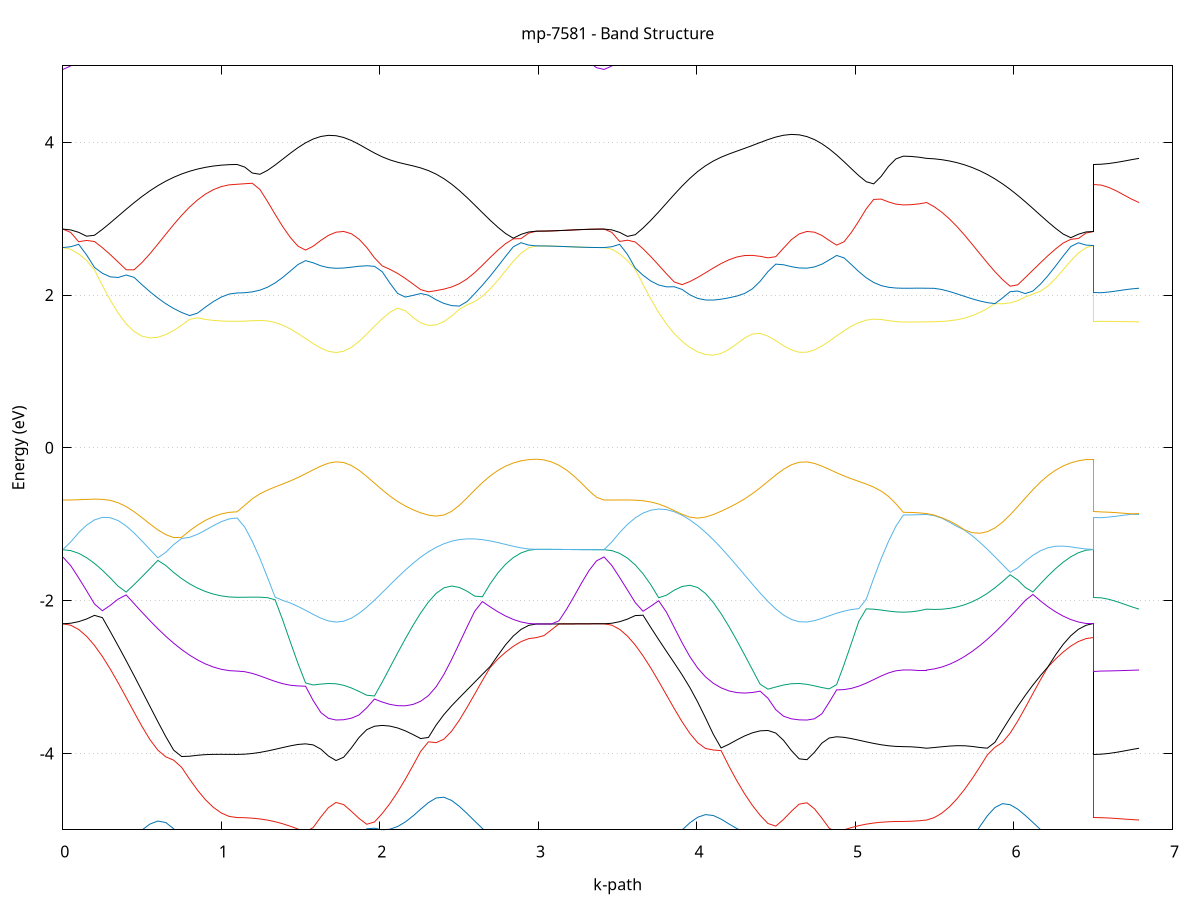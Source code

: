 set title 'mp-7581 - Band Structure'
set xlabel 'k-path'
set ylabel 'Energy (eV)'
set grid y
set yrange [-5:5]
set terminal png size 800,600
set output 'mp-7581_bands_gnuplot.png'
plot '-' using 1:2 with lines notitle, '-' using 1:2 with lines notitle, '-' using 1:2 with lines notitle, '-' using 1:2 with lines notitle, '-' using 1:2 with lines notitle, '-' using 1:2 with lines notitle, '-' using 1:2 with lines notitle, '-' using 1:2 with lines notitle, '-' using 1:2 with lines notitle, '-' using 1:2 with lines notitle, '-' using 1:2 with lines notitle, '-' using 1:2 with lines notitle, '-' using 1:2 with lines notitle, '-' using 1:2 with lines notitle, '-' using 1:2 with lines notitle, '-' using 1:2 with lines notitle, '-' using 1:2 with lines notitle, '-' using 1:2 with lines notitle, '-' using 1:2 with lines notitle, '-' using 1:2 with lines notitle, '-' using 1:2 with lines notitle, '-' using 1:2 with lines notitle, '-' using 1:2 with lines notitle, '-' using 1:2 with lines notitle, '-' using 1:2 with lines notitle, '-' using 1:2 with lines notitle, '-' using 1:2 with lines notitle, '-' using 1:2 with lines notitle, '-' using 1:2 with lines notitle, '-' using 1:2 with lines notitle, '-' using 1:2 with lines notitle, '-' using 1:2 with lines notitle, '-' using 1:2 with lines notitle, '-' using 1:2 with lines notitle, '-' using 1:2 with lines notitle, '-' using 1:2 with lines notitle, '-' using 1:2 with lines notitle, '-' using 1:2 with lines notitle, '-' using 1:2 with lines notitle, '-' using 1:2 with lines notitle, '-' using 1:2 with lines notitle, '-' using 1:2 with lines notitle, '-' using 1:2 with lines notitle, '-' using 1:2 with lines notitle, '-' using 1:2 with lines notitle, '-' using 1:2 with lines notitle, '-' using 1:2 with lines notitle, '-' using 1:2 with lines notitle, '-' using 1:2 with lines notitle, '-' using 1:2 with lines notitle, '-' using 1:2 with lines notitle, '-' using 1:2 with lines notitle, '-' using 1:2 with lines notitle, '-' using 1:2 with lines notitle, '-' using 1:2 with lines notitle, '-' using 1:2 with lines notitle, '-' using 1:2 with lines notitle, '-' using 1:2 with lines notitle, '-' using 1:2 with lines notitle, '-' using 1:2 with lines notitle, '-' using 1:2 with lines notitle, '-' using 1:2 with lines notitle, '-' using 1:2 with lines notitle, '-' using 1:2 with lines notitle
0.000000 -35.206525
0.049970 -35.206325
0.099939 -35.205625
0.149909 -35.204425
0.199879 -35.202725
0.249848 -35.200725
0.299818 -35.198225
0.349788 -35.195525
0.399757 -35.192525
0.449727 -35.189225
0.499697 -35.185925
0.549666 -35.182425
0.599636 -35.186825
0.649606 -35.202825
0.699575 -35.218125
0.749545 -35.232425
0.799515 -35.245425
0.849484 -35.256925
0.899454 -35.266625
0.949424 -35.274325
0.999393 -35.279925
1.049363 -35.283425
1.099333 -35.284525
1.099333 -35.284525
1.147349 -35.284025
1.195365 -35.282725
1.243381 -35.280425
1.291397 -35.277325
1.339412 -35.273425
1.387428 -35.268625
1.435444 -35.263225
1.483460 -35.257225
1.531476 -35.250625
1.579492 -35.243825
1.627508 -35.237025
1.675524 -35.231125
1.723540 -35.228125
1.771556 -35.229925
1.771556 -35.229925
1.820191 -35.234325
1.868826 -35.238625
1.917461 -35.241825
1.966096 -35.243425
2.014730 -35.243125
2.063365 -35.240925
2.112000 -35.236725
2.160635 -35.230625
2.209270 -35.222525
2.257905 -35.212825
2.306540 -35.201625
2.355175 -35.189225
2.403810 -35.179625
2.452445 -35.183025
2.501080 -35.186525
2.549715 -35.189825
2.598350 -35.192925
2.646985 -35.195825
2.695620 -35.198525
2.744255 -35.200925
2.792890 -35.202925
2.841525 -35.204525
2.890160 -35.205625
2.938795 -35.206325
2.987430 -35.206525
2.987430 -35.206525
3.034840 -35.206525
3.082250 -35.206525
3.129661 -35.206525
3.177071 -35.206525
3.224481 -35.206525
3.271891 -35.206525
3.319302 -35.206525
3.366712 -35.206525
3.414122 -35.206525
3.414122 -35.206525
3.463359 -35.206325
3.512596 -35.205625
3.561833 -35.204425
3.611070 -35.202825
3.660307 -35.200725
3.709544 -35.198325
3.758781 -35.195625
3.808018 -35.192625
3.857255 -35.189425
3.906491 -35.186025
3.955728 -35.182625
4.004965 -35.179125
4.054202 -35.191225
4.103439 -35.203725
4.152676 -35.214825
4.201913 -35.224325
4.251150 -35.232025
4.300387 -35.237825
4.349624 -35.241625
4.398861 -35.243425
4.448098 -35.243225
4.497335 -35.241125
4.546571 -35.237525
4.595808 -35.232925
4.645045 -35.228925
4.694282 -35.228625
4.694282 -35.228625
4.741047 -35.232725
4.787811 -35.238925
4.834575 -35.245625
4.881340 -35.252225
4.928104 -35.258525
4.974869 -35.264325
5.021633 -35.269425
5.068397 -35.273925
5.115162 -35.277725
5.161926 -35.280625
5.208690 -35.282825
5.255455 -35.284125
5.302219 -35.284525
5.302219 -35.284525
5.351217 -35.284425
5.400215 -35.284225
5.449213 -35.283925
5.449213 -35.283925
5.497076 -35.281125
5.544938 -35.276325
5.592801 -35.269525
5.640663 -35.260825
5.688526 -35.250425
5.736389 -35.238525
5.784251 -35.225325
5.832114 -35.210925
5.879977 -35.195825
5.927839 -35.180425
5.975702 -35.183725
6.023565 -35.187025
6.071427 -35.190225
6.119290 -35.193325
6.167152 -35.196225
6.215015 -35.198825
6.262878 -35.201025
6.310740 -35.203025
6.358603 -35.204525
6.406466 -35.205625
6.454328 -35.206325
6.502191 -35.206525
6.502191 -35.284525
6.550003 -35.284525
6.597815 -35.284425
6.645627 -35.284325
6.693439 -35.284225
6.741252 -35.284125
6.789064 -35.283925
e
0.000000 -35.053925
0.049970 -35.055125
0.099939 -35.058625
0.149909 -35.064525
0.199879 -35.072525
0.249848 -35.082625
0.299818 -35.094425
0.349788 -35.107725
0.399757 -35.122325
0.449727 -35.137925
0.499697 -35.154025
0.549666 -35.170425
0.599636 -35.179025
0.649606 -35.175625
0.699575 -35.172425
0.749545 -35.169425
0.799515 -35.166625
0.849484 -35.164125
0.899454 -35.162125
0.949424 -35.160425
0.999393 -35.159225
1.049363 -35.158525
1.099333 -35.158225
1.099333 -35.158225
1.147349 -35.158125
1.195365 -35.157925
1.243381 -35.157625
1.291397 -35.157125
1.339412 -35.156525
1.387428 -35.155825
1.435444 -35.155125
1.483460 -35.158225
1.531476 -35.168825
1.579492 -35.179325
1.627508 -35.189025
1.675524 -35.196825
1.723540 -35.200525
1.771556 -35.198225
1.771556 -35.198225
1.820191 -35.191725
1.868826 -35.183525
1.917461 -35.174725
1.966096 -35.165625
2.014730 -35.157225
2.063365 -35.159125
2.112000 -35.161325
2.160635 -35.163925
2.209270 -35.166625
2.257905 -35.169725
2.306540 -35.172925
2.355175 -35.176225
2.403810 -35.175725
2.452445 -35.161625
2.501080 -35.147125
2.549715 -35.132525
2.598350 -35.118425
2.646985 -35.104925
2.695620 -35.092425
2.744255 -35.081325
2.792890 -35.071825
2.841525 -35.064125
2.890160 -35.058525
2.938795 -35.055025
2.987430 -35.053925
2.987430 -35.053925
3.034840 -35.053925
3.082250 -35.053925
3.129661 -35.053925
3.177071 -35.053925
3.224481 -35.053925
3.271891 -35.053925
3.319302 -35.053925
3.366712 -35.053925
3.414122 -35.053925
3.414122 -35.053925
3.463359 -35.055025
3.512596 -35.058625
3.561833 -35.064325
3.611070 -35.072225
3.660307 -35.081925
3.709544 -35.093325
3.758781 -35.106025
3.808018 -35.119825
3.857255 -35.134225
3.906491 -35.148925
3.955728 -35.163525
4.004965 -35.177725
4.054202 -35.175625
4.103439 -35.172325
4.152676 -35.169125
4.201913 -35.166125
4.251150 -35.163325
4.300387 -35.160825
4.349624 -35.158625
4.398861 -35.158725
4.448098 -35.168025
4.497335 -35.177125
4.546571 -35.186025
4.595808 -35.193925
4.645045 -35.199525
4.694282 -35.199925
4.694282 -35.199925
4.741047 -35.194625
4.787811 -35.186325
4.834575 -35.176625
4.881340 -35.166325
4.928104 -35.156125
4.974869 -35.155225
5.021633 -35.155925
5.068397 -35.156625
5.115162 -35.157125
5.161926 -35.157625
5.208690 -35.157925
5.255455 -35.158225
5.302219 -35.158225
5.302219 -35.158225
5.351217 -35.158225
5.400215 -35.158325
5.449213 -35.158425
5.449213 -35.158425
5.497076 -35.158925
5.544938 -35.160025
5.592801 -35.161425
5.640663 -35.163325
5.688526 -35.165525
5.736389 -35.168125
5.784251 -35.170925
5.832114 -35.173925
5.879977 -35.177125
5.927839 -35.180225
5.975702 -35.164325
6.023565 -35.148525
6.071427 -35.133025
6.119290 -35.118325
6.167152 -35.104425
6.215015 -35.091825
6.262878 -35.080725
6.310740 -35.071325
6.358603 -35.063825
6.406466 -35.058325
6.454328 -35.055025
6.502191 -35.053925
6.502191 -35.158225
6.550003 -35.158225
6.597815 -35.158225
6.645627 -35.158325
6.693439 -35.158325
6.741252 -35.158325
6.789064 -35.158425
e
0.000000 -35.053925
0.049970 -35.054125
0.099939 -35.055025
0.149909 -35.056325
0.199879 -35.058225
0.249848 -35.060525
0.299818 -35.063225
0.349788 -35.066325
0.399757 -35.069725
0.449727 -35.073325
0.499697 -35.077025
0.549666 -35.080825
0.599636 -35.084725
0.649606 -35.088425
0.699575 -35.092025
0.749545 -35.095425
0.799515 -35.098425
0.849484 -35.101125
0.899454 -35.103425
0.949424 -35.105325
0.999393 -35.106625
1.049363 -35.107425
1.099333 -35.107725
1.099333 -35.107725
1.147349 -35.108625
1.195365 -35.111425
1.243381 -35.115925
1.291397 -35.122025
1.339412 -35.129525
1.387428 -35.138225
1.435444 -35.147925
1.483460 -35.154425
1.531476 -35.153725
1.579492 -35.153125
1.627508 -35.152725
1.675524 -35.152325
1.723540 -35.152225
1.771556 -35.152325
1.771556 -35.152325
1.820191 -35.152725
1.868826 -35.153325
1.917461 -35.154325
1.966096 -35.155525
2.014730 -35.156525
2.063365 -35.147425
2.112000 -35.138525
2.160635 -35.129925
2.209270 -35.121625
2.257905 -35.113625
2.306540 -35.106125
2.355175 -35.099025
2.403810 -35.092425
2.452445 -35.086225
2.501080 -35.080625
2.549715 -35.075525
2.598350 -35.071025
2.646985 -35.066925
2.695620 -35.063525
2.744255 -35.060525
2.792890 -35.058125
2.841525 -35.056325
2.890160 -35.054925
2.938795 -35.054125
2.987430 -35.053925
2.987430 -35.053925
3.034840 -35.053925
3.082250 -35.053925
3.129661 -35.053925
3.177071 -35.053925
3.224481 -35.053925
3.271891 -35.053925
3.319302 -35.053925
3.366712 -35.053925
3.414122 -35.053925
3.414122 -35.053925
3.463359 -35.054125
3.512596 -35.054925
3.561833 -35.056325
3.611070 -35.058225
3.660307 -35.060725
3.709544 -35.063725
3.758781 -35.067325
3.808018 -35.071425
3.857255 -35.076125
3.906491 -35.081325
3.955728 -35.087025
4.004965 -35.093325
4.054202 -35.100125
4.103439 -35.107325
4.152676 -35.115125
4.201913 -35.123225
4.251150 -35.131725
4.300387 -35.140525
4.349624 -35.149525
4.398861 -35.156725
4.448098 -35.155225
4.497335 -35.154025
4.546571 -35.153125
4.595808 -35.152525
4.645045 -35.152225
4.694282 -35.152225
4.694282 -35.152225
4.741047 -35.152425
4.787811 -35.152825
4.834575 -35.153325
4.881340 -35.153925
4.928104 -35.154625
4.974869 -35.146125
5.021633 -35.136825
5.068397 -35.128425
5.115162 -35.121325
5.161926 -35.115425
5.208690 -35.111225
5.255455 -35.108625
5.302219 -35.107725
5.302219 -35.107725
5.351217 -35.107725
5.400215 -35.107625
5.449213 -35.107525
5.449213 -35.107525
5.497076 -35.106925
5.544938 -35.105725
5.592801 -35.104125
5.640663 -35.102125
5.688526 -35.099625
5.736389 -35.096825
5.784251 -35.093725
5.832114 -35.090325
5.879977 -35.086825
5.927839 -35.083125
5.975702 -35.079425
6.023565 -35.075725
6.071427 -35.072125
6.119290 -35.068725
6.167152 -35.065525
6.215015 -35.062625
6.262878 -35.060025
6.310740 -35.057925
6.358603 -35.056125
6.406466 -35.054925
6.454328 -35.054125
6.502191 -35.053925
6.502191 -35.107725
6.550003 -35.107725
6.597815 -35.107725
6.645627 -35.107625
6.693439 -35.107625
6.741252 -35.107625
6.789064 -35.107525
e
0.000000 -14.321625
0.049970 -14.314725
0.099939 -14.293925
0.149909 -14.259625
0.199879 -14.212025
0.249848 -14.151625
0.299818 -14.079225
0.349788 -13.995425
0.399757 -13.901425
0.449727 -13.798225
0.499697 -13.687325
0.549666 -13.570225
0.599636 -13.448825
0.649606 -13.325325
0.699575 -13.202125
0.749545 -13.081825
0.799515 -12.967725
0.849484 -12.862925
0.899454 -12.770825
0.949424 -12.694725
0.999393 -12.637825
1.049363 -12.602625
1.099333 -12.590725
1.099333 -12.590725
1.147349 -12.587725
1.195365 -12.579125
1.243381 -12.565025
1.291397 -12.546025
1.339412 -12.522925
1.387428 -12.496425
1.435444 -12.467925
1.483460 -12.438525
1.531476 -12.409925
1.579492 -12.383825
1.627508 -12.362125
1.675524 -12.346525
1.723540 -12.339225
1.771556 -12.341925
1.771556 -12.341925
1.820191 -12.356525
1.868826 -12.384525
1.917461 -12.426625
1.966096 -12.483125
2.014730 -12.553725
2.063365 -12.637425
2.112000 -12.732825
2.160635 -12.837925
2.209270 -12.950725
2.257905 -13.068825
2.306540 -13.190125
2.355175 -13.312325
2.403810 -13.433325
2.452445 -13.551325
2.501080 -13.664525
2.549715 -13.771325
2.598350 -13.870425
2.646985 -13.960525
2.695620 -14.040725
2.744255 -14.110025
2.792890 -14.167825
2.841525 -14.213325
2.890160 -14.246125
2.938795 -14.265925
2.987430 -14.272625
2.987430 -14.272625
3.034840 -14.274125
3.082250 -14.278725
3.129661 -14.285525
3.177071 -14.293725
3.224481 -14.302225
3.271891 -14.310025
3.319302 -14.316225
3.366712 -14.320225
3.414122 -14.321625
3.414122 -14.321625
3.463359 -14.314825
3.512596 -14.294425
3.561833 -14.260625
3.611070 -14.213725
3.660307 -14.154325
3.709544 -14.083025
3.758781 -14.000425
3.808018 -13.907625
3.857255 -13.805625
3.906491 -13.695625
3.955728 -13.579125
4.004965 -13.457725
4.054202 -13.333125
4.103439 -13.207425
4.152676 -13.082825
4.201913 -12.961425
4.251150 -12.845725
4.300387 -12.738025
4.349624 -12.640625
4.398861 -12.555225
4.448098 -12.483525
4.497335 -12.426325
4.546571 -12.384025
4.595808 -12.356125
4.645045 -12.341725
4.694282 -12.339325
4.694282 -12.339325
4.741047 -12.346625
4.787811 -12.361325
4.834575 -12.381725
4.881340 -12.406125
4.928104 -12.432625
4.974869 -12.459825
5.021633 -12.486325
5.068397 -12.510725
5.115162 -12.532125
5.161926 -12.549725
5.208690 -12.562725
5.255455 -12.570725
5.302219 -12.573325
5.302219 -12.573325
5.351217 -12.574425
5.400215 -12.577625
5.449213 -12.582925
5.449213 -12.582925
5.497076 -12.608425
5.544938 -12.654425
5.592801 -12.719025
5.640663 -12.799725
5.688526 -12.893625
5.736389 -12.997725
5.784251 -13.108925
5.832114 -13.224625
5.879977 -13.342025
5.927839 -13.458825
5.975702 -13.573025
6.023565 -13.682825
6.071427 -13.786425
6.119290 -13.882625
6.167152 -13.970125
6.215015 -14.047825
6.262878 -14.115125
6.310740 -14.171025
6.358603 -14.215125
6.406466 -14.246925
6.454328 -14.266125
6.502191 -14.272625
6.502191 -12.590725
6.550003 -12.590325
6.597815 -12.589225
6.645627 -12.587525
6.693439 -12.585625
6.741252 -12.583925
6.789064 -12.582925
e
0.000000 -13.261925
0.049970 -13.258325
0.099939 -13.247325
0.149909 -13.229125
0.199879 -13.204025
0.249848 -13.172225
0.299818 -13.133925
0.349788 -13.089825
0.399757 -13.040325
0.449727 -12.986225
0.499697 -12.928125
0.549666 -12.867125
0.599636 -12.804125
0.649606 -12.740525
0.699575 -12.677425
0.749545 -12.616425
0.799515 -12.559125
0.849484 -12.507025
0.899454 -12.461725
0.949424 -12.424625
0.999393 -12.397225
1.049363 -12.380325
1.099333 -12.374625
1.099333 -12.374625
1.147349 -12.372725
1.195365 -12.367025
1.243381 -12.357825
1.291397 -12.345525
1.339412 -12.330525
1.387428 -12.313725
1.435444 -12.295825
1.483460 -12.277825
1.531476 -12.260725
1.579492 -12.245625
1.627508 -12.233825
1.675524 -12.226325
1.723540 -12.224325
1.771556 -12.228525
1.771556 -12.228525
1.820191 -12.240125
1.868826 -12.259425
1.917461 -12.286725
1.966096 -12.321825
2.014730 -12.364525
2.063365 -12.414125
2.112000 -12.469725
2.160635 -12.530225
2.209270 -12.594725
2.257905 -12.661825
2.306540 -12.730425
2.355175 -12.799425
2.403810 -12.867625
2.452445 -12.934025
2.501080 -12.997725
2.549715 -13.057825
2.598350 -13.113525
2.646985 -13.164225
2.695620 -13.209225
2.744255 -13.248225
2.792890 -13.280625
2.841525 -13.306225
2.890160 -13.324625
2.938795 -13.335825
2.987430 -13.339525
2.987430 -13.339525
3.034840 -13.337125
3.082250 -13.330125
3.129661 -13.319525
3.177071 -13.306725
3.224481 -13.293225
3.271891 -13.280725
3.319302 -13.270725
3.366712 -13.264225
3.414122 -13.261925
3.414122 -13.261925
3.463359 -13.258325
3.512596 -13.247325
3.561833 -13.229225
3.611070 -13.204125
3.660307 -13.172325
3.709544 -13.134125
3.758781 -13.090025
3.808018 -13.040425
3.857255 -12.986125
3.906491 -12.927625
3.955728 -12.865925
4.004965 -12.801725
4.054202 -12.736125
4.103439 -12.670125
4.152676 -12.604825
4.201913 -12.541525
4.251150 -12.481325
4.300387 -12.425525
4.349624 -12.375025
4.398861 -12.330925
4.448098 -12.293925
4.497335 -12.264725
4.546571 -12.243525
4.595808 -12.230225
4.645045 -12.224525
4.694282 -12.225725
4.694282 -12.225725
4.741047 -12.232525
4.787811 -12.243925
4.834575 -12.258725
4.881340 -12.276125
4.928104 -12.294925
4.974869 -12.314125
5.021633 -12.332725
5.068397 -12.350025
5.115162 -12.365125
5.161926 -12.377525
5.208690 -12.386825
5.255455 -12.392425
5.302219 -12.394325
5.302219 -12.394325
5.351217 -12.394325
5.400215 -12.394325
5.449213 -12.394325
5.449213 -12.394325
5.497076 -12.410725
5.544938 -12.437525
5.592801 -12.473825
5.640663 -12.518625
5.688526 -12.570325
5.736389 -12.627625
5.784251 -12.689025
5.832114 -12.753025
5.879977 -12.818225
5.927839 -12.883325
5.975702 -12.947025
6.023565 -13.008425
6.071427 -13.066525
6.119290 -13.120525
6.167152 -13.169625
6.215015 -13.213325
6.262878 -13.251025
6.310740 -13.282525
6.358603 -13.307225
6.406466 -13.325125
6.454328 -13.335925
6.502191 -13.339525
6.502191 -12.374625
6.550003 -12.375325
6.597815 -12.377525
6.645627 -12.380925
6.693439 -12.385125
6.741252 -12.389825
6.789064 -12.394325
e
0.000000 -5.704125
0.049970 -5.695325
0.099939 -5.668925
0.149909 -5.625625
0.199879 -5.566225
0.249848 -5.492025
0.299818 -5.405125
0.349788 -5.307925
0.399757 -5.204425
0.449727 -5.100025
0.499697 -5.002725
0.549666 -4.925125
0.599636 -4.885925
0.649606 -4.905225
0.699575 -4.986725
0.749545 -5.110325
0.799515 -5.251125
0.849484 -5.391025
0.899454 -5.518325
0.949424 -5.625025
0.999393 -5.705425
1.049363 -5.755225
1.099333 -5.772125
1.099333 -5.772125
1.147349 -5.763325
1.195365 -5.736925
1.243381 -5.693125
1.291397 -5.632525
1.339412 -5.555725
1.387428 -5.463525
1.435444 -5.357025
1.483460 -5.237725
1.531476 -5.107825
1.579492 -5.064125
1.627508 -5.095025
1.675524 -5.117025
1.723540 -5.126725
1.771556 -5.121025
1.771556 -5.121025
1.820191 -5.097025
1.868826 -5.052725
1.917461 -4.987225
1.966096 -4.979625
2.014730 -5.000625
2.063365 -4.992625
2.112000 -4.957225
2.160635 -4.897525
2.209270 -4.818825
2.257905 -4.729425
2.306540 -4.643625
2.355175 -4.583925
2.403810 -4.573925
2.452445 -4.616125
2.501080 -4.692925
2.549715 -4.786625
2.598350 -4.885725
2.646985 -4.983125
2.695620 -5.074125
2.744255 -5.155625
2.792890 -5.225025
2.841525 -5.280725
2.890160 -5.321425
2.938795 -5.346225
2.987430 -5.354525
2.987430 -5.354525
3.034840 -5.366925
3.082250 -5.401725
3.129661 -5.452925
3.177071 -5.512525
3.224481 -5.572625
3.271891 -5.626325
3.319302 -5.668325
3.366712 -5.695025
3.414122 -5.704125
3.414122 -5.704125
3.463359 -5.695625
3.512596 -5.670025
3.561833 -5.628125
3.611070 -5.570525
3.660307 -5.498425
3.709544 -5.413625
3.758781 -5.318225
3.808018 -5.215025
3.857255 -5.108125
3.906491 -5.003025
3.955728 -4.908225
4.004965 -4.836125
4.054202 -4.801725
4.103439 -4.813125
4.152676 -4.860625
4.201913 -4.923425
4.251150 -4.983425
4.300387 -5.028825
4.349624 -5.051925
4.398861 -5.048325
4.448098 -5.015625
4.497335 -5.003225
4.546571 -5.064325
4.595808 -5.104025
4.645045 -5.123725
4.694282 -5.125725
4.694282 -5.125725
4.741047 -5.114025
4.787811 -5.092225
4.834575 -5.063825
4.881340 -5.110225
4.928104 -5.233725
4.974869 -5.346825
5.021633 -5.447725
5.068397 -5.535025
5.115162 -5.607725
5.161926 -5.665025
5.208690 -5.706325
5.255455 -5.731325
5.302219 -5.739725
5.302219 -5.739725
5.351217 -5.739525
5.400215 -5.738925
5.449213 -5.737525
5.449213 -5.737525
5.497076 -5.696225
5.544938 -5.625025
5.592801 -5.526725
5.640663 -5.405225
5.688526 -5.265425
5.736389 -5.113925
5.784251 -4.959725
5.832114 -4.817125
5.879977 -4.708425
5.927839 -4.658225
5.975702 -4.671625
6.023565 -4.729925
6.071427 -4.812025
6.119290 -4.903625
6.167152 -4.995925
6.215015 -5.083225
6.262878 -5.161825
6.310740 -5.229125
6.358603 -5.283025
6.406466 -5.322425
6.454328 -5.346425
6.502191 -5.354525
6.502191 -5.772125
6.550003 -5.770925
6.597815 -5.767225
6.645627 -5.761425
6.693439 -5.754125
6.741252 -5.745925
6.789064 -5.737525
e
0.000000 -2.303425
0.049970 -2.322225
0.099939 -2.377525
0.149909 -2.466925
0.199879 -2.586525
0.249848 -2.731725
0.299818 -2.897325
0.349788 -3.077825
0.399757 -3.267625
0.449727 -3.460325
0.499697 -3.648025
0.549666 -3.819325
0.599636 -3.957325
0.649606 -4.045325
0.699575 -4.089225
0.749545 -4.182625
0.799515 -4.336425
0.849484 -4.480925
0.899454 -4.605625
0.949424 -4.706225
0.999393 -4.779925
1.049363 -4.825025
1.099333 -4.840125
1.099333 -4.840125
1.147349 -4.842025
1.195365 -4.847825
1.243381 -4.858025
1.291397 -4.873325
1.339412 -4.894425
1.387428 -4.921425
1.435444 -4.953825
1.483460 -4.990125
1.531476 -5.027925
1.579492 -4.970725
1.627508 -4.832925
1.675524 -4.710525
1.723540 -4.642525
1.771556 -4.669825
1.771556 -4.669825
1.820191 -4.757625
1.868826 -4.851625
1.917461 -4.927825
1.966096 -4.897825
2.014730 -4.787925
2.063365 -4.656725
2.112000 -4.505925
2.160635 -4.338325
2.209270 -4.158225
2.257905 -3.972425
2.306540 -3.848725
2.355175 -3.859125
2.403810 -3.813925
2.452445 -3.710325
2.501080 -3.566125
2.549715 -3.399525
2.598350 -3.223425
2.646985 -3.046525
2.695620 -2.876025
2.744255 -2.765625
2.792890 -2.675725
2.841525 -2.597925
2.890160 -2.537025
2.938795 -2.497925
2.987430 -2.484425
2.987430 -2.484425
3.034840 -2.458325
3.082250 -2.382625
3.129661 -2.305325
3.177071 -2.304925
3.224481 -2.304525
3.271891 -2.304125
3.319302 -2.303725
3.366712 -2.303525
3.414122 -2.303425
3.414122 -2.303425
3.463359 -2.321925
3.512596 -2.376525
3.561833 -2.464425
3.611070 -2.581725
3.660307 -2.723225
3.709544 -2.883525
3.758781 -3.056425
3.808018 -3.235725
3.857255 -3.414825
3.906491 -3.585725
3.955728 -3.738725
4.004965 -3.860525
4.054202 -3.935525
4.103439 -3.955625
4.152676 -3.964025
4.201913 -4.166425
4.251150 -4.355825
4.300387 -4.527825
4.349624 -4.679825
4.398861 -4.810225
4.448098 -4.917625
4.497335 -4.952125
4.546571 -4.863825
4.595808 -4.758225
4.645045 -4.664525
4.694282 -4.646925
4.694282 -4.646925
4.741047 -4.724525
4.787811 -4.846325
4.834575 -4.979125
4.881340 -5.031925
4.928104 -5.000125
4.974869 -4.970925
5.021633 -4.946025
5.068397 -4.926225
5.115162 -4.911625
5.161926 -4.901525
5.208690 -4.895225
5.255455 -4.891725
5.302219 -4.890725
5.302219 -4.890725
5.351217 -4.888525
5.400215 -4.882325
5.449213 -4.872225
5.449213 -4.872225
5.497076 -4.840525
5.544938 -4.782425
5.592801 -4.699625
5.640663 -4.594725
5.688526 -4.470525
5.736389 -4.330625
5.784251 -4.178925
5.832114 -4.020325
5.879977 -3.919925
5.927839 -3.855225
5.975702 -3.735925
6.023565 -3.577925
6.071427 -3.400825
6.119290 -3.217625
6.167152 -3.037125
6.215015 -2.867825
6.262878 -2.763825
6.310740 -2.672125
6.358603 -2.594925
6.406466 -2.535425
6.454328 -2.497525
6.502191 -2.484425
6.502191 -4.840125
6.550003 -4.841625
6.597815 -4.845825
6.645627 -4.852025
6.693439 -4.859325
6.741252 -4.866425
6.789064 -4.872225
e
0.000000 -2.303425
0.049970 -2.296425
0.099939 -2.275525
0.149909 -2.240925
0.199879 -2.193225
0.249848 -2.223025
0.299818 -2.406225
0.349788 -2.593825
0.399757 -2.786025
0.449727 -2.982525
0.499697 -3.182425
0.549666 -3.384125
0.599636 -3.584725
0.649606 -3.780025
0.699575 -3.957925
0.749545 -4.040925
0.799515 -4.036925
0.849484 -4.024725
0.899454 -4.016225
0.949424 -4.012625
0.999393 -4.012225
1.049363 -4.013025
1.099333 -4.013425
1.099333 -4.013425
1.147349 -4.010425
1.195365 -4.001525
1.243381 -3.987225
1.291397 -3.968525
1.339412 -3.946725
1.387428 -3.923525
1.435444 -3.901225
1.483460 -3.883125
1.531476 -3.875125
1.579492 -3.889025
1.627508 -3.943625
1.675524 -4.034325
1.723540 -4.093525
1.771556 -4.050525
1.771556 -4.050525
1.820191 -3.929225
1.868826 -3.791125
1.917461 -3.689225
1.966096 -3.644425
2.014730 -3.633625
2.063365 -3.642625
2.112000 -3.667125
2.160635 -3.705125
2.209270 -3.753625
2.257905 -3.805825
2.306540 -3.791225
2.355175 -3.628825
2.403810 -3.492825
2.452445 -3.377725
2.501080 -3.272525
2.549715 -3.170125
2.598350 -3.067525
2.646985 -2.964625
2.695620 -2.863125
2.744255 -2.718225
2.792890 -2.578925
2.841525 -2.463825
2.890160 -2.377525
2.938795 -2.324025
2.987430 -2.305925
2.987430 -2.305925
3.034840 -2.305825
3.082250 -2.305625
3.129661 -2.305325
3.177071 -2.304925
3.224481 -2.304525
3.271891 -2.304125
3.319302 -2.303725
3.366712 -2.303525
3.414122 -2.303425
3.414122 -2.303425
3.463359 -2.296525
3.512596 -2.275925
3.561833 -2.242225
3.611070 -2.196125
3.660307 -2.191025
3.709544 -2.352825
3.758781 -2.510725
3.808018 -2.664425
3.857255 -2.816125
3.906491 -2.971225
3.955728 -3.139125
4.004965 -3.327925
4.054202 -3.535025
4.103439 -3.749725
4.152676 -3.928925
4.201913 -3.880425
4.251150 -3.824225
4.300387 -3.772225
4.349624 -3.731025
4.398861 -3.704925
4.448098 -3.700025
4.497335 -3.733525
4.546571 -3.829525
4.595808 -3.962625
4.645045 -4.071425
4.694282 -4.082525
4.694282 -4.082525
4.741047 -3.986625
4.787811 -3.866525
4.834575 -3.798525
4.881340 -3.782525
4.928104 -3.789725
4.974869 -3.806625
5.021633 -3.827425
5.068397 -3.849025
5.115162 -3.869425
5.161926 -3.886925
5.208690 -3.900225
5.255455 -3.908625
5.302219 -3.911525
5.302219 -3.911525
5.351217 -3.914025
5.400215 -3.921225
5.449213 -3.932425
5.449213 -3.932425
5.497076 -3.923325
5.544938 -3.913325
5.592801 -3.904425
5.640663 -3.899225
5.688526 -3.900325
5.736389 -3.909025
5.784251 -3.922825
5.832114 -3.931725
5.879977 -3.854625
5.927839 -3.693225
5.975702 -3.535025
6.023565 -3.383425
6.071427 -3.240125
6.119290 -3.106125
6.167152 -2.981725
6.215015 -2.865425
6.262878 -2.709025
6.310740 -2.571925
6.358603 -2.459325
6.406466 -2.375325
6.454328 -2.323525
6.502191 -2.305925
6.502191 -4.013425
6.550003 -4.010225
6.597815 -4.000825
6.645627 -3.986425
6.693439 -3.968725
6.741252 -3.949925
6.789064 -3.932425
e
0.000000 -1.428325
0.049970 -1.542425
0.099939 -1.701925
0.149909 -1.870225
0.199879 -2.044325
0.249848 -2.133025
0.299818 -2.061425
0.349788 -1.979525
0.399757 -1.925425
0.449727 -2.039525
0.499697 -2.152725
0.549666 -2.262825
0.599636 -2.368025
0.649606 -2.466825
0.699575 -2.557925
0.749545 -2.640425
0.799515 -2.713525
0.849484 -2.776325
0.899454 -2.828425
0.949424 -2.869425
0.999393 -2.898925
1.049363 -2.916725
1.099333 -2.922625
1.099333 -2.922625
1.147349 -2.930525
1.195365 -2.952725
1.243381 -2.985025
1.291397 -3.022025
1.339412 -3.057825
1.387428 -3.087525
1.435444 -3.107725
1.483460 -3.117025
1.531476 -3.120925
1.579492 -3.308325
1.627508 -3.464525
1.675524 -3.540725
1.723540 -3.563025
1.771556 -3.559425
1.771556 -3.559425
1.820191 -3.539525
1.868826 -3.496625
1.917461 -3.403225
1.966096 -3.288325
2.014730 -3.327925
2.063365 -3.358425
2.112000 -3.375725
2.160635 -3.377025
2.209270 -3.359125
2.257905 -3.317125
2.306540 -3.243325
2.355175 -3.127825
2.403810 -2.967025
2.452445 -2.772125
2.501080 -2.560425
2.549715 -2.346225
2.598350 -2.140025
2.646985 -2.012225
2.695620 -2.081825
2.744255 -2.146025
2.792890 -2.201525
2.841525 -2.246325
2.890160 -2.279225
2.938795 -2.299225
2.987430 -2.305925
2.987430 -2.305925
3.034840 -2.305825
3.082250 -2.305625
3.129661 -2.264925
3.177071 -2.115625
3.224481 -1.946625
3.271891 -1.771425
3.319302 -1.607025
3.366712 -1.479425
3.414122 -1.428325
3.414122 -1.428325
3.463359 -1.540925
3.512596 -1.697525
3.561833 -1.860825
3.611070 -2.026325
3.660307 -2.139025
3.709544 -2.073225
3.758781 -2.001825
3.808018 -2.151525
3.857255 -2.352225
3.906491 -2.551825
3.955728 -2.733925
4.004965 -2.883625
4.054202 -2.997925
4.103439 -3.082125
4.152676 -3.142225
4.201913 -3.181925
4.251150 -3.204025
4.300387 -3.210325
4.349624 -3.203225
4.398861 -3.185625
4.448098 -3.278225
4.497335 -3.427725
4.546571 -3.513325
4.595808 -3.547525
4.645045 -3.561225
4.694282 -3.563425
4.694282 -3.563425
4.741047 -3.547325
4.787811 -3.483325
4.834575 -3.330425
4.881340 -3.169125
4.928104 -3.164725
4.974869 -3.148625
5.021633 -3.119725
5.068397 -3.080225
5.115162 -3.034325
5.161926 -2.987525
5.208690 -2.946625
5.255455 -2.918425
5.302219 -2.908225
5.302219 -2.908225
5.351217 -2.908325
5.400215 -2.908525
5.449213 -2.908525
5.449213 -2.908525
5.497076 -2.894525
5.544938 -2.869425
5.592801 -2.833725
5.640663 -2.787425
5.688526 -2.731125
5.736389 -2.665025
5.784251 -2.589825
5.832114 -2.506225
5.879977 -2.414925
5.927839 -2.317125
5.975702 -2.213925
6.023565 -2.106725
6.071427 -1.997325
6.119290 -1.919725
6.167152 -2.004325
6.215015 -2.080825
6.262878 -2.147525
6.310740 -2.203425
6.358603 -2.247825
6.406466 -2.279925
6.454328 -2.299425
6.502191 -2.305925
6.502191 -2.922625
6.550003 -2.922125
6.597815 -2.920625
6.645627 -2.918225
6.693439 -2.915225
6.741252 -2.911925
6.789064 -2.908525
e
0.000000 -1.333525
0.049970 -1.345625
0.099939 -1.381025
0.149909 -1.437825
0.199879 -1.513025
0.249848 -1.602925
0.299818 -1.703925
0.349788 -1.812425
0.399757 -1.888625
0.449727 -1.790625
0.499697 -1.687325
0.549666 -1.580825
0.599636 -1.473525
0.649606 -1.540525
0.699575 -1.632025
0.749545 -1.711925
0.799515 -1.779825
0.849484 -1.835925
0.899454 -1.880525
0.949424 -1.914425
0.999393 -1.938125
1.049363 -1.952125
1.099333 -1.956725
1.099333 -1.956725
1.147349 -1.956025
1.195365 -1.954725
1.243381 -1.955425
1.291397 -1.961725
1.339412 -1.989625
1.387428 -2.255725
1.435444 -2.542225
1.483460 -2.821925
1.531476 -3.077725
1.579492 -3.104225
1.627508 -3.092825
1.675524 -3.085125
1.723540 -3.088825
1.771556 -3.108325
1.771556 -3.108325
1.820191 -3.143625
1.868826 -3.189325
1.917461 -3.238825
1.966096 -3.248325
2.014730 -3.067525
2.063365 -2.876725
2.112000 -2.685925
2.160635 -2.500225
2.209270 -2.323725
2.257905 -2.161025
2.306540 -2.018425
2.355175 -1.905425
2.403810 -1.833325
2.452445 -1.808925
2.501080 -1.827625
2.549715 -1.876325
2.598350 -1.941125
2.646985 -1.949525
2.695620 -1.781325
2.744255 -1.638825
2.792890 -1.523925
2.841525 -1.436825
2.890160 -1.376325
2.938795 -1.340825
2.987430 -1.329125
2.987430 -1.329125
3.034840 -1.329225
3.082250 -1.329625
3.129661 -1.330225
3.177071 -1.330925
3.224481 -1.331725
3.271891 -1.332425
3.319302 -1.333025
3.366712 -1.333425
3.414122 -1.333525
3.414122 -1.333525
3.463359 -1.345525
3.512596 -1.381825
3.561833 -1.443725
3.611070 -1.532425
3.660307 -1.649025
3.709544 -1.793125
3.758781 -1.962125
3.808018 -1.929225
3.857255 -1.863425
3.906491 -1.815325
3.955728 -1.799325
4.004965 -1.828625
4.054202 -1.906225
4.103439 -2.024225
4.152676 -2.171325
4.201913 -2.338425
4.251150 -2.519125
4.300387 -2.708525
4.349624 -2.902425
4.398861 -3.094925
4.448098 -3.159125
4.497335 -3.130925
4.546571 -3.105125
4.595808 -3.088225
4.645045 -3.085025
4.694282 -3.096025
4.694282 -3.096025
4.741047 -3.115625
4.787811 -3.137625
4.834575 -3.155625
4.881340 -3.099325
4.928104 -2.837225
4.974869 -2.556125
5.021633 -2.270025
5.068397 -2.108225
5.115162 -2.112425
5.161926 -2.123725
5.208690 -2.136925
5.255455 -2.147525
5.302219 -2.151625
5.302219 -2.151625
5.351217 -2.146925
5.400215 -2.133225
5.449213 -2.111525
5.449213 -2.111525
5.497076 -2.115825
5.544938 -2.112825
5.592801 -2.102125
5.640663 -2.082925
5.688526 -2.054425
5.736389 -2.015625
5.784251 -1.965925
5.832114 -1.904825
5.879977 -1.832625
5.927839 -1.750725
5.975702 -1.662025
6.023565 -1.730025
6.071427 -1.827325
6.119290 -1.887125
6.167152 -1.779625
6.215015 -1.676625
6.262878 -1.581225
6.310740 -1.496625
6.358603 -1.426325
6.406466 -1.373325
6.454328 -1.340325
6.502191 -1.329125
6.502191 -1.956725
6.550003 -1.963525
6.597815 -1.982525
6.645627 -2.011225
6.693439 -2.045325
6.741252 -2.080225
6.789064 -2.111525
e
0.000000 -1.333525
0.049970 -1.231825
0.099939 -1.111325
0.149909 -1.012325
0.199879 -0.943525
0.249848 -0.910425
0.299818 -0.914425
0.349788 -0.953325
0.399757 -1.022425
0.449727 -1.114325
0.499697 -1.220025
0.549666 -1.330625
0.599636 -1.439025
0.649606 -1.367825
0.699575 -1.266525
0.749545 -1.187325
0.799515 -1.171725
0.849484 -1.132725
0.899454 -1.078425
0.949424 -1.019425
0.999393 -0.966825
1.049363 -0.930725
1.099333 -0.917825
1.099333 -0.917825
1.147349 -1.037225
1.195365 -1.224225
1.243381 -1.446725
1.291397 -1.697525
1.339412 -1.955325
1.387428 -1.997025
1.435444 -2.031925
1.483460 -2.076025
1.531476 -2.127025
1.579492 -2.180325
1.627508 -2.229425
1.675524 -2.265925
1.723540 -2.281325
1.771556 -2.269625
1.771556 -2.269625
1.820191 -2.230025
1.868826 -2.166725
1.917461 -2.086125
1.966096 -1.994225
2.014730 -1.895925
2.063365 -1.795325
2.112000 -1.695825
2.160635 -1.600425
2.209270 -1.511425
2.257905 -1.431025
2.306540 -1.361025
2.355175 -1.302525
2.403810 -1.256325
2.452445 -1.222825
2.501080 -1.201625
2.549715 -1.191925
2.598350 -1.192625
2.646985 -1.202025
2.695620 -1.218625
2.744255 -1.240225
2.792890 -1.264525
2.841525 -1.288725
2.890160 -1.309625
2.938795 -1.324025
2.987430 -1.329125
2.987430 -1.329125
3.034840 -1.329225
3.082250 -1.329625
3.129661 -1.330225
3.177071 -1.330925
3.224481 -1.331725
3.271891 -1.332425
3.319302 -1.333025
3.366712 -1.333425
3.414122 -1.333525
3.414122 -1.333525
3.463359 -1.232225
3.512596 -1.109525
3.561833 -1.002825
3.611070 -0.917025
3.660307 -0.854425
3.709544 -0.816125
3.758781 -0.801425
3.808018 -0.809025
3.857255 -0.836625
3.906491 -0.882225
3.955728 -0.943525
4.004965 -1.018525
4.054202 -1.105725
4.103439 -1.203425
4.152676 -1.309925
4.201913 -1.423425
4.251150 -1.541725
4.300387 -1.662625
4.349624 -1.783325
4.398861 -1.900625
4.448098 -2.010725
4.497335 -2.108825
4.546571 -2.189425
4.595808 -2.246825
4.645045 -2.276725
4.694282 -2.279725
4.694282 -2.279725
4.741047 -2.262525
4.787811 -2.233325
4.834575 -2.199125
4.881340 -2.165825
4.928104 -2.137625
4.974869 -2.117225
5.021633 -2.104925
5.068397 -1.980325
5.115162 -1.708225
5.161926 -1.453225
5.208690 -1.223725
5.255455 -1.025925
5.302219 -0.878725
5.302219 -0.878725
5.351217 -0.877925
5.400215 -0.875625
5.449213 -0.872225
5.449213 -0.872225
5.497076 -0.888125
5.544938 -0.920225
5.592801 -0.972825
5.640663 -1.028925
5.688526 -1.078125
5.736389 -1.150625
5.784251 -1.235525
5.832114 -1.328025
5.879977 -1.426025
5.927839 -1.527225
5.975702 -1.629325
6.023565 -1.571025
6.071427 -1.483825
6.119290 -1.407225
6.167152 -1.347225
6.215015 -1.307425
6.262878 -1.288225
6.310740 -1.286525
6.358603 -1.296725
6.406466 -1.311625
6.454328 -1.324225
6.502191 -1.329125
6.502191 -0.917825
6.550003 -0.914925
6.597815 -0.906825
6.645627 -0.895125
6.693439 -0.882125
6.741252 -0.869925
6.789064 -0.872225
e
0.000000 -0.683825
0.049970 -0.682725
0.099939 -0.679425
0.149909 -0.675125
0.199879 -0.671825
0.249848 -0.674025
0.299818 -0.688025
0.349788 -0.719125
0.399757 -0.769025
0.449727 -0.835825
0.499697 -0.914325
0.549666 -0.996925
0.599636 -1.074025
0.649606 -1.136125
0.699575 -1.175325
0.749545 -1.171925
0.799515 -1.086325
0.849484 -1.011825
0.899454 -0.949525
0.949424 -0.900725
0.999393 -0.865625
1.049363 -0.844525
1.099333 -0.837525
1.099333 -0.837525
1.147349 -0.752925
1.195365 -0.667025
1.243381 -0.602525
1.291397 -0.553125
1.339412 -0.512125
1.387428 -0.473625
1.435444 -0.433225
1.483460 -0.388625
1.531476 -0.339425
1.579492 -0.287925
1.627508 -0.239225
1.675524 -0.201125
1.723540 -0.183025
1.771556 -0.192125
1.771556 -0.192125
1.820191 -0.230925
1.868826 -0.294725
1.917461 -0.375025
1.966096 -0.462725
2.014730 -0.549925
2.063365 -0.630825
2.112000 -0.701825
2.160635 -0.761725
2.209270 -0.811225
2.257905 -0.851325
2.306540 -0.880825
2.355175 -0.893725
2.403810 -0.879825
2.452445 -0.831825
2.501080 -0.752925
2.549715 -0.655525
2.598350 -0.552825
2.646985 -0.454925
2.695620 -0.368425
2.744255 -0.296425
2.792890 -0.240025
2.841525 -0.198525
2.890160 -0.170425
2.938795 -0.154325
2.987430 -0.149025
2.987430 -0.149025
3.034840 -0.157825
3.082250 -0.184125
3.129661 -0.228325
3.177071 -0.290325
3.224481 -0.369525
3.271891 -0.462625
3.319302 -0.561625
3.366712 -0.647225
3.414122 -0.683825
3.414122 -0.683825
3.463359 -0.683425
3.512596 -0.682525
3.561833 -0.682425
3.611070 -0.684925
3.660307 -0.692825
3.709544 -0.708925
3.758781 -0.735925
3.808018 -0.774425
3.857255 -0.822025
3.906491 -0.870525
3.955728 -0.907425
4.004965 -0.920425
4.054202 -0.906525
4.103439 -0.873425
4.152676 -0.830225
4.201913 -0.782025
4.251150 -0.729025
4.300387 -0.669125
4.349624 -0.600425
4.398861 -0.522925
4.448098 -0.439625
4.497335 -0.356125
4.546571 -0.280525
4.595808 -0.221925
4.645045 -0.188625
4.694282 -0.184225
4.694282 -0.184225
4.741047 -0.203625
4.787811 -0.238925
4.834575 -0.282025
4.881340 -0.326425
4.928104 -0.367925
4.974869 -0.405425
5.021633 -0.439925
5.068397 -0.474625
5.115162 -0.514425
5.161926 -0.565825
5.208690 -0.636025
5.255455 -0.732025
5.302219 -0.844125
5.302219 -0.844125
5.351217 -0.845925
5.400215 -0.851425
5.449213 -0.860425
5.449213 -0.860425
5.497076 -0.880425
5.544938 -0.916425
5.592801 -0.957225
5.640663 -1.010225
5.688526 -1.075025
5.736389 -1.110525
5.784251 -1.118625
5.832114 -1.098025
5.879977 -1.048425
5.927839 -0.973025
5.975702 -0.877625
6.023565 -0.769725
6.071427 -0.657525
6.119290 -0.548425
6.167152 -0.448725
6.215015 -0.362625
6.262878 -0.292025
6.310740 -0.237125
6.358603 -0.196925
6.406466 -0.169725
6.454328 -0.154125
6.502191 -0.149025
6.502191 -0.837525
6.550003 -0.838925
6.597815 -0.842825
6.645627 -0.848825
6.693439 -0.856325
6.741252 -0.864425
6.789064 -0.860425
e
0.000000 2.621575
0.049970 2.599375
0.099939 2.538175
0.149909 2.452475
0.199879 2.328775
0.249848 2.125875
0.299818 1.932775
0.349788 1.762075
0.399757 1.623375
0.449727 1.522775
0.499697 1.461875
0.549666 1.438475
0.599636 1.447375
0.649606 1.482375
0.699575 1.536975
0.749545 1.605375
0.799515 1.682175
0.849484 1.701675
0.899454 1.681075
0.949424 1.668075
0.999393 1.660675
1.049363 1.657075
1.099333 1.655975
1.099333 1.655975
1.147349 1.658475
1.195365 1.664075
1.243381 1.667275
1.291397 1.661275
1.339412 1.641075
1.387428 1.605475
1.435444 1.556075
1.483460 1.496275
1.531476 1.430575
1.579492 1.364575
1.627508 1.305975
1.675524 1.263675
1.723540 1.247475
1.771556 1.264075
1.771556 1.264075
1.820191 1.314975
1.868826 1.393675
1.917461 1.489675
1.966096 1.591775
2.014730 1.689775
2.063365 1.774175
2.112000 1.828275
2.160635 1.795775
2.209270 1.705975
2.257905 1.635675
2.306540 1.602575
2.355175 1.609175
2.403810 1.652075
2.452445 1.723375
2.501080 1.813075
2.549715 1.870875
2.598350 1.914575
2.646985 1.984775
2.695620 2.079475
2.744255 2.193875
2.792890 2.318775
2.841525 2.441575
2.890160 2.546575
2.938795 2.617975
2.987430 2.643375
2.987430 2.643375
3.034840 2.642675
3.082250 2.640575
3.129661 2.637475
3.177071 2.633775
3.224481 2.629975
3.271891 2.626575
3.319302 2.623875
3.366712 2.622075
3.414122 2.621575
3.414122 2.621575
3.463359 2.599475
3.512596 2.538175
3.561833 2.450175
3.611070 2.337175
3.660307 2.138275
3.709544 1.946275
3.758781 1.771375
3.808018 1.619875
3.857255 1.494075
3.906491 1.393175
3.955728 1.314375
4.004965 1.256275
4.054202 1.221075
4.103439 1.212975
4.152676 1.235575
4.201913 1.287875
4.251150 1.361075
4.300387 1.437175
4.349624 1.489475
4.398861 1.497175
4.448098 1.462575
4.497335 1.402975
4.546571 1.336975
4.595808 1.281875
4.645045 1.251175
4.694282 1.252075
4.694282 1.252075
4.741047 1.281375
4.787811 1.332075
4.834575 1.395875
4.881340 1.464775
4.928104 1.531975
4.974869 1.591975
5.021633 1.639875
5.068397 1.671475
5.115162 1.684175
5.161926 1.679775
5.208690 1.665575
5.255455 1.651975
5.302219 1.646475
5.302219 1.646475
5.351217 1.646775
5.400215 1.647675
5.449213 1.649075
5.449213 1.649075
5.497076 1.650675
5.544938 1.654575
5.592801 1.662575
5.640663 1.676475
5.688526 1.698275
5.736389 1.729575
5.784251 1.771475
5.832114 1.824275
5.879977 1.887475
5.927839 1.885475
5.975702 1.897675
6.023565 1.927075
6.071427 1.975075
6.119290 2.013075
6.167152 2.049975
6.215015 2.119875
6.262878 2.217675
6.310740 2.332275
6.358603 2.448675
6.406466 2.549775
6.454328 2.618775
6.502191 2.643375
6.502191 1.655975
6.550003 1.655675
6.597815 1.654875
6.645627 1.653575
6.693439 1.652075
6.741252 1.650475
6.789064 1.649075
e
0.000000 2.621575
0.049970 2.632475
0.099939 2.664475
0.149909 2.526275
0.199879 2.361675
0.249848 2.284875
0.299818 2.238075
0.349788 2.230075
0.399757 2.262375
0.449727 2.231375
0.499697 2.134575
0.549666 2.043575
0.599636 1.960375
0.649606 1.886675
0.699575 1.823675
0.749545 1.771975
0.799515 1.731475
0.849484 1.762475
0.899454 1.841575
0.949424 1.913975
0.999393 1.973375
1.049363 2.012975
1.099333 2.026975
1.099333 2.026975
1.147349 2.030275
1.195365 2.041475
1.243381 2.064075
1.291397 2.102475
1.339412 2.158675
1.387428 2.230975
1.435444 2.314375
1.483460 2.399175
1.531476 2.450475
1.579492 2.422175
1.627508 2.382875
1.675524 2.358775
1.723540 2.350275
1.771556 2.353875
1.771556 2.353875
1.820191 2.364675
1.868826 2.376775
1.917461 2.383475
1.966096 2.375975
2.014730 2.306075
2.063365 2.156375
2.112000 2.021375
2.160635 1.973675
2.209270 1.995375
2.257905 2.019975
2.306540 1.998075
2.355175 1.937775
2.403810 1.890975
2.452445 1.862075
2.501080 1.855175
2.549715 1.914275
2.598350 2.018675
2.646985 2.128975
2.695620 2.247675
2.744255 2.374775
2.792890 2.505575
2.841525 2.630675
2.890160 2.685375
2.938795 2.654075
2.987430 2.643375
2.987430 2.643375
3.034840 2.642675
3.082250 2.640575
3.129661 2.637475
3.177071 2.633775
3.224481 2.629975
3.271891 2.626575
3.319302 2.623875
3.366712 2.622075
3.414122 2.621575
3.414122 2.621575
3.463359 2.632375
3.512596 2.664275
3.561833 2.531875
3.611070 2.352775
3.660307 2.258775
3.709544 2.182875
3.758781 2.131575
3.808018 2.107475
3.857255 2.108275
3.906491 2.073475
3.955728 2.002275
4.004965 1.956275
4.054202 1.935275
4.103439 1.934175
4.152676 1.945675
4.201913 1.963675
4.251150 1.986275
4.300387 2.020075
4.349624 2.080775
4.398861 2.180075
4.448098 2.307075
4.497335 2.404775
4.546571 2.396275
4.595808 2.371475
4.645045 2.354475
4.694282 2.352075
4.694282 2.352075
4.741047 2.367675
4.787811 2.403575
4.834575 2.459475
4.881340 2.518075
4.928104 2.486775
4.974869 2.397575
5.021633 2.306175
5.068397 2.225975
5.115162 2.164375
5.161926 2.123975
5.208690 2.101775
5.255455 2.091675
5.302219 2.088775
5.302219 2.088775
5.351217 2.089375
5.400215 2.090275
5.449213 2.089175
5.449213 2.089175
5.497076 2.087975
5.544938 2.072375
5.592801 2.046675
5.640663 2.015475
5.688526 1.982475
5.736389 1.950675
5.784251 1.922675
5.832114 1.900775
5.879977 1.887975
5.927839 1.961675
5.975702 2.044175
6.023565 2.052575
6.071427 2.019675
6.119290 2.052175
6.167152 2.143275
6.215015 2.254975
6.262878 2.380575
6.310740 2.511175
6.358603 2.635675
6.406466 2.684075
6.454328 2.653775
6.502191 2.643375
6.502191 2.026975
6.550003 2.030275
6.597815 2.039475
6.645627 2.052775
6.693439 2.067375
6.741252 2.080475
6.789064 2.089175
e
0.000000 2.863575
0.049970 2.819275
0.099939 2.698175
0.149909 2.714675
0.199879 2.700975
0.249848 2.620175
0.299818 2.529075
0.349788 2.431675
0.399757 2.331375
0.449727 2.330175
0.499697 2.425875
0.549666 2.540675
0.599636 2.666375
0.649606 2.795875
0.699575 2.923075
0.749545 3.042775
0.799515 3.150975
0.849484 3.244375
0.899454 3.320875
0.949424 3.379275
0.999393 3.419575
1.049363 3.442675
1.099333 3.450175
1.099333 3.450175
1.147349 3.457175
1.195365 3.463575
1.243381 3.382275
1.291397 3.225575
1.339412 3.056575
1.387428 2.895475
1.435444 2.753275
1.483460 2.640275
1.531476 2.588575
1.579492 2.639175
1.627508 2.715175
1.675524 2.780575
1.723540 2.822675
1.771556 2.832475
1.771556 2.832475
1.820191 2.802775
1.868826 2.731375
1.917461 2.622175
1.966096 2.487075
2.014730 2.381875
2.063365 2.336875
2.112000 2.283075
2.160635 2.217375
2.209270 2.144475
2.257905 2.070575
2.306540 2.041975
2.355175 2.058275
2.403810 2.077475
2.452445 2.105375
2.501080 2.148275
2.549715 2.210975
2.598350 2.293575
2.646985 2.390075
2.695620 2.490975
2.744255 2.587275
2.792890 2.672575
2.841525 2.736075
2.890160 2.738175
2.938795 2.810375
2.987430 2.836275
2.987430 2.836275
3.034840 2.837175
3.082250 2.839675
3.129661 2.843575
3.177071 2.848075
3.224481 2.852775
3.271891 2.857175
3.319302 2.860575
3.366712 2.862775
3.414122 2.863575
3.414122 2.863575
3.463359 2.819975
3.512596 2.701575
3.561833 2.717975
3.611070 2.694875
3.660307 2.605675
3.709544 2.502875
3.758781 2.391475
3.808018 2.277975
3.857255 2.170975
3.906491 2.136175
3.955728 2.176875
4.004965 2.230675
4.054202 2.291475
4.103439 2.353875
4.152676 2.412275
4.201913 2.461675
4.251150 2.497575
4.300387 2.517075
4.349624 2.519375
4.398861 2.507075
4.448098 2.487075
4.497335 2.502075
4.546571 2.614875
4.595808 2.724575
4.645045 2.800175
4.694282 2.832575
4.694282 2.832575
4.741047 2.823175
4.787811 2.780375
4.834575 2.714575
4.881340 2.653175
4.928104 2.697375
4.974869 2.820875
5.021633 2.970575
5.068397 3.128875
5.115162 3.251675
5.161926 3.256375
5.208690 3.218775
5.255455 3.190075
5.302219 3.179775
5.302219 3.179775
5.351217 3.183075
5.400215 3.193275
5.449213 3.210975
5.449213 3.210975
5.497076 3.155975
5.544938 3.084175
5.592801 2.996675
5.640663 2.895575
5.688526 2.783775
5.736389 2.664675
5.784251 2.542275
5.832114 2.421075
5.879977 2.305975
5.927839 2.202275
5.975702 2.115775
6.023565 2.133775
6.071427 2.228475
6.119290 2.325675
6.167152 2.422775
6.215015 2.516675
6.262878 2.604075
6.310740 2.681375
6.358603 2.729275
6.406466 2.740375
6.454328 2.811175
6.502191 2.836275
6.502191 3.450175
6.550003 3.439475
6.597815 3.409075
6.645627 3.363575
6.693439 3.309975
6.741252 3.256575
6.789064 3.210975
e
0.000000 2.863575
0.049970 2.852775
0.099939 2.820975
0.149909 2.770475
0.199879 2.782675
0.249848 2.860075
0.299818 2.945275
0.349788 3.033975
0.399757 3.122775
0.449727 3.208875
0.499697 3.289975
0.549666 3.364575
0.599636 3.431675
0.649606 3.490675
0.699575 3.541575
0.749545 3.584675
0.799515 3.620375
0.849484 3.649175
0.899454 3.671675
0.949424 3.688575
0.999393 3.700175
1.049363 3.706975
1.099333 3.709275
1.099333 3.709275
1.147349 3.675675
1.195365 3.597675
1.243381 3.580875
1.291397 3.632075
1.339412 3.701975
1.387428 3.778975
1.435444 3.856575
1.483460 3.929475
1.531476 3.992775
1.579492 4.042575
1.627508 4.075875
1.675524 4.090475
1.723540 4.085875
1.771556 4.062875
1.771556 4.062875
1.820191 4.023475
1.868826 3.972275
1.917461 3.915275
1.966096 3.859175
2.014730 3.809475
2.063365 3.769375
2.112000 3.738675
2.160635 3.714175
2.209270 3.690975
2.257905 3.664075
2.306540 3.628975
2.355175 3.582775
2.403810 3.523775
2.452445 3.452075
2.501080 3.368875
2.549715 3.276575
2.598350 3.178475
2.646985 3.078275
2.695620 2.979975
2.744255 2.887775
2.792890 2.805775
2.841525 2.744175
2.890160 2.794175
2.938795 2.825675
2.987430 2.836275
2.987430 2.836275
3.034840 2.837175
3.082250 2.839675
3.129661 2.843575
3.177071 2.848075
3.224481 2.852775
3.271891 2.857175
3.319302 2.860575
3.366712 2.862775
3.414122 2.863575
3.414122 2.863575
3.463359 2.852775
3.512596 2.820475
3.561833 2.767675
3.611070 2.789975
3.660307 2.877675
3.709544 2.978375
3.758781 3.088175
3.808018 3.202575
3.857255 3.316975
3.906491 3.426675
3.955728 3.527775
4.004965 3.616975
4.054202 3.692575
4.103439 3.754475
4.152676 3.804475
4.201913 3.846075
4.251150 3.883275
4.300387 3.919875
4.349624 3.957775
4.398861 3.996975
4.448098 4.034975
4.497335 4.068075
4.546571 4.091975
4.595808 4.102675
4.645045 4.097275
4.694282 4.074175
4.694282 4.074175
4.741047 4.035575
4.787811 3.981475
4.834575 3.913475
4.881340 3.833775
4.928104 3.745575
4.974869 3.653075
5.021633 3.562275
5.068397 3.483375
5.115162 3.455475
5.161926 3.552375
5.208690 3.684475
5.255455 3.782275
5.302219 3.818075
5.302219 3.818075
5.351217 3.814575
5.400215 3.804575
5.449213 3.789275
5.449213 3.789275
5.497076 3.783175
5.544938 3.771875
5.592801 3.755275
5.640663 3.732975
5.688526 3.704475
5.736389 3.669375
5.784251 3.627275
5.832114 3.577775
5.879977 3.520575
5.927839 3.455875
5.975702 3.383875
6.023565 3.305275
6.071427 3.221275
6.119290 3.133575
6.167152 3.044475
6.215015 2.956475
6.262878 2.873075
6.310740 2.797875
6.358603 2.750775
6.406466 2.795975
6.454328 2.825975
6.502191 2.836275
6.502191 3.709275
6.550003 3.712475
6.597815 3.721775
6.645627 3.735975
6.693439 3.753375
6.741252 3.771975
6.789064 3.789275
e
0.000000 4.953275
0.049970 4.998975
0.099939 5.123275
0.149909 5.298475
0.199879 5.496275
0.249848 5.693875
0.299818 5.875275
0.349788 6.031175
0.399757 6.158875
0.449727 6.260475
0.499697 6.340175
0.549666 6.402875
0.599636 6.452875
0.649606 6.493075
0.699575 6.523075
0.749545 6.516075
0.799515 6.294375
0.849484 5.967775
0.899454 5.662575
0.949424 5.402275
0.999393 5.202575
1.049363 5.076275
1.099333 5.033075
1.099333 5.033075
1.147349 5.043575
1.195365 5.074075
1.243381 5.121975
1.291397 5.184675
1.339412 5.259975
1.387428 5.346275
1.435444 5.442675
1.483460 5.547975
1.531476 5.660975
1.579492 5.780675
1.627508 5.905475
1.675524 6.033175
1.723540 6.156875
1.771556 6.251575
1.771556 6.251575
1.820191 6.275175
1.868826 6.269175
1.917461 6.294975
1.966096 6.366275
2.014730 6.479775
2.063365 6.627975
2.112000 6.803275
2.160635 6.997975
2.209270 7.204575
2.257905 7.414475
2.306540 7.616775
2.355175 7.793175
2.403810 7.846875
2.452445 7.813575
2.501080 7.766775
2.549715 7.709575
2.598350 7.498775
2.646985 7.214175
2.695620 6.921975
2.744255 6.637875
2.792890 6.374775
2.841525 6.145975
2.890160 5.965675
2.938795 5.849175
2.987430 5.808575
2.987430 5.808575
3.034840 5.779875
3.082250 5.698375
3.129661 5.576475
3.177071 5.432175
3.224481 5.284275
3.271891 5.150275
3.319302 5.044275
3.366712 4.976575
3.414122 4.953275
3.414122 4.953275
3.463359 4.997975
3.512596 5.119875
3.561833 5.292375
3.611070 5.489475
3.660307 5.691675
3.709544 5.886075
3.758781 6.066275
3.808018 6.230375
3.857255 6.379875
3.906491 6.517475
3.955728 6.645475
4.004965 6.764675
4.054202 6.874175
4.103439 6.968075
4.152676 7.030575
4.201913 7.026275
4.251150 6.927375
4.300387 6.768175
4.349624 6.593875
4.398861 6.427375
4.448098 6.280875
4.497335 6.164175
4.546571 6.087675
4.595808 6.061975
4.645045 6.095075
4.694282 6.185975
4.694282 6.185975
4.741047 6.299875
4.787811 6.344975
4.834575 6.281775
4.881340 6.183775
4.928104 6.078975
4.974869 5.974775
5.021633 5.874375
5.068397 5.779675
5.115162 5.692875
5.161926 5.617075
5.208690 5.556875
5.255455 5.517575
5.302219 5.503775
5.302219 5.503775
5.351217 5.470075
5.400215 5.387675
5.449213 5.291675
5.449213 5.291675
5.497076 5.355375
5.544938 5.485675
5.592801 5.673075
5.640663 5.905375
5.688526 6.168975
5.736389 6.449575
5.784251 6.731975
5.832114 6.999475
5.879977 7.234075
5.927839 7.416975
5.975702 7.530475
6.023565 7.559975
6.071427 7.493075
6.119290 7.336375
6.167152 7.117975
6.215015 6.866375
6.262878 6.605575
6.310740 6.356075
6.358603 6.135575
6.406466 5.960875
6.454328 5.847875
6.502191 5.808575
6.502191 5.033075
6.550003 5.034875
6.597815 5.044575
6.645627 5.070675
6.693439 5.120375
6.741252 5.195475
6.789064 5.291675
e
0.000000 7.152875
0.049970 7.168975
0.099939 7.217975
0.149909 7.300975
0.199879 7.419775
0.249848 7.575575
0.299818 7.766275
0.349788 7.983175
0.399757 8.206475
0.449727 8.389675
0.499697 8.399975
0.549666 8.164675
0.599636 7.835375
0.649606 7.473875
0.699575 7.103575
0.749545 6.766675
0.799515 6.654575
0.849484 6.670175
0.899454 6.699275
0.949424 6.730175
0.999393 6.758175
1.049363 6.778375
1.099333 6.785875
1.099333 6.785875
1.147349 6.827375
1.195365 6.943175
1.243381 7.114175
1.291397 7.320475
1.339412 7.543075
1.387428 7.765175
1.435444 7.972875
1.483460 8.118975
1.531476 7.871475
1.579492 7.543875
1.627508 7.239475
1.675524 6.973975
1.723540 6.765275
1.771556 6.649675
1.771556 6.649675
1.820191 6.679975
1.868826 6.821175
1.917461 7.011575
1.966096 7.230775
2.014730 7.467575
2.063365 7.696875
2.112000 7.854275
2.160635 7.909675
2.209270 7.919275
2.257905 7.914575
2.306540 7.903475
2.355175 7.889975
2.403810 7.946675
2.452445 7.999475
2.501080 7.934275
2.549715 7.752375
2.598350 7.645375
2.646985 7.575475
2.695620 7.503175
2.744255 7.430775
2.792890 7.360675
2.841525 7.295575
2.890160 7.240275
2.938795 7.201875
2.987430 7.187875
2.987430 7.187875
3.034840 7.184475
3.082250 7.176075
3.129661 7.166575
3.177071 7.158975
3.224481 7.154375
3.271891 7.152475
3.319302 7.152275
3.366712 7.152675
3.414122 7.152875
3.414122 7.152875
3.463359 7.168775
3.512596 7.217175
3.561833 7.299075
3.611070 7.415975
3.660307 7.569175
3.709544 7.757375
3.758781 7.975175
3.808018 8.210675
3.857255 8.437775
3.906491 8.587575
3.955728 8.553975
4.004965 8.386475
4.054202 8.175075
4.103439 7.956875
4.152676 7.759875
4.201913 7.624575
4.251150 7.577075
4.300387 7.573375
4.349624 7.553175
4.398861 7.487775
4.448098 7.382275
4.497335 7.255675
4.546571 7.122875
4.595808 6.991775
4.645045 6.866675
4.694282 6.754075
4.694282 6.754075
4.741047 6.683075
4.787811 6.736975
4.834575 6.947075
4.881340 7.231275
4.928104 7.552875
4.974869 7.750775
5.021633 7.624775
5.068397 7.481075
5.115162 7.321775
5.161926 7.155875
5.208690 7.003475
5.255455 6.893275
5.302219 6.852775
5.302219 6.852775
5.351217 6.903275
5.400215 7.026475
5.449213 7.152975
5.449213 7.152975
5.497076 7.174475
5.544938 7.193475
5.592801 7.221475
5.640663 7.266275
5.688526 7.331075
5.736389 7.413775
5.784251 7.507675
5.832114 7.601075
5.879977 7.679275
5.927839 7.728675
5.975702 7.741675
6.023565 7.719575
6.071427 7.676175
6.119290 7.622675
6.167152 7.560675
6.215015 7.493175
6.262878 7.423875
6.310740 7.355975
6.358603 7.292575
6.406466 7.238775
6.454328 7.201475
6.502191 7.187875
6.502191 6.785875
6.550003 6.825875
6.597815 6.935875
6.645627 7.081675
6.693439 7.187075
6.741252 7.207275
6.789064 7.152975
e
0.000000 8.199875
0.049970 8.247975
0.099939 8.386775
0.149909 8.600475
0.199879 8.863875
0.249848 9.136775
0.299818 9.344975
0.349788 9.370475
0.399757 9.199575
0.449727 8.962675
0.499697 8.756075
0.549666 8.554375
0.599636 8.324975
0.649606 8.103375
0.699575 7.904375
0.749545 7.733375
0.799515 7.591675
0.849484 7.478475
0.899454 7.391175
0.949424 7.326275
0.999393 7.280575
1.049363 7.252675
1.099333 7.243175
1.099333 7.243175
1.147349 7.296575
1.195365 7.453175
1.243381 7.700775
1.291397 8.019775
1.339412 8.388275
1.387428 8.780575
1.435444 8.617175
1.483460 8.306875
1.531476 8.382075
1.579492 8.537875
1.627508 8.670575
1.675524 8.750975
1.723540 8.750675
1.771556 8.679275
1.771556 8.679275
1.820191 8.573775
1.868826 8.464675
1.917461 8.366875
1.966096 8.288975
2.014730 8.240175
2.063365 8.244475
2.112000 8.362775
2.160635 8.618175
2.209270 8.940875
2.257905 9.263775
2.306540 9.462975
2.355175 9.418175
2.403810 9.271675
2.452445 9.133975
2.501080 9.076175
2.549715 9.111675
2.598350 9.208175
2.646985 9.338475
2.695620 9.467775
2.744255 9.273875
2.792890 8.994275
2.841525 8.747675
2.890160 8.557575
2.938795 8.438675
2.987430 8.398375
2.987430 8.398375
3.034840 8.390575
3.082250 8.369275
3.129661 8.339175
3.177071 8.305475
3.224481 8.272275
3.271891 8.242775
3.319302 8.219675
3.366712 8.204975
3.414122 8.199875
3.414122 8.199875
3.463359 8.247275
3.512596 8.384375
3.561833 8.596575
3.611070 8.863175
3.660307 9.158075
3.709544 9.441775
3.758781 9.585075
3.808018 9.459475
3.857255 9.299375
3.906491 9.203175
3.955728 9.248275
4.004965 9.265275
4.054202 9.209475
4.103439 9.164175
4.152676 9.133075
4.201913 9.094975
4.251150 9.015075
4.300387 8.907375
4.349624 8.842375
4.398861 8.860075
4.448098 8.950775
4.497335 9.034375
4.546571 8.977775
4.595808 8.849375
4.645045 8.697575
4.694282 8.539475
4.694282 8.539475
4.741047 8.392475
4.787811 8.252875
4.834575 8.122075
4.881340 7.998775
4.928104 7.880275
4.974869 7.906875
5.021633 8.259675
5.068397 8.593775
5.115162 8.249075
5.161926 7.965675
5.208690 7.757275
5.255455 7.631075
5.302219 7.589075
5.302219 7.589075
5.351217 7.587375
5.400215 7.587175
5.449213 7.597875
5.449213 7.597875
5.497076 7.661575
5.544938 7.735475
5.592801 7.812275
5.640663 7.887775
5.688526 7.962575
5.736389 8.041175
5.784251 8.128675
5.832114 8.229575
5.879977 8.345675
5.927839 8.476275
5.975702 8.619475
6.023565 8.771575
6.071427 8.929475
6.119290 9.093375
6.167152 9.263775
6.215015 9.398275
6.262878 9.228175
6.310740 8.972275
6.358603 8.736375
6.406466 8.552675
6.454328 8.437375
6.502191 8.398375
6.502191 7.243175
6.550003 7.249575
6.597815 7.270275
6.645627 7.315075
6.693439 7.418775
6.741252 7.548975
6.789064 7.597875
e
0.000000 10.713875
0.049970 10.675475
0.099939 10.568975
0.149909 10.413775
0.199879 10.228475
0.249848 10.026275
0.299818 9.818375
0.349788 9.623675
0.399757 9.434075
0.449727 9.227875
0.499697 9.087175
0.549666 9.124275
0.599636 9.227475
0.649606 9.311375
0.699575 9.356975
0.749545 9.361675
0.799515 9.329475
0.849484 9.269775
0.899454 9.196475
0.949424 9.123775
0.999393 9.063575
1.049363 9.024175
1.099333 9.010575
1.099333 9.010575
1.147349 9.030375
1.195365 9.090975
1.243381 9.196075
1.291397 9.349775
1.339412 9.299075
1.387428 8.976875
1.435444 9.185875
1.483460 9.540875
1.531476 9.773275
1.579492 9.815475
1.627508 9.744375
1.675524 9.681675
1.723540 9.700875
1.771556 9.808375
1.771556 9.808375
1.820191 9.970675
1.868826 10.149975
1.917461 10.311175
1.966096 10.392475
2.014730 10.313175
2.063365 10.144975
2.112000 9.974875
2.160635 9.828575
2.209270 9.714275
2.257905 9.636175
2.306540 9.607475
2.355175 9.624175
2.403810 9.658775
2.452445 9.728375
2.501080 9.827275
2.549715 9.932675
2.598350 9.971975
2.646985 9.842375
2.695620 9.614275
2.744255 9.693675
2.792890 9.885275
2.841525 10.094375
2.890160 10.311375
2.938795 10.520675
2.987430 10.645675
2.987430 10.645675
3.034840 10.647775
3.082250 10.653875
3.129661 10.663075
3.177071 10.674375
3.224481 10.686275
3.271891 10.697275
3.319302 10.706175
3.366712 10.711975
3.414122 10.713875
3.414122 10.713875
3.463359 10.675875
3.512596 10.571775
3.561833 10.423375
3.611070 10.251275
3.660307 10.070675
3.709544 9.896375
3.758781 9.805275
3.808018 9.825375
3.857255 9.727875
3.906491 9.591175
3.955728 9.489975
4.004965 9.547875
4.054202 9.705975
4.103439 9.796275
4.152676 9.702975
4.201913 9.525875
4.251150 9.398675
4.300387 9.344875
4.349624 9.319875
4.398861 9.293475
4.448098 9.257875
4.497335 9.262675
4.546571 9.418175
4.595808 9.645475
4.645045 9.892475
4.694282 10.138375
4.694282 10.138375
4.741047 10.353675
4.787811 10.528975
4.834575 10.620275
4.881340 10.304475
4.928104 9.854575
4.974869 9.409875
5.021633 8.985575
5.068397 8.610575
5.115162 8.823475
5.161926 8.685075
5.208690 8.575275
5.255455 8.513175
5.302219 8.493275
5.302219 8.493275
5.351217 8.451775
5.400215 8.339875
5.449213 8.207175
5.449213 8.207175
5.497076 8.210975
5.544938 8.240575
5.592801 8.288775
5.640663 8.350075
5.688526 8.419175
5.736389 8.492575
5.784251 8.570275
5.832114 8.657975
5.879977 8.765075
5.927839 8.899375
5.975702 9.059475
6.023565 9.236675
6.071427 9.416575
6.119290 9.564675
6.167152 9.611075
6.215015 9.542675
6.262878 9.678875
6.310740 9.883275
6.358603 10.098775
6.406466 10.316875
6.454328 10.523575
6.502191 10.645675
6.502191 9.010575
6.550003 8.940975
6.597815 8.763775
6.645627 8.536375
6.693439 8.315375
6.741252 8.177075
6.789064 8.207175
e
0.000000 10.713975
0.049970 10.740175
0.099939 10.818075
0.149909 10.945575
0.199879 11.118775
0.249848 11.114175
0.299818 10.900875
0.349788 10.864475
0.399757 10.981575
0.449727 11.074375
0.499697 11.032975
0.549666 10.903975
0.599636 10.742275
0.649606 10.574775
0.699575 10.415875
0.749545 10.274575
0.799515 10.155075
0.849484 10.056375
0.899454 9.974375
0.949424 9.906575
0.999393 9.854075
1.049363 9.820275
1.099333 9.808475
1.099333 9.808475
1.147349 9.804775
1.195365 9.785475
1.243381 9.722275
1.291397 9.569375
1.339412 9.571075
1.387428 9.839575
1.435444 10.155775
1.483460 10.473475
1.531476 10.710575
1.579492 10.906775
1.627508 11.119575
1.675524 11.306875
1.723540 11.360075
1.771556 11.298175
1.771556 11.298175
1.820191 11.213175
1.868826 11.121775
1.917461 10.992375
1.966096 10.824175
2.014730 10.746575
2.063365 10.679275
2.112000 10.573075
2.160635 10.447075
2.209270 10.316575
2.257905 10.204875
2.306540 10.198075
2.355175 10.374075
2.403810 10.506575
2.452445 10.588775
2.501080 10.684975
2.549715 10.744875
2.598350 10.683675
2.646985 10.753175
2.695620 10.949575
2.744255 11.065875
2.792890 10.981375
2.841525 10.855775
2.890160 10.744675
2.938795 10.671175
2.987430 10.645675
2.987430 10.645675
3.034840 10.647775
3.082250 10.653875
3.129661 10.663175
3.177071 10.674375
3.224481 10.686275
3.271891 10.697275
3.319302 10.706175
3.366712 10.711975
3.414122 10.713975
3.414122 10.713975
3.463359 10.739875
3.512596 10.815375
3.561833 10.931475
3.611070 11.069175
3.660307 11.072175
3.709544 10.789975
3.758781 10.583975
3.808018 10.553375
3.857255 10.688275
3.906491 10.816475
3.955728 10.747575
4.004965 10.552175
4.054202 10.339875
4.103439 10.169575
4.152676 10.134375
4.201913 10.168375
4.251150 10.218875
4.300387 10.298375
4.349624 10.414375
4.398861 10.558075
4.448098 10.696575
4.497335 10.762475
4.546571 10.769475
4.595808 10.784675
4.645045 10.820975
4.694282 10.867675
4.694282 10.867675
4.741047 10.908675
4.787811 10.932175
4.834575 10.759775
4.881340 10.623875
4.928104 10.231475
4.974869 9.814275
5.021633 9.440075
5.068397 9.131875
5.115162 9.015175
5.161926 9.279275
5.208690 9.503075
5.255455 9.633375
5.302219 9.673575
5.302219 9.673575
5.351217 9.668375
5.400215 9.669675
5.449213 9.698775
5.449213 9.698775
5.497076 9.774275
5.544938 9.883375
5.592801 10.024275
5.640663 10.191875
5.688526 10.379275
5.736389 10.578875
5.784251 10.782375
5.832114 10.982075
5.879977 11.167975
5.927839 11.307275
5.975702 11.308475
6.023565 11.251275
6.071427 11.212175
6.119290 11.129175
6.167152 11.038375
6.215015 11.102775
6.262878 11.234875
6.310740 11.030675
6.358603 10.865675
6.406466 10.744575
6.454328 10.670575
6.502191 10.645675
6.502191 9.808475
6.550003 9.814875
6.597815 9.818575
6.645627 9.802675
6.693439 9.768875
6.741252 9.729275
6.789064 9.698675
e
0.000000 12.051975
0.049970 12.055975
0.099939 12.024875
0.149909 11.766675
0.199879 11.424575
0.249848 11.332775
0.299818 11.580875
0.349788 11.853675
0.399757 11.943775
0.449727 11.991375
0.499697 12.101575
0.549666 12.184475
0.599636 12.263575
0.649606 12.338475
0.699575 12.262075
0.749545 12.037475
0.799515 11.817375
0.849484 11.614575
0.899454 11.437875
0.949424 11.293775
0.999393 11.187275
1.049363 11.121875
1.099333 11.099875
1.099333 11.099875
1.147349 11.031675
1.195365 10.860175
1.243381 10.663475
1.291397 10.530875
1.339412 10.504175
1.387428 10.561575
1.435444 10.677375
1.483460 10.842975
1.531476 11.053475
1.579492 11.298575
1.627508 11.505775
1.675524 11.552775
1.723540 11.633875
1.771556 11.759775
1.771556 11.759775
1.820191 11.602975
1.868826 11.326775
1.917461 11.113375
1.966096 11.014475
2.014730 10.960875
2.063365 10.948375
2.112000 10.941575
2.160635 10.903275
2.209270 10.824875
2.257905 10.730175
2.306540 10.662575
2.355175 10.689575
2.403810 10.940875
2.452445 11.223375
2.501080 11.061675
2.549715 10.929475
2.598350 11.000375
2.646985 11.106075
2.695620 11.176675
2.744255 11.307175
2.792890 11.457675
2.841525 11.355075
2.890160 11.207275
2.938795 11.038575
2.987430 10.926875
2.987430 10.926875
3.034840 10.974875
3.082250 11.107675
3.129661 11.295575
3.177071 11.501575
3.224481 11.692775
3.271891 11.848775
3.319302 11.961675
3.366712 12.029475
3.414122 12.051975
3.414122 12.051975
3.463359 12.056375
3.512596 12.028475
3.561833 11.772775
3.611070 11.428875
3.660307 11.224875
3.709544 11.298975
3.758781 11.308575
3.808018 11.258575
3.857255 11.175875
3.906491 11.094675
3.955728 11.104075
4.004965 11.118075
4.054202 11.092575
4.103439 11.032975
4.152676 10.991575
4.201913 11.016475
4.251150 11.103975
4.300387 11.232775
4.349624 11.388475
4.398861 11.278575
4.448098 11.170475
4.497335 11.216075
4.546571 11.395675
4.595808 11.619475
4.645045 11.823175
4.694282 11.859075
4.694282 11.859075
4.741047 11.603075
4.787811 11.241775
4.834575 11.020475
4.881340 10.721075
4.928104 10.633675
4.974869 10.567575
5.021633 10.498975
5.068397 10.439375
5.115162 10.400175
5.161926 10.394475
5.208690 10.434075
5.255455 10.505175
5.302219 10.544475
5.302219 10.544475
5.351217 10.559875
5.400215 10.604875
5.449213 10.676475
5.449213 10.676475
5.497076 10.726675
5.544938 10.814975
5.592801 10.938875
5.640663 11.094875
5.688526 11.278675
5.736389 11.485175
5.784251 11.707675
5.832114 11.802675
5.879977 11.702775
5.927839 11.606175
5.975702 11.645575
6.023565 11.737175
6.071427 11.629375
6.119290 11.489275
6.167152 11.486875
6.215015 11.472375
6.262878 11.303675
6.310740 11.419275
6.358603 11.339975
6.406466 11.200775
6.454328 11.035875
6.502191 10.926875
6.502191 11.099875
6.550003 11.079575
6.597815 11.022975
6.645627 10.941375
6.693439 10.848375
6.741252 10.756575
6.789064 10.676475
e
0.000000 12.598875
0.049970 12.476175
0.099939 12.231475
0.149909 12.152175
0.199879 12.138575
0.249848 12.108075
0.299818 12.053775
0.349788 11.986575
0.399757 12.136475
0.449727 12.403375
0.499697 12.607575
0.549666 12.689775
0.599636 12.630575
0.649606 12.471075
0.699575 12.374875
0.749545 12.352975
0.799515 12.289475
0.849484 12.214075
0.899454 12.147175
0.949424 12.097575
0.999393 12.065975
1.049363 12.049275
1.099333 12.044075
1.099333 12.044075
1.147349 12.035375
1.195365 12.008075
1.243381 11.957875
1.291397 11.876675
1.339412 11.752075
1.387428 11.578975
1.435444 11.386975
1.483460 11.263175
1.531476 11.356975
1.579492 11.628575
1.627508 11.817475
1.675524 12.026375
1.723540 12.108275
1.771556 11.950875
1.771556 11.950875
1.820191 11.944975
1.868826 11.987075
1.917461 11.966875
1.966096 11.916675
2.014730 11.867575
2.063365 11.815175
2.112000 11.741675
2.160635 11.667275
2.209270 11.628875
2.257905 11.635875
2.306540 11.673175
2.355175 11.656675
2.403810 11.481375
2.452445 11.386975
2.501080 11.736475
2.549715 11.921975
2.598350 11.904175
2.646985 11.823875
2.695620 11.708575
2.744255 11.602875
2.792890 11.653875
2.841525 11.978875
2.890160 12.312575
2.938795 12.546075
2.987430 12.583675
2.987430 12.583675
3.034840 12.613675
3.082250 12.705675
3.129661 12.716275
3.177071 12.687575
3.224481 12.659075
3.271891 12.633975
3.319302 12.614875
3.366712 12.602875
3.414122 12.598875
3.414122 12.598875
3.463359 12.476675
3.512596 12.231575
3.561833 12.157275
3.611070 12.165275
3.660307 12.188675
3.709544 12.208875
3.758781 12.105575
3.808018 11.878275
3.857255 11.634875
3.906491 11.448575
3.955728 11.382675
4.004965 11.428775
4.054202 11.490575
4.103439 11.559775
4.152676 11.674275
4.201913 11.809875
4.251150 11.843075
4.300387 11.681675
4.349624 11.468875
4.398861 11.568375
4.448098 11.764275
4.497335 11.974175
4.546571 12.186775
4.595808 12.340175
4.645045 12.269275
4.694282 12.095375
4.694282 12.095375
4.741047 11.900875
4.787811 11.569475
4.834575 11.196875
4.881340 11.167075
4.928104 11.266275
4.974869 11.361975
5.021633 11.436875
5.068397 11.483875
5.115162 11.498975
5.161926 11.479775
5.208690 11.429875
5.255455 11.367675
5.302219 11.336375
5.302219 11.336375
5.351217 11.417775
5.400215 11.633175
5.449213 11.924475
5.449213 11.924475
5.497076 11.918075
5.544938 11.912275
5.592801 11.906175
5.640663 11.899675
5.688526 11.892575
5.736389 11.882175
5.784251 11.858575
5.832114 11.937575
5.879977 12.161375
5.927839 12.354175
5.975702 12.377275
6.023565 12.136675
6.071427 12.102475
6.119290 12.006475
6.167152 11.734375
6.215015 11.518075
6.262878 11.538275
6.310740 11.678175
6.358603 11.994875
6.406466 12.321775
6.454328 12.547775
6.502191 12.583675
6.502191 12.044075
6.550003 12.102575
6.597815 12.256175
6.645627 12.427675
6.693439 12.443975
6.741252 12.229275
6.789064 11.924475
e
0.000000 12.598875
0.049970 12.605075
0.099939 12.624175
0.149909 12.656575
0.199879 12.703275
0.249848 12.765175
0.299818 12.842875
0.349788 12.936475
0.399757 12.735475
0.449727 12.635075
0.499697 12.738675
0.549666 13.060175
0.599636 13.481575
0.649606 13.722275
0.699575 13.687975
0.749545 13.692275
0.799515 13.716275
0.849484 13.731275
0.899454 13.730175
0.949424 13.719175
0.999393 13.706075
1.049363 13.696375
1.099333 13.692775
1.099333 13.692775
1.147349 13.763575
1.195365 13.793375
1.243381 13.399575
1.291397 13.020875
1.339412 12.694275
1.387428 12.441775
1.435444 12.260575
1.483460 12.129275
1.531476 12.036775
1.579492 12.027375
1.627508 12.258175
1.675524 12.602175
1.723540 12.820475
1.771556 12.870175
1.771556 12.870175
1.820191 12.905975
1.868826 12.889675
1.917461 12.839575
1.966096 12.755475
2.014730 12.662175
2.063365 12.610075
2.112000 12.607875
2.160635 12.458175
2.209270 12.260875
2.257905 12.064475
2.306540 11.875675
2.355175 11.762675
2.403810 11.817375
2.452445 11.882275
2.501080 11.942475
2.549715 12.133175
2.598350 12.388275
2.646985 12.511275
2.695620 12.537075
2.744255 12.542775
2.792890 12.557275
2.841525 12.580075
2.890160 12.607275
2.938795 12.673875
2.987430 12.763975
2.987430 12.763975
3.034840 12.757975
3.082250 12.741075
3.129661 12.716275
3.177071 12.687575
3.224481 12.659075
3.271891 12.633975
3.319302 12.614875
3.366712 12.602875
3.414122 12.598875
3.414122 12.598875
3.463359 12.605775
3.512596 12.625175
3.561833 12.651075
3.611070 12.669075
3.660307 12.653275
3.709544 12.608375
3.758781 12.679675
3.808018 12.897975
3.857255 13.127475
3.906491 12.965275
3.955728 12.584875
4.004965 12.268475
4.054202 12.097975
4.103439 12.081975
4.152676 12.130775
4.201913 12.161175
4.251150 12.194875
4.300387 12.336975
4.349624 12.503275
4.398861 12.647875
4.448098 12.752075
4.497335 12.793475
4.546571 12.755475
4.595808 12.706175
4.645045 12.833175
4.694282 12.780475
4.694282 12.780475
4.741047 12.817475
4.787811 12.988375
4.834575 13.203475
4.881340 13.441675
4.928104 13.705375
4.974869 13.995075
5.021633 14.305875
5.068397 14.630275
5.115162 14.930075
5.161926 14.770575
5.208690 14.595775
5.255455 14.471575
5.302219 14.426875
5.302219 14.426875
5.351217 14.366575
5.400215 14.182875
5.449213 13.895375
5.449213 13.895375
5.497076 13.850375
5.544938 13.795475
5.592801 13.721175
5.640663 13.614075
5.688526 13.461775
5.736389 13.264775
5.784251 13.046375
5.832114 12.848375
5.879977 12.700975
5.927839 12.571675
5.975702 12.467875
6.023565 12.437575
6.071427 12.259975
6.119290 12.227475
6.167152 12.356575
6.215015 12.455875
6.262878 12.519675
6.310740 12.558075
6.358603 12.584475
6.406466 12.609775
6.454328 12.675975
6.502191 12.763975
6.502191 13.692775
6.550003 13.641975
6.597815 13.507675
6.645627 13.358875
6.693439 13.361775
6.741252 13.588875
6.789064 13.895375
e
0.000000 14.155775
0.049970 14.280975
0.099939 14.515375
0.149909 14.365875
0.199879 13.991775
0.249848 13.610475
0.299818 13.258175
0.349788 12.957775
0.399757 13.045675
0.449727 13.169875
0.499697 13.309875
0.549666 13.464275
0.599636 13.620575
0.649606 13.766575
0.699575 13.897975
0.749545 14.012375
0.799515 14.107975
0.849484 14.184675
0.899454 14.243575
0.949424 14.286375
0.999393 14.315275
1.049363 14.331875
1.099333 14.337275
1.099333 14.337275
1.147349 14.164675
1.195365 13.961675
1.243381 14.208175
1.291397 14.473075
1.339412 14.709375
1.387428 14.859975
1.435444 14.804475
1.483460 14.499875
1.531476 14.104675
1.579492 13.700475
1.627508 13.317175
1.675524 12.994075
1.723540 12.911975
1.771556 13.109775
1.771556 13.109775
1.820191 13.248875
1.868826 13.312075
1.917461 13.283375
1.966096 13.184475
2.014730 13.042275
2.063365 12.872475
2.112000 12.713375
2.160635 12.750775
2.209270 12.844375
2.257905 12.920475
2.306540 12.976675
2.355175 13.027775
2.403810 13.088875
2.452445 13.167375
2.501080 13.251375
2.549715 13.265275
2.598350 13.170875
2.646985 13.093075
2.695620 13.035275
2.744255 12.968375
2.792890 12.899875
2.841525 12.841175
2.890160 12.798075
2.938795 12.772375
2.987430 12.763975
2.987430 12.763975
3.034840 12.757975
3.082250 12.741075
3.129661 12.865275
3.177071 13.098475
3.224481 13.402775
3.271891 13.750575
3.319302 14.035575
3.366712 14.137175
3.414122 14.155775
3.414122 14.155775
3.463359 14.280175
3.512596 14.532975
3.561833 14.449575
3.611070 14.139675
3.660307 13.897375
3.709544 13.797175
3.758781 13.844275
3.808018 13.931475
3.857255 13.577675
3.906491 13.569175
3.955728 13.724775
4.004965 13.694275
4.054202 13.494975
4.103439 13.231375
4.152676 12.968675
4.201913 12.775675
4.251150 12.725975
4.300387 12.787975
4.349624 12.888875
4.398861 12.984675
4.448098 13.046575
4.497335 13.071275
4.546571 13.071575
4.595808 13.025375
4.645045 12.905775
4.694282 13.067275
4.694282 13.067275
4.741047 13.302675
4.787811 13.537075
4.834575 13.782975
4.881340 14.053475
4.928104 14.346075
4.974869 14.647875
5.021633 14.927275
5.068397 15.055875
5.115162 14.984175
5.161926 15.286275
5.208690 15.581775
5.255455 15.811275
5.302219 15.903975
5.302219 15.903975
5.351217 15.785775
5.400215 15.612775
5.449213 15.516375
5.449213 15.516375
5.497076 15.464175
5.544938 15.389575
5.592801 15.299475
5.640663 15.205975
5.688526 15.126075
5.736389 14.995775
5.784251 14.772075
5.832114 14.513775
5.879977 14.100075
5.927839 13.761175
5.975702 13.584175
6.023565 13.534875
6.071427 13.412975
6.119290 13.293175
6.167152 13.174075
6.215015 13.065375
6.262878 12.972075
6.310740 12.896075
6.358603 12.837675
6.406466 12.796475
6.454328 12.772075
6.502191 12.763975
6.502191 14.337275
6.550003 14.380775
6.597815 14.506875
6.645627 14.704475
6.693439 14.960375
6.741252 15.261575
6.789064 15.516375
e
0.000000 15.108875
0.049970 15.085175
0.099939 14.906675
0.149909 15.016975
0.199879 15.262975
0.249848 15.416975
0.299818 15.319975
0.349788 15.062375
0.399757 14.794475
0.449727 14.537775
0.499697 14.298975
0.549666 14.085475
0.599636 13.917775
0.649606 14.022175
0.699575 14.475875
0.749545 14.934475
0.799515 15.356375
0.849484 15.675075
0.899454 15.771375
0.949424 15.740175
0.999393 15.681575
1.049363 15.634975
1.099333 15.617575
1.099333 15.617575
1.147349 15.804075
1.195365 16.198775
1.243381 16.597975
1.291397 16.535575
1.339412 16.157975
1.387428 15.751875
1.435444 15.462475
1.483460 15.271575
1.531476 15.046075
1.579492 14.794675
1.627508 14.538575
1.675524 14.294375
1.723540 14.081675
1.771556 13.919175
1.771556 13.919175
1.820191 13.809675
1.868826 13.754575
1.917461 13.761475
1.966096 13.798375
2.014730 13.810975
2.063365 13.791675
2.112000 13.771175
2.160635 13.779975
2.209270 13.836975
2.257905 13.939575
2.306540 14.054375
2.355175 14.124875
2.403810 14.095575
2.452445 13.956675
2.501080 13.771075
2.549715 13.677675
2.598350 13.766675
2.646985 13.950775
2.695620 14.212175
2.744255 14.538075
2.792890 14.896275
2.841525 15.174375
2.890160 14.897775
2.938795 14.573475
2.987430 14.434275
2.987430 14.434275
3.034840 14.425175
3.082250 14.400975
3.129661 14.369075
3.177071 14.338975
3.224481 14.322175
3.271891 14.340175
3.319302 14.475975
3.366712 14.811375
3.414122 15.108875
3.414122 15.108875
3.463359 15.095675
3.512596 14.901075
3.561833 14.958975
3.611070 15.205275
3.660307 15.287475
3.709544 14.922275
3.758781 14.475075
3.808018 14.069875
3.857255 14.181075
3.906491 14.289675
3.955728 14.311375
4.004965 14.341175
4.054202 14.378075
4.103439 14.378275
4.152676 14.350875
4.201913 14.314575
4.251150 14.282375
4.300387 14.263975
4.349624 14.268475
4.398861 14.306775
4.448098 14.384775
4.497335 14.473075
4.546571 14.453475
4.595808 14.345775
4.645045 14.279275
4.694282 14.288875
4.694282 14.288875
4.741047 14.357175
4.787811 14.485275
4.834575 14.686475
4.881340 14.929275
4.928104 15.146475
4.974869 15.303475
5.021633 15.384475
5.068397 15.502675
5.115162 15.772575
5.161926 16.084975
5.208690 16.381175
5.255455 16.604975
5.302219 16.659475
5.302219 16.659475
5.351217 16.346775
5.400215 15.963575
5.449213 15.596975
5.449213 15.596975
5.497076 15.572175
5.544938 15.524175
5.592801 15.447375
5.640663 15.335575
5.688526 15.184975
5.736389 15.057875
5.784251 14.891175
5.832114 14.519075
5.879977 14.242375
5.927839 13.957875
5.975702 13.707375
6.023565 13.582675
6.071427 13.691775
6.119290 13.860775
6.167152 14.070275
6.215015 14.317575
6.262878 14.601975
6.310740 14.905875
6.358603 15.112675
6.406466 14.882875
6.454328 14.569375
6.502191 14.434275
6.502191 15.617575
6.550003 15.625675
6.597815 15.631275
6.645627 15.605675
6.693439 15.554775
6.741252 15.513075
6.789064 15.596975
e
0.000000 15.376275
0.049970 15.309575
0.099939 15.351675
0.149909 15.523775
0.199879 15.740175
0.249848 15.621175
0.299818 15.406475
0.349788 15.163575
0.399757 14.921875
0.449727 14.714175
0.499697 14.587775
0.549666 14.602175
0.599636 14.785975
0.649606 15.105775
0.699575 15.510575
0.749545 15.855075
0.799515 15.921975
0.849484 16.057275
0.899454 16.337075
0.949424 16.665575
0.999393 16.947675
1.049363 17.037875
1.099333 17.037975
1.099333 17.037975
1.147349 17.037875
1.195365 17.002875
1.243381 16.793175
1.291397 16.574175
1.339412 16.285875
1.387428 16.032875
1.435444 15.824075
1.483460 15.718975
1.531476 15.684375
1.579492 15.631975
1.627508 15.544975
1.675524 15.443775
1.723540 15.336475
1.771556 15.209575
1.771556 15.209575
1.820191 15.057375
1.868826 14.902975
1.917461 14.781975
1.966096 14.739975
2.014730 14.814475
2.063365 14.995175
2.112000 15.236575
2.160635 15.492575
2.209270 15.709475
2.257905 15.808775
2.306540 15.742575
2.355175 15.566375
2.403810 15.354675
2.452445 15.129675
2.501080 14.898775
2.549715 14.709975
2.598350 14.636675
2.646985 14.727975
2.695620 14.952975
2.744255 15.223075
2.792890 15.397975
2.841525 15.391575
2.890160 15.652575
2.938795 15.877175
2.987430 15.945175
2.987430 15.945175
3.034840 15.959175
3.082250 15.996975
3.129661 16.043975
3.177071 16.073175
3.224481 16.058475
3.271891 16.008875
3.319302 15.941175
3.366712 15.641175
3.414122 15.376275
3.414122 15.376275
3.463359 15.301875
3.512596 15.353975
3.561833 15.532775
3.611070 15.618075
3.660307 15.433075
3.709544 15.420975
3.758781 15.353475
3.808018 15.278275
3.857255 15.237275
3.906491 15.288275
3.955728 15.454275
4.004965 15.680475
4.054202 15.928775
4.103439 16.091875
4.152676 16.080775
4.201913 15.960475
4.251150 15.782375
4.300387 15.576575
4.349624 15.363075
4.398861 15.155575
4.448098 14.965075
4.497335 14.817275
4.546571 14.803975
4.595808 14.870375
4.645045 14.858375
4.694282 14.760775
4.694282 14.760775
4.741047 14.698275
4.787811 14.740775
4.834575 14.875575
4.881340 15.081475
4.928104 15.359075
4.974869 15.668275
5.021633 15.965975
5.068397 16.229875
5.115162 16.434375
5.161926 16.551175
5.208690 16.594175
5.255455 16.625175
5.302219 16.687775
5.302219 16.687775
5.351217 16.815675
5.400215 17.037875
5.449213 17.038175
5.449213 17.038175
5.497076 17.038075
5.544938 17.018275
5.592801 16.773675
5.640663 16.436975
5.688526 16.037775
5.736389 15.623675
5.784251 15.332075
5.832114 15.139475
5.879977 14.774975
5.927839 14.477975
5.975702 14.263175
6.023565 14.157475
6.071427 14.194775
6.119290 14.355175
6.167152 14.583175
6.215015 14.839875
6.262878 15.103175
6.310740 15.357375
6.358603 15.587175
6.406466 15.702875
6.454328 15.884075
6.502191 15.945175
6.502191 17.037975
6.550003 17.037375
6.597815 16.990775
6.645627 16.985875
6.693439 17.036975
6.741252 17.038075
6.789064 17.038175
e
0.000000 15.900375
0.049970 15.898875
0.099939 15.889975
0.149909 15.858675
0.199879 15.776475
0.249848 15.695475
0.299818 15.686575
0.349788 15.808075
0.399757 15.941575
0.449727 16.068475
0.499697 16.161275
0.549666 16.159575
0.599636 16.049475
0.649606 15.924975
0.699575 15.852675
0.749545 15.964175
0.799515 16.444075
0.849484 16.932875
0.899454 17.038275
0.949424 17.038375
0.999393 17.038675
1.049363 17.137975
1.099333 17.204375
1.099333 17.204375
1.147349 17.151375
1.195365 17.039475
1.243381 17.038475
1.291397 17.038475
1.339412 17.038375
1.387428 17.038375
1.435444 17.038275
1.483460 16.926675
1.531476 16.723175
1.579492 16.586475
1.627508 16.516175
1.675524 16.486875
1.723540 16.459775
1.771556 16.428775
1.771556 16.428775
1.820191 16.417275
1.868826 16.421775
1.917461 16.438175
1.966096 16.466375
2.014730 16.505175
2.063365 16.551375
2.112000 16.599775
2.160635 16.646475
2.209270 16.700375
2.257905 16.801075
2.306540 16.967675
2.355175 17.025775
2.403810 16.768075
2.452445 16.469875
2.501080 16.203875
2.549715 15.968475
2.598350 15.774375
2.646985 15.634775
2.695620 15.561275
2.744255 15.571975
2.792890 15.720575
2.841525 15.774175
2.890160 15.817775
2.938795 15.904175
2.987430 15.945175
2.987430 15.945175
3.034840 15.959175
3.082250 15.996975
3.129661 16.043975
3.177071 16.073175
3.224481 16.058475
3.271891 16.008875
3.319302 15.953975
3.366712 15.914475
3.414122 15.900375
3.414122 15.900375
3.463359 15.894475
3.512596 15.863375
3.561833 15.794975
3.611070 15.759675
3.660307 15.773375
3.709544 15.836475
3.758781 15.980975
3.808018 16.149975
3.857255 16.063875
3.906491 15.989475
3.955728 16.007275
4.004965 16.135675
4.054202 16.310675
4.103439 16.546975
4.152676 16.880675
4.201913 17.038275
4.251150 17.038275
4.300387 17.038275
4.349624 17.038275
4.398861 17.038275
4.448098 17.038375
4.497335 17.038375
4.546571 17.038375
4.595808 16.985375
4.645045 16.777275
4.694282 16.793075
4.694282 16.793075
4.741047 16.956875
4.787811 17.038375
4.834575 17.011575
4.881340 16.857775
4.928104 16.745675
4.974869 16.721175
5.021633 16.827775
5.068397 17.023375
5.115162 17.036675
5.161926 17.036575
5.208690 17.015975
5.255455 16.884375
5.302219 16.802875
5.302219 16.802875
5.351217 17.038575
5.400215 17.090575
5.449213 17.269575
5.449213 17.269575
5.497076 17.178575
5.544938 17.041275
5.592801 17.038575
5.640663 16.851475
5.688526 16.430075
5.736389 15.988975
5.784251 15.551775
5.832114 15.285275
5.879977 15.316775
5.927839 15.347875
5.975702 15.355875
6.023565 15.342875
6.071427 15.326475
6.119290 15.330775
6.167152 15.378075
6.215015 15.479275
6.262878 15.627075
6.310740 15.774475
6.358603 15.598175
6.406466 15.774975
6.454328 15.900575
6.502191 15.945175
6.502191 17.204375
6.550003 17.111275
6.597815 17.040375
6.645627 17.040275
6.693439 17.098275
6.741252 17.244175
6.789064 17.269575
e
0.000000 15.900375
0.049970 15.938075
0.099939 16.037375
0.149909 16.144075
0.199879 16.086875
0.249848 16.283075
0.299818 16.363275
0.349788 16.392575
0.399757 16.441675
0.449727 16.506675
0.499697 16.588675
0.549666 16.691775
0.599636 16.821475
0.649606 16.931975
0.699575 17.032775
0.749545 17.037675
0.799515 17.038075
0.849484 17.038175
0.899454 17.411875
0.949424 17.786875
0.999393 17.867275
1.049363 17.909275
1.099333 17.923575
1.099333 17.923575
1.147349 17.866275
1.195365 17.630975
1.243381 17.286075
1.291397 17.315875
1.339412 17.533475
1.387428 17.411075
1.435444 17.170875
1.483460 17.038375
1.531476 17.038375
1.579492 17.038375
1.627508 17.038375
1.675524 16.864375
1.723540 16.812275
1.771556 16.970275
1.771556 16.970275
1.820191 17.038375
1.868826 17.038375
1.917461 17.038375
1.966096 17.038375
2.014730 17.038375
2.063365 17.038375
2.112000 17.038275
2.160635 17.038275
2.209270 17.038275
2.257905 17.038275
2.306540 17.038375
2.355175 17.038375
2.403810 17.036575
2.452445 16.882275
2.501080 16.813875
2.549715 16.805675
2.598350 16.797775
2.646985 16.750675
2.695620 16.629875
2.744255 16.375075
2.792890 16.008975
2.841525 15.978775
2.890160 16.197275
2.938795 16.323275
2.987430 16.353475
2.987430 16.353475
3.034840 16.367575
3.082250 16.402075
3.129661 16.433575
3.177071 16.425175
3.224481 16.341975
3.271891 16.176975
3.319302 15.953975
3.366712 15.914475
3.414122 15.900375
3.414122 15.900375
3.463359 15.939175
3.512596 16.041575
3.561833 16.161475
3.611070 16.098375
3.660307 16.231075
3.709544 16.326575
3.758781 16.270475
3.808018 16.172675
3.857255 16.329275
3.906491 16.518575
3.955728 16.728575
4.004965 16.988275
4.054202 17.038275
4.103439 17.038275
4.152676 17.038275
4.201913 17.208275
4.251150 17.441575
4.300387 17.556375
4.349624 17.585475
4.398861 17.557475
4.448098 17.479575
4.497335 17.353875
4.546571 17.201675
4.595808 17.038375
4.645045 17.038375
4.694282 17.038375
4.694282 17.038375
4.741047 17.038375
4.787811 17.124875
4.834575 17.038575
4.881340 17.038475
4.928104 17.038475
4.974869 17.038475
5.021633 17.038775
5.068397 17.049675
5.115162 17.177175
5.161926 17.132975
5.208690 17.042575
5.255455 17.038675
5.302219 17.038475
5.302219 17.038475
5.351217 17.140975
5.400215 17.509475
5.449213 17.831275
5.449213 17.831275
5.497076 17.723075
5.544938 17.521175
5.592801 17.224975
5.640663 17.038375
5.688526 17.038175
5.736389 17.037375
5.784251 16.990775
5.832114 16.964775
5.879977 16.999275
5.927839 17.038375
5.975702 17.038275
6.023565 17.038275
6.071427 17.038275
6.119290 17.038175
6.167152 17.038175
6.215015 17.032575
6.262878 16.517975
6.310740 16.041675
6.358603 16.043175
6.406466 16.209975
6.454328 16.324275
6.502191 16.353475
6.502191 17.923575
6.550003 18.056475
6.597815 18.256975
6.645627 18.322875
6.693439 18.245175
6.741252 18.092775
6.789064 17.831275
e
0.000000 16.749075
0.049970 16.687975
0.099939 16.559875
0.149909 16.460475
0.199879 16.415275
0.249848 16.364975
0.299818 16.670775
0.349788 17.035975
0.399757 17.038075
0.449727 17.037975
0.499697 16.936475
0.549666 16.807375
0.599636 16.833475
0.649606 16.984175
0.699575 17.050275
0.749545 17.151275
0.799515 17.261975
0.849484 17.419175
0.899454 17.626575
0.949424 17.856075
0.999393 18.229075
1.049363 18.483775
1.099333 18.574875
1.099333 18.574875
1.147349 18.489175
1.195365 18.313675
1.243381 18.214475
1.291397 18.101175
1.339412 18.103275
1.387428 18.381375
1.435444 18.323175
1.483460 18.028975
1.531476 17.695275
1.579492 17.366375
1.627508 17.074775
1.675524 17.038375
1.723540 17.038375
1.771556 17.038375
1.771556 17.038375
1.820191 17.322375
1.868826 17.820575
1.917461 18.399875
1.966096 18.950875
2.014730 19.316175
2.063365 19.263975
2.112000 18.919275
2.160635 18.517575
2.209270 18.137275
2.257905 17.809075
2.306540 17.531575
2.355175 17.285875
2.403810 17.051475
2.452445 17.038375
2.501080 17.038275
2.549715 17.038275
2.598350 17.038275
2.646985 17.038175
2.695620 17.038075
2.744255 17.037875
2.792890 16.909975
2.841525 16.757275
2.890160 16.650475
2.938795 16.673675
2.987430 16.746975
2.987430 16.746975
3.034840 16.726275
3.082250 16.671875
3.129661 16.605775
3.177071 16.562275
3.224481 16.571175
3.271891 16.623275
3.319302 16.685375
3.366712 16.731975
3.414122 16.749075
3.414122 16.749075
3.463359 16.690275
3.512596 16.553075
3.561833 16.407475
3.611070 16.462075
3.660307 16.476275
3.709544 16.663275
3.758781 17.010275
3.808018 17.037875
3.857255 17.038175
3.906491 17.038175
3.955728 17.038275
4.004965 17.038275
4.054202 17.332175
4.103439 17.738375
4.152676 18.073375
4.201913 18.263075
4.251150 18.459575
4.300387 18.666575
4.349624 18.738675
4.398861 18.600375
4.448098 18.370475
4.497335 18.062875
4.546571 17.525075
4.595808 17.175375
4.645045 17.106175
4.694282 17.135575
4.694282 17.135575
4.741047 17.227875
4.787811 17.277075
4.834575 17.425275
4.881340 17.610175
4.928104 17.786675
4.974869 17.932475
5.021633 17.940475
5.068397 17.764375
5.115162 17.727675
5.161926 17.941575
5.208690 18.191975
5.255455 18.304575
5.302219 18.303375
5.302219 18.303375
5.351217 18.248875
5.400215 18.115775
5.449213 18.005175
5.449213 18.005175
5.497076 17.861975
5.544938 17.683375
5.592801 17.503375
5.640663 17.334175
5.688526 17.184475
5.736389 17.068075
5.784251 17.038975
5.832114 17.038575
5.879977 17.038575
5.927839 17.106675
5.975702 17.289575
6.023565 17.361375
6.071427 17.281575
6.119290 17.198475
6.167152 17.114575
6.215015 17.038075
6.262878 16.955775
6.310740 16.887175
6.358603 16.795575
6.406466 16.663975
6.454328 16.676675
6.502191 16.746975
6.502191 18.574875
6.550003 18.561975
6.597815 18.520475
6.645627 18.441575
6.693439 18.310075
6.741252 18.108475
6.789064 18.005175
e
0.000000 16.749075
0.049970 16.717075
0.099939 16.630275
0.149909 16.515575
0.199879 16.648175
0.249848 17.024275
0.299818 17.038475
0.349788 17.078075
0.399757 17.361875
0.449727 17.185375
0.499697 17.038675
0.549666 17.038475
0.599636 17.038575
0.649606 17.038875
0.699575 17.185375
0.749545 17.428275
0.799515 17.713075
0.849484 17.893975
0.899454 17.977675
0.949424 18.185875
0.999393 18.474275
1.049363 18.717575
1.099333 18.814775
1.099333 18.814775
1.147349 18.672175
1.195365 18.596275
1.243381 18.569775
1.291397 18.601775
1.339412 18.635675
1.387428 18.592675
1.435444 18.714875
1.483460 18.788675
1.531476 18.775075
1.579492 18.736775
1.627508 18.469075
1.675524 18.204075
1.723540 18.017775
1.771556 17.943275
1.771556 17.943275
1.820191 18.010675
1.868826 18.232075
1.917461 18.591475
1.966096 19.065175
2.014730 19.474675
2.063365 19.576475
2.112000 19.539775
2.160635 19.369575
2.209270 18.967075
2.257905 18.427175
2.306540 17.909775
2.355175 17.616775
2.403810 17.766475
2.452445 18.030175
2.501080 18.260375
2.549715 18.399175
2.598350 18.327375
2.646985 17.964775
2.695620 17.478875
2.744255 17.118275
2.792890 17.036975
2.841525 16.896575
2.890160 16.802775
2.938795 16.758575
2.987430 16.746975
2.987430 16.746975
3.034840 16.726275
3.082250 16.671875
3.129661 16.605775
3.177071 16.562275
3.224481 16.571175
3.271891 16.623275
3.319302 16.685375
3.366712 16.731975
3.414122 16.749075
3.414122 16.749075
3.463359 16.717775
3.512596 16.653375
3.561833 16.603675
3.611070 16.699375
3.660307 17.038475
3.709544 17.038675
3.758781 17.043075
3.808018 17.390275
3.857255 17.759175
3.906491 18.093175
3.955728 18.311075
4.004965 18.373775
4.054202 18.355475
4.103439 18.360875
4.152676 18.518475
4.201913 18.848275
4.251150 19.127075
4.300387 19.266375
4.349624 19.341575
4.398861 19.399975
4.448098 18.827575
4.497335 18.274975
4.546571 18.073575
4.595808 17.939275
4.645045 17.791175
4.694282 17.614375
4.694282 17.614375
4.741047 17.435975
4.787811 17.421175
4.834575 17.668775
4.881340 17.970275
4.928104 18.244475
4.974869 18.335475
5.021633 18.262075
5.068397 18.331575
5.115162 18.458475
5.161926 18.641075
5.208690 18.889375
5.255455 19.118875
5.302219 19.306675
5.302219 19.306675
5.351217 19.303475
5.400215 19.221375
5.449213 19.124975
5.449213 19.124975
5.497076 18.912875
5.544938 18.656575
5.592801 18.448175
5.640663 18.215375
5.688526 18.012475
5.736389 17.857375
5.784251 17.741175
5.832114 17.651675
5.879977 17.576875
5.927839 17.507275
5.975702 17.436375
6.023565 17.532775
6.071427 17.786675
6.119290 17.889075
6.167152 17.585075
6.215015 17.059675
6.262878 17.037775
6.310740 17.014475
6.358603 16.829475
6.406466 16.785175
6.454328 16.756775
6.502191 16.746975
6.502191 18.814775
6.550003 18.829175
6.597815 18.889875
6.645627 18.996875
6.693439 19.070075
6.741252 19.097475
6.789064 19.124975
e
0.000000 17.038275
0.049970 17.038375
0.099939 17.038375
0.149909 17.038375
0.199879 17.038475
0.249848 17.040675
0.299818 17.459975
0.349788 17.736375
0.399757 17.702375
0.449727 17.974275
0.499697 18.310275
0.549666 18.565575
0.599636 18.590575
0.649606 18.389975
0.699575 18.159275
0.749545 17.982875
0.799515 17.894275
0.849484 18.035275
0.899454 18.385275
0.949424 18.745375
0.999393 19.083875
1.049363 19.344075
1.099333 19.446075
1.099333 19.446075
1.147349 19.732675
1.195365 19.987075
1.243381 20.011875
1.291397 19.962675
1.339412 19.836675
1.387428 19.667675
1.435444 19.586775
1.483460 19.458375
1.531476 19.151575
1.579492 18.839675
1.627508 18.816875
1.675524 18.883975
1.723540 18.986875
1.771556 19.113475
1.771556 19.113475
1.820191 19.253975
1.868826 19.396175
1.917461 19.532975
1.966096 19.676175
2.014730 19.910475
2.063365 20.288375
2.112000 20.216575
2.160635 19.805875
2.209270 19.439375
2.257905 19.151375
2.306540 18.922275
2.355175 18.776775
2.403810 18.720775
2.452445 18.748075
2.501080 18.836175
2.549715 18.849575
2.598350 18.526475
2.646985 18.070175
2.695620 17.706275
2.744255 17.366475
2.792890 17.084475
2.841525 17.038775
2.890160 17.038575
2.938795 17.038475
2.987430 17.038375
2.987430 17.038375
3.034840 17.038375
3.082250 17.038375
3.129661 17.038475
3.177071 17.038475
3.224481 17.038375
3.271891 17.038375
3.319302 17.038275
3.366712 17.038275
3.414122 17.038275
3.414122 17.038275
3.463359 17.038375
3.512596 17.038375
3.561833 17.038375
3.611070 17.038375
3.660307 17.069075
3.709544 17.533475
3.758781 17.992875
3.808018 18.289275
3.857255 18.375975
3.906491 18.461075
3.955728 18.652875
4.004965 18.885375
4.054202 19.081675
4.103439 19.319275
4.152676 19.593875
4.201913 19.841275
4.251150 19.938275
4.300387 19.941275
4.349624 19.838975
4.398861 19.463075
4.448098 19.383775
4.497335 19.255975
4.546571 19.095975
4.595808 18.959875
4.645045 18.883975
4.694282 18.876375
4.694282 18.876375
4.741047 18.919175
4.787811 18.992275
4.834575 19.078775
4.881340 19.162175
4.928104 19.207875
4.974869 19.186075
5.021633 19.366475
5.068397 19.395175
5.115162 19.326975
5.161926 19.198075
5.208690 19.085175
5.255455 19.193375
5.302219 19.365675
5.302219 19.365675
5.351217 19.315175
5.400215 19.296575
5.449213 19.289675
5.449213 19.289675
5.497076 19.060075
5.544938 18.762475
5.592801 18.468875
5.640663 18.343375
5.688526 18.347575
5.736389 18.437675
5.784251 18.588275
5.832114 18.775575
5.879977 18.969375
5.927839 19.114675
5.975702 19.126775
6.023565 18.987475
6.071427 18.767475
6.119290 18.382975
6.167152 17.962375
6.215015 17.621075
6.262878 17.302075
6.310740 17.042875
6.358603 17.038675
6.406466 17.038475
6.454328 17.038475
6.502191 17.038375
6.502191 19.446075
6.550003 19.443075
6.597815 19.433675
6.645627 19.416075
6.693439 19.387275
6.741252 19.344275
6.789064 19.289675
e
0.000000 17.176275
0.049970 17.338975
0.099939 17.697075
0.149909 18.089275
0.199879 18.367675
0.249848 18.523475
0.299818 18.548075
0.349788 18.546375
0.399757 18.951075
0.449727 19.475375
0.499697 19.486875
0.549666 19.321375
0.599636 19.280675
0.649606 19.432975
0.699575 19.615775
0.749545 19.771775
0.799515 19.888075
0.849484 19.962275
0.899454 19.996675
0.949424 19.996475
0.999393 19.969975
1.049363 19.932875
1.099333 19.913775
1.099333 19.913775
1.147349 19.936875
1.195365 20.217475
1.243381 20.608775
1.291397 20.310475
1.339412 20.070075
1.387428 20.029275
1.435444 20.103475
1.483460 20.233675
1.531476 20.529275
1.579492 20.767475
1.627508 20.901675
1.675524 20.964475
1.723540 20.981275
1.771556 20.967675
1.771556 20.967675
1.820191 20.928575
1.868826 20.856775
1.917461 20.728275
1.966096 20.531075
2.014730 20.403275
2.063365 20.527875
2.112000 20.618475
2.160635 20.347175
2.209270 20.101375
2.257905 19.931175
2.306540 19.801875
2.355175 19.688175
2.403810 19.579675
2.452445 19.472975
2.501080 19.370175
2.549715 19.181875
2.598350 19.051475
2.646985 19.209475
2.695620 19.346275
2.744255 19.370275
2.792890 19.317475
2.841525 18.847575
2.890160 18.353575
2.938795 17.936275
2.987430 17.743375
2.987430 17.743375
3.034840 17.712075
3.082250 17.628275
3.129661 17.519475
3.177071 17.423875
3.224481 17.367675
3.271891 17.334875
3.319302 17.283675
3.366712 17.212075
3.414122 17.176275
3.414122 17.176275
3.463359 17.335975
3.512596 17.687575
3.561833 18.075975
3.611070 18.353175
3.660307 18.517275
3.709544 18.653775
3.758781 18.734675
3.808018 18.836675
3.857255 19.023075
3.906491 19.062675
3.955728 19.033175
4.004965 19.143475
4.054202 19.437775
4.103439 19.743275
4.152676 19.969075
4.201913 20.160875
4.251150 20.496075
4.300387 20.856175
4.349624 20.629275
4.398861 20.361575
4.448098 20.382375
4.497335 20.526575
4.546571 20.707975
4.595808 20.895575
4.645045 21.078175
4.694282 21.247075
4.694282 21.247075
4.741047 21.358075
4.787811 21.092975
4.834575 20.505775
4.881340 19.939775
4.928104 19.504775
4.974869 19.392475
5.021633 19.412375
5.068397 19.665575
5.115162 19.946075
5.161926 20.149775
5.208690 20.200075
5.255455 19.841675
5.302219 19.532075
5.302219 19.532075
5.351217 19.544075
5.400215 19.583575
5.449213 19.666775
5.449213 19.666775
5.497076 19.589075
5.544938 19.481975
5.592801 19.387675
5.640663 19.327075
5.688526 19.304475
5.736389 19.318675
5.784251 19.368275
5.832114 19.453575
5.879977 19.574975
5.927839 19.732375
5.975702 19.900275
6.023565 19.529775
6.071427 19.010175
6.119290 18.740775
6.167152 18.881075
6.215015 19.107575
6.262878 19.249575
6.310740 19.249675
6.358603 18.822175
6.406466 18.338975
6.454328 17.930875
6.502191 17.743375
6.502191 19.913775
6.550003 19.928575
6.597815 19.990475
6.645627 20.146375
6.693439 20.099675
6.741252 19.838875
6.789064 19.666775
e
0.000000 18.506475
0.049970 18.511975
0.099939 18.543475
0.149909 18.649775
0.199879 18.887275
0.249848 19.013075
0.299818 18.958575
0.349788 19.093575
0.399757 19.311375
0.449727 19.561875
0.499697 20.161075
0.549666 20.628375
0.599636 20.959875
0.649606 21.253375
0.699575 21.403975
0.749545 21.320075
0.799515 21.233975
0.849484 21.160575
0.899454 21.113275
0.949424 21.105075
0.999393 21.147475
1.049363 21.232475
1.099333 21.287275
1.099333 21.287275
1.147349 21.195275
1.195365 20.957375
1.243381 20.733075
1.291397 21.029375
1.339412 20.979875
1.387428 20.684675
1.435444 20.463275
1.483460 20.593175
1.531476 20.920275
1.579492 21.374275
1.627508 21.892875
1.675524 22.405675
1.723540 22.812075
1.771556 22.703175
1.771556 22.703175
1.820191 22.346775
1.868826 21.979275
1.917461 21.644375
1.966096 21.387275
2.014730 21.208075
2.063365 21.086975
2.112000 21.120575
2.160635 21.245475
2.209270 21.077875
2.257905 20.952575
2.306540 20.876075
2.355175 20.857375
2.403810 20.880675
2.452445 20.534375
2.501080 19.980475
2.549715 19.689675
2.598350 19.789575
2.646985 19.691375
2.695620 19.771475
2.744255 19.902675
2.792890 19.448575
2.841525 19.409275
2.890160 19.435275
2.938795 19.465275
2.987430 19.478675
2.987430 19.478675
3.034840 19.505975
3.082250 19.582275
3.129661 19.693175
3.177071 19.821575
3.224481 19.577375
3.271891 19.096775
3.319302 18.748975
3.366712 18.561175
3.414122 18.506475
3.414122 18.506475
3.463359 18.510775
3.512596 18.537475
3.561833 18.636075
3.611070 18.906375
3.660307 19.276675
3.709544 19.189375
3.758781 19.129675
3.808018 19.297875
3.857255 19.555075
3.906491 19.826075
3.955728 20.065875
4.004965 20.259475
4.054202 20.417775
4.103439 20.557675
4.152676 20.678975
4.201913 20.801875
4.251150 20.967375
4.300387 21.078175
4.349624 21.229575
4.398861 21.585175
4.448098 21.797475
4.497335 21.939475
4.546571 22.130475
4.595808 22.364275
4.645045 22.610875
4.694282 22.510575
4.694282 22.510575
4.741047 21.934075
4.787811 21.689975
4.834575 21.777475
4.881340 21.868875
4.928104 21.899175
4.974869 21.793475
5.021633 21.516775
5.068397 21.179775
5.115162 20.866675
5.161926 20.574175
5.208690 20.252575
5.255455 20.148975
5.302219 20.071275
5.302219 20.071275
5.351217 20.144575
5.400215 20.297075
5.449213 20.473375
5.449213 20.473375
5.497076 20.606575
5.544938 20.730875
5.592801 20.828675
5.640663 20.890175
5.688526 20.900175
5.736389 20.839475
5.784251 20.701375
5.832114 20.504375
5.879977 20.285675
5.927839 20.088375
5.975702 19.924575
6.023565 20.148775
6.071427 20.400375
6.119290 20.358575
6.167152 20.188575
6.215015 20.147975
6.262878 19.889875
6.310740 19.449575
6.358603 19.400675
6.406466 19.433675
6.454328 19.465475
6.502191 19.478675
6.502191 21.287275
6.550003 21.135075
6.597815 20.803675
6.645627 20.435075
6.693439 20.394975
6.741252 20.548875
6.789064 20.473375
e
0.000000 20.263675
0.049970 20.268575
0.099939 20.253275
0.149909 20.125875
0.199879 19.893175
0.249848 19.895775
0.299818 20.282375
0.349788 20.679575
0.399757 20.723975
0.449727 20.557175
0.499697 20.589575
0.549666 21.018975
0.599636 21.500575
0.649606 21.468875
0.699575 21.509575
0.749545 21.727375
0.799515 21.912475
0.849484 22.072375
0.899454 22.210075
0.949424 22.320375
0.999393 22.389075
1.049363 22.403675
1.099333 22.306575
1.099333 22.306575
1.147349 22.041975
1.195365 21.739975
1.243381 21.560575
1.291397 21.551075
1.339412 21.589375
1.387428 21.688975
1.435444 21.841675
1.483460 22.034675
1.531476 22.284275
1.579492 22.599675
1.627508 22.953175
1.675524 23.240075
1.723540 23.025375
1.771556 22.885975
1.771556 22.885975
1.820191 22.695975
1.868826 22.456375
1.917461 22.205575
1.966096 21.933075
2.014730 21.634375
2.063365 21.444975
2.112000 21.462975
2.160635 21.653875
2.209270 22.197775
2.257905 22.530575
2.306540 22.206375
2.355175 21.728575
2.403810 21.206875
2.452445 20.872775
2.501080 20.396575
2.549715 20.024975
2.598350 19.893975
2.646985 20.225475
2.695620 20.332675
2.744255 20.000875
2.792890 20.054375
2.841525 19.887575
2.890160 19.680975
2.938795 19.532075
2.987430 19.478675
2.987430 19.478675
3.034840 19.505975
3.082250 19.582275
3.129661 19.693175
3.177071 19.821575
3.224481 19.952275
3.271891 20.072775
3.319302 20.172275
3.366712 20.239575
3.414122 20.263675
3.414122 20.263675
3.463359 20.260775
3.512596 20.233475
3.561833 20.105875
3.611070 19.825075
3.660307 19.539375
3.709544 19.768275
3.758781 20.039975
3.808018 20.162675
3.857255 20.319775
3.906491 20.680375
3.955728 21.133475
4.004965 21.086175
4.054202 20.883475
4.103439 20.774775
4.152676 20.837375
4.201913 21.051575
4.251150 21.232175
4.300387 21.264375
4.349624 21.529775
4.398861 21.691375
4.448098 21.982775
4.497335 22.382575
4.546571 22.763075
4.595808 23.104775
4.645045 23.297875
4.694282 23.066475
4.694282 23.066475
4.741047 23.308075
4.787811 23.510975
4.834575 23.336075
4.881340 23.006275
4.928104 22.639375
4.974869 22.318275
5.021633 22.079775
5.068397 21.823775
5.115162 21.503475
5.161926 21.189975
5.208690 20.985775
5.255455 20.896075
5.302219 20.872575
5.302219 20.872575
5.351217 20.924975
5.400215 21.054075
5.449213 21.153875
5.449213 21.153875
5.497076 21.327575
5.544938 21.567375
5.592801 21.819175
5.640663 22.033675
5.688526 22.175675
5.736389 22.251075
5.784251 22.295375
5.832114 22.264875
5.879977 21.882375
5.927839 21.312175
5.975702 20.848375
6.023565 20.724075
6.071427 20.634075
6.119290 20.672175
6.167152 20.930375
6.215015 20.545075
6.262878 20.498075
6.310740 20.197175
6.358603 19.908275
6.406466 19.679575
6.454328 19.530675
6.502191 19.478675
6.502191 22.306575
6.550003 22.174875
6.597815 21.786575
6.645627 21.422175
6.693439 21.156375
6.741252 21.090475
6.789064 21.153875
e
0.000000 20.263675
0.049970 20.303375
0.099939 20.416575
0.149909 20.587275
0.199879 20.792875
0.249848 20.948475
0.299818 21.043675
0.349788 21.170375
0.399757 21.355575
0.449727 21.419075
0.499697 21.464775
0.549666 21.496075
0.599636 21.650175
0.649606 22.236475
0.699575 22.677075
0.749545 22.845975
0.799515 22.933375
0.849484 23.012075
0.899454 23.052275
0.949424 22.980775
0.999393 22.720775
1.049363 22.431475
1.099333 22.395275
1.099333 22.395275
1.147349 22.327975
1.195365 22.388675
1.243381 22.388675
1.291397 22.118675
1.339412 22.283175
1.387428 22.705175
1.435444 23.132075
1.483460 23.500975
1.531476 23.763175
1.579492 23.809175
1.627508 23.620075
1.675524 23.387475
1.723540 23.530275
1.771556 23.589875
1.771556 23.589875
1.820191 23.527275
1.868826 23.402575
1.917461 23.216275
1.966096 22.894075
2.014730 22.432975
2.063365 21.993375
2.112000 21.992475
2.160635 22.430475
2.209270 22.575175
2.257905 22.592175
2.306540 22.471775
2.355175 21.981275
2.403810 21.414875
2.452445 21.098775
2.501080 21.286675
2.549715 21.527975
2.598350 21.557575
2.646985 21.152875
2.695620 20.924975
2.744255 20.972675
2.792890 20.989075
2.841525 21.268375
2.890160 21.587275
2.938795 21.676775
2.987430 21.651675
2.987430 21.651675
3.034840 21.538975
3.082250 21.198275
3.129661 20.696175
3.177071 20.131275
3.224481 19.952275
3.271891 20.072775
3.319302 20.172375
3.366712 20.239575
3.414122 20.263675
3.414122 20.263675
3.463359 20.311475
3.512596 20.432575
3.561833 20.534075
3.611070 20.558775
3.660307 20.600375
3.709544 20.686075
3.758781 20.816175
3.808018 20.887375
3.857255 20.996575
3.906491 21.198075
3.955728 21.367375
4.004965 21.603775
4.054202 21.913575
4.103439 22.093675
4.152676 22.115475
4.201913 22.060175
4.251150 22.054375
4.300387 22.183775
4.349624 22.398375
4.398861 22.600375
4.448098 22.861175
4.497335 23.133675
4.546571 23.359975
4.595808 23.507675
4.645045 23.431575
4.694282 23.632875
4.694282 23.632875
4.741047 23.720275
4.787811 23.701275
4.834575 23.811975
4.881340 23.740675
4.928104 23.527275
4.974869 23.261975
5.021633 22.962575
5.068397 22.684475
5.115162 22.512975
5.161926 22.463975
5.208690 22.400175
5.255455 22.361475
5.302219 22.367775
5.302219 22.367775
5.351217 22.376375
5.400215 22.400875
5.449213 22.438175
5.449213 22.438175
5.497076 22.697275
5.544938 22.860075
5.592801 22.967075
5.640663 23.028175
5.688526 23.078775
5.736389 23.120875
5.784251 23.058475
5.832114 22.783375
5.879977 22.622375
5.927839 22.152075
5.975702 21.608575
6.023565 21.131375
6.071427 20.963775
6.119290 21.079975
6.167152 20.939175
6.215015 20.873775
6.262878 20.528175
6.310740 20.828175
6.358603 21.232175
6.406466 21.584475
6.454328 21.676175
6.502191 21.651675
6.502191 22.395275
6.550003 22.309975
6.597815 22.323375
6.645627 22.345675
6.693439 22.373975
6.741252 22.405675
6.789064 22.438175
e
0.000000 21.973675
0.049970 21.611375
0.099939 21.197775
0.149909 20.942175
0.199879 20.893175
0.249848 21.002975
0.299818 21.178175
0.349788 21.293175
0.399757 21.364775
0.449727 21.551175
0.499697 21.781575
0.549666 22.067075
0.599636 22.421575
0.649606 22.715375
0.699575 22.768475
0.749545 23.010175
0.799515 23.286075
0.849484 23.503475
0.899454 23.631075
0.949424 23.524775
0.999393 23.007575
1.049363 22.606375
1.099333 22.444375
1.099333 22.444375
1.147349 22.826675
1.195365 22.819175
1.243381 22.523775
1.291397 22.682475
1.339412 22.921775
1.387428 23.234575
1.435444 23.587475
1.483460 23.878775
1.531476 24.038975
1.579492 24.048675
1.627508 23.969075
1.675524 23.809575
1.723540 23.652375
1.771556 23.772975
1.771556 23.772975
1.820191 24.075675
1.868826 24.078275
1.917461 23.686375
1.966096 23.353875
2.014730 23.188475
2.063365 23.101775
2.112000 22.985175
2.160635 22.982175
2.209270 22.879575
2.257905 22.743475
2.306540 22.766775
2.355175 22.772275
2.403810 22.810175
2.452445 22.758275
2.501080 22.516975
2.549715 22.161775
2.598350 21.983875
2.646985 21.692275
2.695620 21.355375
2.744255 21.344175
2.792890 21.709175
2.841525 22.061875
2.890160 22.177575
2.938795 22.335975
2.987430 22.660275
2.987430 22.660275
3.034840 22.666875
3.082250 22.680375
3.129661 22.677775
3.177071 22.621575
3.224481 22.490175
3.271891 22.312575
3.319302 22.140775
3.366712 22.018175
3.414122 21.973675
3.414122 21.973675
3.463359 21.613675
3.512596 21.210375
3.561833 21.032175
3.611070 21.168375
3.660307 21.272475
3.709544 21.145775
3.758781 21.069775
3.808018 21.269675
3.857255 21.583375
3.906491 21.708275
3.955728 21.602275
4.004965 22.040075
4.054202 22.426375
4.103439 22.479475
4.152676 22.520375
4.201913 22.548175
4.251150 22.503475
4.300387 22.464175
4.349624 22.585575
4.398861 22.943375
4.448098 23.272475
4.497335 23.524675
4.546571 23.772075
4.595808 23.949175
4.645045 23.808875
4.694282 23.879375
4.694282 23.879375
4.741047 23.985475
4.787811 24.098575
4.834575 24.215475
4.881340 24.398375
4.928104 24.238775
4.974869 23.814775
5.021633 23.453075
5.068397 23.135775
5.115162 22.828175
5.161926 22.566175
5.208690 22.525975
5.255455 22.643975
5.302219 22.728075
5.302219 22.728075
5.351217 22.734275
5.400215 22.674475
5.449213 22.512075
5.449213 22.512075
5.497076 22.722675
5.544938 23.133375
5.592801 23.589275
5.640663 24.009675
5.688526 24.303175
5.736389 24.294175
5.784251 23.778175
5.832114 23.287475
5.879977 22.816975
5.927839 22.807075
5.975702 22.910575
6.023565 22.576575
6.071427 22.152675
6.119290 21.736575
6.167152 21.354475
6.215015 21.333375
6.262878 21.620275
6.310740 21.918675
6.358603 22.198375
6.406466 22.193775
6.454328 22.340775
6.502191 22.660275
6.502191 22.444375
6.550003 22.526075
6.597815 22.647275
6.645627 22.718575
6.693439 22.752675
6.741252 22.550675
6.789064 22.512075
e
0.000000 21.973675
0.049970 21.957975
0.099939 21.917175
0.149909 21.867075
0.199879 21.829475
0.249848 21.831875
0.299818 21.907675
0.349788 21.896975
0.399757 22.023175
0.449727 22.482075
0.499697 22.616175
0.549666 22.672875
0.599636 22.690475
0.649606 22.880575
0.699575 23.472475
0.749545 24.076275
0.799515 24.482875
0.849484 24.605475
0.899454 24.090075
0.949424 23.608175
0.999393 23.417375
1.049363 23.239175
1.099333 23.182075
1.099333 23.182075
1.147349 23.186975
1.195365 23.263275
1.243381 23.404475
1.291397 23.529375
1.339412 23.676375
1.387428 23.859575
1.435444 24.114775
1.483460 24.500375
1.531476 24.830775
1.579492 24.811275
1.627508 24.957875
1.675524 25.134275
1.723540 25.230575
1.771556 25.124575
1.771556 25.124575
1.820191 24.827675
1.868826 24.635775
1.917461 24.482875
1.966096 23.957675
2.014730 23.494975
2.063365 23.190775
2.112000 23.100475
2.160635 23.104075
2.209270 23.532275
2.257905 23.500975
2.306540 23.396775
2.355175 23.552075
2.403810 23.340775
2.452445 23.085875
2.501080 22.808375
2.549715 22.458475
2.598350 22.089875
2.646985 22.278875
2.695620 22.591775
2.744255 22.790875
2.792890 22.675675
2.841525 22.426475
2.890160 22.425975
2.938795 22.597475
2.987430 22.660275
2.987430 22.660275
3.034840 22.666875
3.082250 22.680375
3.129661 22.677775
3.177071 22.621575
3.224481 22.490175
3.271891 22.312575
3.319302 22.140775
3.366712 22.018175
3.414122 21.973675
3.414122 21.973675
3.463359 21.957375
3.512596 21.903675
3.561833 21.805075
3.611070 21.677975
3.660307 21.685475
3.709544 21.965375
3.758781 22.288675
3.808018 22.403675
3.857255 22.108475
3.906491 21.957875
3.955728 22.199575
4.004965 22.413875
4.054202 22.702775
4.103439 23.254675
4.152676 23.523075
4.201913 23.355775
4.251150 22.986575
4.300387 22.714975
4.349624 22.852575
4.398861 23.268075
4.448098 23.833475
4.497335 24.313675
4.546571 24.669075
4.595808 24.408875
4.645045 24.506075
4.694282 24.767775
4.694282 24.767775
4.741047 24.949475
4.787811 24.961575
4.834575 24.822275
4.881340 24.614675
4.928104 24.448875
4.974869 24.302275
5.021633 24.122575
5.068397 23.971975
5.115162 23.831975
5.161926 23.655975
5.208690 23.443275
5.255455 23.232875
5.302219 23.120275
5.302219 23.120275
5.351217 22.953575
5.400215 22.753475
5.449213 22.787475
5.449213 22.787475
5.497076 23.030075
5.544938 23.416475
5.592801 23.895975
5.640663 24.432375
5.688526 24.526575
5.736389 24.402875
5.784251 24.316475
5.832114 24.092575
5.879977 23.776675
5.927839 23.403275
5.975702 22.997475
6.023565 22.891475
6.071427 22.566775
6.119290 22.217975
6.167152 22.174075
6.215015 22.410775
6.262878 22.679775
6.310740 22.640875
6.358603 22.373475
6.406466 22.435675
6.454328 22.600275
6.502191 22.660275
6.502191 23.182075
6.550003 23.271575
6.597815 23.238775
6.645627 23.054175
6.693439 22.789175
6.741252 22.771475
6.789064 22.787475
e
0.000000 22.264675
0.049970 22.637175
0.099939 23.076575
0.149909 23.273075
0.199879 23.019775
0.249848 22.600275
0.299818 22.180275
0.349788 22.070875
0.399757 22.282875
0.449727 22.516175
0.499697 23.092775
0.549666 23.567075
0.599636 23.808575
0.649606 24.019775
0.699575 24.317875
0.749545 24.728575
0.799515 25.191975
0.849484 24.677575
0.899454 24.221475
0.949424 23.769175
0.999393 23.576775
1.049363 23.536575
1.099333 23.531575
1.099333 23.531575
1.147349 23.336575
1.195365 23.384575
1.243381 23.789175
1.291397 24.221875
1.339412 24.422475
1.387428 24.563775
1.435444 24.675075
1.483460 24.778875
1.531476 24.894275
1.579492 25.129275
1.627508 25.435175
1.675524 25.358475
1.723540 25.430075
1.771556 25.590475
1.771556 25.590475
1.820191 25.590675
1.868826 25.281375
1.917461 24.872875
1.966096 24.788175
2.014730 24.699175
2.063365 24.608475
2.112000 24.548375
2.160635 24.462575
2.209270 24.027175
2.257905 24.049075
2.306540 23.980275
2.355175 23.798875
2.403810 23.862175
2.452445 23.687875
2.501080 23.586875
2.549715 23.622875
2.598350 23.687675
2.646985 23.681275
2.695620 23.527575
2.744255 23.335875
2.792890 23.322575
2.841525 23.322275
2.890160 23.210375
2.938795 22.988775
2.987430 22.691575
2.987430 22.691575
3.034840 22.683075
3.082250 22.724575
3.129661 22.838275
3.177071 22.914375
3.224481 22.813575
3.271891 22.617075
3.319302 22.433475
3.366712 22.308675
3.414122 22.264675
3.414122 22.264675
3.463359 22.632975
3.512596 23.080775
3.561833 23.447975
3.611070 23.660675
3.660307 23.611775
3.709544 23.317975
3.758781 22.965475
3.808018 22.796375
3.857255 23.003675
3.906491 23.179875
3.955728 23.257875
4.004965 23.327475
4.054202 23.536275
4.103439 23.743875
4.152676 23.810175
4.201913 23.778675
4.251150 23.509575
4.300387 23.492075
4.349624 23.550075
4.398861 23.679375
4.448098 23.931375
4.497335 24.397975
4.546571 24.808175
4.595808 25.280675
4.645045 25.547775
4.694282 25.633575
4.694282 25.633575
4.741047 25.639475
4.787811 25.594675
4.834575 25.448975
4.881340 25.033875
4.928104 24.968275
4.974869 25.124475
5.021633 25.039175
5.068397 24.772775
5.115162 24.520275
5.161926 24.252175
5.208690 23.978175
5.255455 23.753775
5.302219 23.661975
5.302219 23.661975
5.351217 23.766175
5.400215 23.907475
5.449213 24.006675
5.449213 24.006675
5.497076 24.089675
5.544938 24.252475
5.592801 24.425175
5.640663 24.525175
5.688526 24.989575
5.736389 24.827275
5.784251 24.522375
5.832114 24.213875
5.879977 24.087575
5.927839 23.987475
5.975702 23.725675
6.023565 23.453975
6.071427 23.455975
6.119290 23.542975
6.167152 23.534275
6.215015 23.366475
6.262878 23.132575
6.310740 23.125375
6.358603 23.234775
6.406466 23.187975
6.454328 22.983675
6.502191 22.691575
6.502191 23.531575
6.550003 23.625575
6.597815 23.905675
6.645627 24.227675
6.693439 24.138875
6.741252 24.069275
6.789064 24.006675
e
0.000000 24.180475
0.049970 24.202275
0.099939 24.151175
0.149909 24.108075
0.199879 24.382275
0.249848 24.671375
0.299818 24.637775
0.349788 24.460675
0.399757 24.284775
0.449727 24.148075
0.499697 24.091375
0.549666 24.232275
0.599636 24.686775
0.649606 25.067475
0.699575 25.339675
0.749545 25.437675
0.799515 25.265375
0.849484 24.802875
0.899454 24.429475
0.949424 24.118075
0.999393 23.870375
1.049363 23.700275
1.099333 23.633375
1.099333 23.633375
1.147349 23.724775
1.195365 23.874875
1.243381 24.064875
1.291397 24.280675
1.339412 24.703375
1.387428 25.135475
1.435444 25.415975
1.483460 25.089675
1.531476 25.033275
1.579492 25.506075
1.627508 25.478475
1.675524 25.859175
1.723540 26.051475
1.771556 26.067275
1.771556 26.067275
1.820191 26.093275
1.868826 25.770475
1.917461 25.780275
1.966096 25.775575
2.014730 25.675375
2.063365 25.513175
2.112000 25.239675
2.160635 24.855875
2.209270 24.655275
2.257905 24.328675
2.306540 24.381175
2.355175 24.350875
2.403810 24.226375
2.452445 24.326175
2.501080 24.438075
2.549715 24.485075
2.598350 24.452975
2.646985 24.357775
2.695620 24.311875
2.744255 24.340875
2.792890 24.402875
2.841525 24.403575
2.890160 24.381775
2.938795 24.365675
2.987430 24.358675
2.987430 24.358675
3.034840 24.205175
3.082250 23.965475
3.129661 23.731075
3.177071 23.590575
3.224481 23.660075
3.271891 23.842875
3.319302 24.019075
3.366712 24.138675
3.414122 24.180475
3.414122 24.180475
3.463359 24.206475
3.512596 24.211275
3.561833 24.114075
3.611070 23.992175
3.660307 23.922575
3.709544 23.976375
3.758781 24.112675
3.808018 24.330375
3.857255 24.218075
3.906491 24.096775
3.955728 24.050475
4.004965 24.007375
4.054202 23.905575
4.103439 23.921875
4.152676 24.270875
4.201913 24.096175
4.251150 24.021375
4.300387 24.008375
4.349624 24.119875
4.398861 24.344275
4.448098 24.665275
4.497335 25.097075
4.546571 25.455475
4.595808 25.514275
4.645045 25.890475
4.694282 25.999075
4.694282 25.999075
4.741047 25.802775
4.787811 25.787275
4.834575 25.647375
4.881340 25.756475
4.928104 25.654075
4.974869 25.342675
5.021633 25.199075
5.068397 25.109675
5.115162 24.966275
5.161926 24.878075
5.208690 24.853375
5.255455 24.854075
5.302219 24.856375
5.302219 24.856375
5.351217 24.901375
5.400215 25.006475
5.449213 25.093975
5.449213 25.093975
5.497076 25.158275
5.544938 25.236375
5.592801 25.362075
5.640663 25.505675
5.688526 25.257075
5.736389 25.275375
5.784251 24.908975
5.832114 24.760275
5.879977 24.591175
5.927839 24.380475
5.975702 24.258575
6.023565 24.205875
6.071427 24.152275
6.119290 24.097275
6.167152 24.104275
6.215015 24.214175
6.262878 24.370775
6.310740 24.385075
6.358603 24.370275
6.406466 24.374375
6.454328 24.365275
6.502191 24.358675
6.502191 23.633375
6.550003 23.741875
6.597815 24.072275
6.645627 24.329675
6.693439 24.833175
6.741252 25.049775
6.789064 25.093975
e
0.000000 24.615175
0.049970 24.568675
0.099939 24.594175
0.149909 24.828575
0.199879 25.031775
0.249848 25.022375
0.299818 24.857675
0.349788 24.641375
0.399757 24.449475
0.449727 24.336275
0.499697 24.349575
0.549666 24.504075
0.599636 24.763275
0.649606 25.220575
0.699575 25.579775
0.749545 25.661275
0.799515 25.434375
0.849484 25.387975
0.899454 25.063675
0.949424 24.788075
0.999393 24.682875
1.049363 24.687575
1.099333 24.702875
1.099333 24.702875
1.147349 24.910075
1.195365 25.339575
1.243381 25.809575
1.291397 26.135175
1.339412 26.111075
1.387428 25.829575
1.435444 25.581675
1.483460 25.892375
1.531476 25.973775
1.579492 25.783575
1.627508 26.066375
1.675524 26.092175
1.723540 26.275775
1.771556 26.673475
1.771556 26.673475
1.820191 26.275075
1.868826 26.290175
1.917461 26.225775
1.966096 26.270175
2.014730 26.298775
2.063365 25.976775
2.112000 25.520375
2.160635 25.154775
2.209270 25.003475
2.257905 25.188075
2.306540 25.295775
2.355175 25.348475
2.403810 25.393475
2.452445 25.384375
2.501080 25.328275
2.549715 25.177475
2.598350 24.883475
2.646985 24.677575
2.695620 24.567975
2.744255 24.504475
2.792890 24.484975
2.841525 24.575575
2.890160 24.661475
2.938795 24.726375
2.987430 24.764175
2.987430 24.764175
3.034840 24.742175
3.082250 24.474775
3.129661 24.219775
3.177071 24.067475
3.224481 24.060775
3.271891 24.178175
3.319302 24.361575
3.366712 24.537975
3.414122 24.615175
3.414122 24.615175
3.463359 24.585575
3.512596 24.579475
3.561833 24.615475
3.611070 24.588875
3.660307 24.613475
3.709544 24.690575
3.758781 24.615575
3.808018 24.413275
3.857255 24.639675
3.906491 25.018275
3.955728 25.431775
4.004965 25.796475
4.054202 25.863075
4.103439 25.383475
4.152676 24.739075
4.201913 24.941175
4.251150 25.548775
4.300387 26.218775
4.349624 26.880675
4.398861 27.278275
4.448098 26.744475
4.497335 26.050175
4.546571 25.717375
4.595808 26.350175
4.645045 26.489075
4.694282 26.498075
4.694282 26.498075
4.741047 26.497875
4.787811 26.007975
4.834575 25.975275
4.881340 26.093975
4.928104 26.025675
4.974869 26.069475
5.021633 26.065175
5.068397 26.098575
5.115162 26.168975
5.161926 26.271775
5.208690 26.420375
5.255455 26.615375
5.302219 26.782275
5.302219 26.782275
5.351217 26.765975
5.400215 26.411375
5.449213 25.908075
5.449213 25.908075
5.497076 25.903475
5.544938 25.900975
5.592801 25.912375
5.640663 25.962775
5.688526 25.771875
5.736389 25.493675
5.784251 25.761675
5.832114 25.747675
5.879977 25.641275
5.927839 25.529475
5.975702 25.308475
6.023565 25.114175
6.071427 24.941275
6.119290 24.786975
6.167152 24.652175
6.215015 24.537975
6.262878 24.449175
6.310740 24.541075
6.358603 24.649375
6.406466 24.674375
6.454328 24.727375
6.502191 24.764175
6.502191 24.702875
6.550003 24.625475
6.597815 24.469175
6.645627 24.550175
6.693439 24.857175
6.741252 25.370375
6.789064 25.908175
e
0.000000 24.615175
0.049970 24.653575
0.099939 24.760275
0.149909 24.906975
0.199879 25.088675
0.249848 25.139975
0.299818 25.393775
0.349788 25.782375
0.399757 26.177775
0.449727 26.534075
0.499697 26.747575
0.549666 26.669775
0.599636 26.465275
0.649606 26.311275
0.699575 26.338275
0.749545 26.100975
0.799515 25.662175
0.849484 25.667375
0.899454 25.635875
0.949424 25.791775
0.999393 25.911675
1.049363 25.943775
1.099333 25.941175
1.099333 25.941175
1.147349 25.971675
1.195365 26.059075
1.243381 26.195375
1.291397 26.447475
1.339412 26.836175
1.387428 26.919975
1.435444 26.770375
1.483460 26.489175
1.531476 26.311375
1.579492 26.304675
1.627508 26.334675
1.675524 26.742575
1.723540 27.074775
1.771556 26.731775
1.771556 26.731775
1.820191 27.083075
1.868826 27.412475
1.917461 27.474275
1.966096 27.218675
2.014730 26.951675
2.063365 26.903875
2.112000 26.714475
2.160635 26.432175
2.209270 26.207375
2.257905 26.100575
2.306540 26.303675
2.355175 26.631875
2.403810 26.618875
2.452445 26.172675
2.501080 25.710775
2.549715 25.361775
2.598350 25.195875
2.646985 25.032775
2.695620 24.880475
2.744255 24.768675
2.792890 24.721175
2.841525 24.756075
2.890160 24.848175
2.938795 24.882475
2.987430 24.871675
2.987430 24.871675
3.034840 24.742175
3.082250 24.474775
3.129661 24.219775
3.177071 24.067475
3.224481 24.060775
3.271891 24.178175
3.319302 24.361575
3.366712 24.537975
3.414122 24.615175
3.414122 24.615175
3.463359 24.635775
3.512596 24.707675
3.561833 24.898375
3.611070 25.179975
3.660307 25.269675
3.709544 25.134575
3.758781 25.152975
3.808018 25.348675
3.857255 25.606975
3.906491 25.901375
3.955728 26.206275
4.004965 26.276475
4.054202 26.211475
4.103439 25.961475
4.152676 25.789275
4.201913 26.002675
4.251150 26.534575
4.300387 27.171975
4.349624 27.603275
4.398861 27.493475
4.448098 27.388575
4.497335 27.255875
4.546571 27.048775
4.595808 26.775875
4.645045 26.938575
4.694282 26.980675
4.694282 26.980675
4.741047 26.744175
4.787811 26.706375
4.834575 26.464475
4.881340 26.232675
4.928104 26.422275
4.974869 26.658675
5.021633 26.934775
5.068397 27.269575
5.115162 27.668375
5.161926 27.703175
5.208690 27.436675
5.255455 27.165475
5.302219 26.973175
5.302219 26.973175
5.351217 26.809775
5.400215 26.710375
5.449213 26.612075
5.449213 26.612075
5.497076 26.569075
5.544938 26.551675
5.592801 26.568775
5.640663 26.186175
5.688526 26.088175
5.736389 26.260875
5.784251 26.218575
5.832114 26.050575
5.879977 25.794975
5.927839 25.534075
5.975702 25.433575
6.023565 25.357275
6.071427 25.299675
6.119290 25.257475
6.167152 25.225975
6.215015 25.198475
6.262878 24.991375
6.310740 24.835975
6.358603 24.793475
6.406466 24.865175
6.454328 24.885475
6.502191 24.871675
6.502191 25.941175
6.550003 25.990875
6.597815 26.100475
6.645627 26.223975
6.693439 26.354675
6.741252 26.492875
6.789064 26.612075
e
0.000000 26.490275
0.049970 26.231775
0.099939 25.936475
0.149909 25.687675
0.199879 25.587875
0.249848 25.909775
0.299818 26.125175
0.349788 26.396175
0.399757 26.699675
0.449727 27.006775
0.499697 27.292875
0.549666 27.516475
0.599636 27.575275
0.649606 27.306875
0.699575 26.755875
0.749545 26.445875
0.799515 26.112775
0.849484 26.110175
0.899454 26.749875
0.949424 27.202675
0.999393 27.513375
1.049363 27.841475
1.099333 28.092875
1.099333 28.092875
1.147349 28.094775
1.195365 28.072575
1.243381 27.753275
1.291397 27.317575
1.339412 27.043275
1.387428 27.099675
1.435444 27.050475
1.483460 26.978475
1.531476 26.981375
1.579492 27.137875
1.627508 27.364175
1.675524 27.392875
1.723540 27.092875
1.771556 27.155075
1.771556 27.155075
1.820191 27.316675
1.868826 27.589975
1.917461 27.978975
1.966096 28.138475
2.014730 27.813475
2.063365 27.435675
2.112000 27.320375
2.160635 27.294675
2.209270 27.153675
2.257905 26.967675
2.306540 26.908575
2.355175 26.996175
2.403810 26.650675
2.452445 26.313575
2.501080 25.985175
2.549715 25.700875
2.598350 25.497475
2.646985 25.370875
2.695620 25.270975
2.744255 25.180275
2.792890 25.105375
2.841525 25.044575
2.890160 24.979175
2.938795 24.905075
2.987430 24.871675
2.987430 24.871675
3.034840 24.970875
3.082250 25.306575
3.129661 25.609175
3.177071 25.854975
3.224481 26.065375
3.271891 26.264875
3.319302 26.459175
3.366712 26.609975
3.414122 26.490275
3.414122 26.490275
3.463359 26.222375
3.512596 25.911575
3.561833 25.707575
3.611070 25.684575
3.660307 25.830375
3.709544 26.184975
3.758781 26.579275
3.808018 26.863475
3.857255 26.858275
3.906491 26.685275
3.955728 26.543475
4.004965 26.760175
4.054202 26.907775
4.103439 26.956275
4.152676 27.294875
4.201913 27.626975
4.251150 27.708075
4.300387 27.720875
4.349624 27.916175
4.398861 27.883275
4.448098 28.385075
4.497335 28.306775
4.546571 28.069175
4.595808 27.891375
4.645045 27.630675
4.694282 27.429575
4.694282 27.429575
4.741047 27.299375
4.787811 27.181675
4.834575 27.081975
4.881340 26.984975
4.928104 26.922275
4.974869 27.003975
5.021633 27.255875
5.068397 27.603475
5.115162 27.903075
5.161926 28.147475
5.208690 28.604675
5.255455 28.604375
5.302219 28.594975
5.302219 28.594975
5.351217 28.589675
5.400215 28.556275
5.449213 28.396375
5.449213 28.396375
5.497076 28.058175
5.544938 27.551475
5.592801 26.908175
5.640663 26.585975
5.688526 26.276375
5.736389 26.292975
5.784251 26.604275
5.832114 27.041275
5.879977 27.127275
5.927839 27.089175
5.975702 27.014175
6.023565 26.733175
6.071427 26.320675
6.119290 25.901575
6.167152 25.527075
6.215015 25.221475
6.262878 25.166375
6.310740 25.120475
6.358603 25.054375
6.406466 24.973475
6.454328 24.901375
6.502191 24.871675
6.502191 28.092875
6.550003 28.079775
6.597815 28.068075
6.645627 28.084275
6.693439 28.142275
6.741252 28.252075
6.789064 28.396375
e
0.000000 26.490275
0.049970 26.437975
0.099939 26.296875
0.149909 26.108975
0.199879 25.950875
0.249848 25.945975
0.299818 26.442575
0.349788 27.027775
0.399757 27.584875
0.449727 27.691975
0.499697 27.526575
0.549666 27.616975
0.599636 27.799575
0.649606 27.823575
0.699575 27.488975
0.749545 27.072675
0.799515 27.050775
0.849484 27.302075
0.899454 27.726175
0.949424 28.311675
0.999393 28.634875
1.049363 28.567675
1.099333 28.396575
1.099333 28.396575
1.147349 28.404975
1.195365 28.292275
1.243381 28.107475
1.291397 28.001375
1.339412 27.833475
1.387428 27.748475
1.435444 27.942075
1.483460 28.193875
1.531476 28.359575
1.579492 28.227175
1.627508 27.832875
1.675524 27.564875
1.723540 27.536175
1.771556 27.379875
1.771556 27.379875
1.820191 27.401775
1.868826 27.716675
1.917461 28.061175
1.966096 28.223775
2.014730 28.197975
2.063365 28.167275
2.112000 28.052075
2.160635 27.700375
2.209270 27.437175
2.257905 27.333875
2.306540 27.246675
2.355175 27.037075
2.403810 26.983675
2.452445 27.121675
2.501080 27.307875
2.549715 27.354475
2.598350 27.113775
2.646985 26.831775
2.695620 26.621375
2.744255 26.488675
2.792890 26.390775
2.841525 26.201775
2.890160 26.049775
2.938795 26.137975
2.987430 26.251375
2.987430 26.251375
3.034840 26.411175
3.082250 26.774675
3.129661 27.204675
3.177071 27.598275
3.224481 27.659075
3.271891 27.308075
3.319302 26.914475
3.366712 26.609975
3.414122 26.490275
3.414122 26.490275
3.463359 26.448275
3.512596 26.325875
3.561833 26.151975
3.611070 26.044775
3.660307 26.251675
3.709544 26.674575
3.758781 27.115075
3.808018 27.470975
3.857255 27.853075
3.906491 28.287875
3.955728 28.234775
4.004965 27.503375
4.054202 27.259275
4.103439 27.637275
4.152676 27.687075
4.201913 27.792975
4.251150 28.120075
4.300387 28.337775
4.349624 28.102375
4.398861 28.496375
4.448098 28.688775
4.497335 28.703975
4.546571 28.433675
4.595808 28.157875
4.645045 27.940775
4.694282 27.914075
4.694282 27.914075
4.741047 27.837675
4.787811 27.777375
4.834575 27.674275
4.881340 27.578175
4.928104 27.544975
4.974869 27.604475
5.021633 27.770475
5.068397 28.015975
5.115162 28.122075
5.161926 28.448375
5.208690 28.643975
5.255455 29.111475
5.302219 29.339075
5.302219 29.339075
5.351217 29.242075
5.400215 28.987175
5.449213 28.833175
5.449213 28.833175
5.497076 28.295375
5.544938 27.772775
5.592801 27.303275
5.640663 26.978375
5.688526 27.179775
5.736389 27.432375
5.784251 27.466175
5.832114 27.241475
5.879977 27.447875
5.927839 27.729975
5.975702 27.816575
6.023565 27.751675
6.071427 27.797875
6.119290 27.630875
6.167152 27.410575
6.215015 27.092875
6.262878 26.669275
6.310740 26.318575
6.358603 26.081875
6.406466 26.019575
6.454328 26.138675
6.502191 26.251375
6.502191 28.396575
6.550003 28.470375
6.597815 28.651475
6.645627 28.870675
6.693439 29.020975
6.741252 28.978075
6.789064 28.833175
e
0.000000 26.688075
0.049970 26.973275
0.099939 27.334875
0.149909 27.673475
0.199879 27.978275
0.249848 28.249575
0.299818 28.462975
0.349788 28.457475
0.399757 28.190675
0.449727 28.306275
0.499697 28.724875
0.549666 28.944275
0.599636 28.774575
0.649606 28.309475
0.699575 27.723775
0.749545 27.332975
0.799515 27.307775
0.849484 27.567375
0.899454 27.938575
0.949424 28.330875
0.999393 28.686975
1.049363 28.946875
1.099333 29.044675
1.099333 29.044675
1.147349 28.815275
1.195365 28.529875
1.243381 28.588975
1.291397 28.705575
1.339412 28.845875
1.387428 29.022875
1.435444 29.216075
1.483460 29.102275
1.531476 28.798775
1.579492 28.599975
1.627508 28.487875
1.675524 28.220675
1.723540 27.955075
1.771556 28.133375
1.771556 28.133375
1.820191 28.450075
1.868826 28.525575
1.917461 28.674975
1.966096 28.814675
2.014730 28.889675
2.063365 28.705975
2.112000 28.430975
2.160635 28.414275
2.209270 28.250675
2.257905 27.971175
2.306540 27.711275
2.355175 27.514775
2.403810 27.836175
2.452445 28.265075
2.501080 28.173375
2.549715 28.028775
2.598350 28.198075
2.646985 28.295775
2.695620 27.771475
2.744255 27.199375
2.792890 26.698775
2.841525 26.424675
2.890160 26.335675
2.938795 26.275775
2.987430 26.251375
2.987430 26.251375
3.034840 26.411175
3.082250 26.774675
3.129661 27.204675
3.177071 27.598275
3.224481 27.659075
3.271891 27.308175
3.319302 26.914475
3.366712 26.620875
3.414122 26.688075
3.414122 26.688075
3.463359 26.970375
3.512596 27.338675
3.561833 27.694175
3.611070 28.001875
3.660307 28.242775
3.709544 28.405875
3.758781 28.496075
3.808018 28.673875
3.857255 29.041575
3.906491 28.866675
3.955728 28.639375
4.004965 28.384575
4.054202 27.983775
4.103439 28.013975
4.152676 28.596175
4.201913 29.212075
4.251150 29.233575
4.300387 29.000475
4.349624 29.041375
4.398861 29.053975
4.448098 28.848375
4.497335 28.874775
4.546571 28.758375
4.595808 28.367675
4.645045 28.101675
4.694282 27.998775
4.694282 27.998775
4.741047 28.201475
4.787811 28.306875
4.834575 28.355075
4.881340 28.451575
4.928104 28.546875
4.974869 28.569975
5.021633 28.479075
5.068397 28.309875
5.115162 28.371175
5.161926 28.614775
5.208690 28.918775
5.255455 29.254975
5.302219 29.385775
5.302219 29.385775
5.351217 29.363575
5.400215 29.327775
5.449213 29.227675
5.449213 29.227675
5.497076 28.955575
5.544938 28.594475
5.592801 28.202775
5.640663 27.829175
5.688526 27.534875
5.736389 27.551875
5.784251 27.643275
5.832114 28.108075
5.879977 28.584275
5.927839 28.162675
5.975702 27.869975
6.023565 27.885275
6.071427 27.887575
6.119290 28.002475
6.167152 27.562575
6.215015 27.162875
6.262878 26.912475
6.310740 26.681875
6.358603 26.491675
6.406466 26.355475
6.454328 26.276675
6.502191 26.251375
6.502191 29.044675
6.550003 29.053575
6.597815 29.078375
6.645627 29.113475
6.693439 29.151875
6.741252 29.189175
6.789064 29.227675
e
0.000000 28.939675
0.049970 28.963975
0.099939 29.055675
0.149909 29.229175
0.199879 29.442975
0.249848 29.499875
0.299818 29.236475
0.349788 29.074775
0.399757 29.205275
0.449727 29.406275
0.499697 29.590275
0.549666 29.557375
0.599636 28.935675
0.649606 28.395575
0.699575 28.176175
0.749545 28.164775
0.799515 28.423575
0.849484 28.585075
0.899454 28.563275
0.949424 28.661975
0.999393 29.191175
1.049363 29.968675
1.099333 30.134875
1.099333 30.134875
1.147349 30.221275
1.195365 30.030875
1.243381 29.694175
1.291397 29.442975
1.339412 29.310475
1.387428 29.269575
1.435444 29.309975
1.483460 29.600675
1.531476 29.838875
1.579492 29.828075
1.627508 29.540875
1.675524 29.201275
1.723540 28.996875
1.771556 28.909775
1.771556 28.909775
1.820191 28.881575
1.868826 29.048975
1.917461 28.972275
1.966096 29.062275
2.014730 29.350075
2.063365 29.228075
2.112000 28.978875
2.160635 28.753775
2.209270 28.754075
2.257905 28.538775
2.306540 28.117375
2.355175 28.012975
2.403810 28.307875
2.452445 28.627475
2.501080 28.968375
2.549715 29.177975
2.598350 29.070575
2.646985 28.644975
2.695620 28.742975
2.744255 28.662675
2.792890 28.419975
2.841525 28.079775
2.890160 27.688175
2.938795 27.313675
2.987430 27.123375
2.987430 27.123375
3.034840 27.224375
3.082250 27.528475
3.129661 28.021675
3.177071 28.614075
3.224481 28.521775
3.271891 28.849775
3.319302 29.226275
3.366712 29.046975
3.414122 28.939675
3.414122 28.939675
3.463359 28.960375
3.512596 29.035375
3.561833 29.188075
3.611070 29.401475
3.660307 29.472775
3.709544 29.299075
3.758781 29.193475
3.808018 29.216475
3.857255 29.220975
3.906491 29.500775
3.955728 29.335775
4.004965 29.316375
4.054202 29.507275
4.103439 29.574475
4.152676 29.573375
4.201913 29.522075
4.251150 29.879275
4.300387 30.185275
4.349624 29.672375
4.398861 29.232675
4.448098 29.173775
4.497335 29.233875
4.546571 28.820675
4.595808 28.493775
4.645045 28.222475
4.694282 28.187475
4.694282 28.187475
4.741047 28.308875
4.787811 28.400575
4.834575 28.669675
4.881340 28.969875
4.928104 29.203075
4.974869 29.279675
5.021633 29.240375
5.068397 29.175575
5.115162 29.137275
5.161926 29.213775
5.208690 29.483075
5.255455 29.527875
5.302219 29.608375
5.302219 29.608375
5.351217 29.721075
5.400215 30.048875
5.449213 30.187575
5.449213 30.187575
5.497076 29.823475
5.544938 29.289875
5.592801 28.876575
5.640663 28.591075
5.688526 28.274075
5.736389 27.940875
5.784251 28.194775
5.832114 28.593175
5.879977 28.695175
5.927839 29.104675
5.975702 29.196575
6.023565 29.026775
6.071427 28.593475
6.119290 28.187675
6.167152 28.343575
6.215015 28.501575
6.262878 28.524075
6.310740 28.359375
6.358603 28.050675
6.406466 27.673475
6.454328 27.308375
6.502191 27.123375
6.502191 30.134875
6.550003 30.148575
6.597815 30.165075
6.645627 30.112875
6.693439 30.023375
6.741252 30.061575
6.789064 30.187575
e
0.000000 29.628575
0.049970 29.668975
0.099939 29.778775
0.149909 29.931775
0.199879 30.101575
0.249848 30.245975
0.299818 30.421575
0.349788 30.545175
0.399757 30.606875
0.449727 30.510775
0.499697 30.133775
0.549666 29.634175
0.599636 29.432875
0.649606 29.178775
0.699575 29.136975
0.749545 28.988875
0.799515 28.887675
0.849484 29.125375
0.899454 29.703175
0.949424 30.210975
0.999393 30.265475
1.049363 30.228675
1.099333 30.593175
1.099333 30.593175
1.147349 30.451875
1.195365 30.324775
1.243381 30.204375
1.291397 30.063475
1.339412 30.012275
1.387428 30.094075
1.435444 30.136475
1.483460 30.011175
1.531476 30.129275
1.579492 30.260675
1.627508 30.116675
1.675524 29.969275
1.723540 29.736975
1.771556 29.532575
1.771556 29.532575
1.820191 29.379075
1.868826 29.282275
1.917461 29.344575
1.966096 29.554175
2.014730 29.900775
2.063365 29.952475
2.112000 29.846775
2.160635 29.551175
2.209270 29.174375
2.257905 29.091475
2.306540 29.233775
2.355175 29.342875
2.403810 29.362975
2.452445 29.405175
2.501080 29.667875
2.549715 29.617275
2.598350 29.218675
2.646985 29.200275
2.695620 29.254775
2.744255 29.486175
2.792890 29.746575
2.841525 29.929175
2.890160 29.868575
2.938795 29.706875
2.987430 29.644575
2.987430 29.644575
3.034840 29.706075
3.082250 29.516075
3.129661 29.046475
3.177071 28.614075
3.224481 28.521775
3.271891 28.849875
3.319302 29.226275
3.366712 29.516175
3.414122 29.628575
3.414122 29.628575
3.463359 29.678875
3.512596 29.796975
3.561833 29.922775
3.611070 29.986375
3.660307 30.070575
3.709544 30.375375
3.758781 30.650075
3.808018 30.551175
3.857255 30.293975
3.906491 29.993975
3.955728 29.767375
4.004965 29.915675
4.054202 30.099875
4.103439 30.326775
4.152676 30.496475
4.201913 30.390875
4.251150 30.346675
4.300387 30.328175
4.349624 30.380975
4.398861 30.016175
4.448098 29.640175
4.497335 29.353975
4.546571 29.779275
4.595808 29.983475
4.645045 29.477275
4.694282 29.034775
4.694282 29.034775
4.741047 28.849475
4.787811 29.065875
4.834575 29.331275
4.881340 29.510275
4.928104 29.638075
4.974869 29.833075
5.021633 30.120375
5.068397 30.074675
5.115162 29.901175
5.161926 29.733175
5.208690 29.601975
5.255455 29.799475
5.302219 29.882875
5.302219 29.882875
5.351217 29.997375
5.400215 30.166275
5.449213 30.338975
5.449213 30.338975
5.497076 30.141975
5.544938 29.813675
5.592801 29.319875
5.640663 28.878075
5.688526 28.649775
5.736389 28.647675
5.784251 28.774175
5.832114 29.001175
5.879977 28.983975
5.927839 29.305475
5.975702 29.598175
6.023565 29.550575
6.071427 29.649175
6.119290 29.758175
6.167152 29.832175
6.215015 29.848975
6.262878 29.841075
6.310740 29.868775
6.358603 29.912075
6.406466 29.856675
6.454328 29.704875
6.502191 29.644575
6.502191 30.593175
6.550003 30.568875
6.597815 30.514175
6.645627 30.494775
6.693439 30.522975
6.741252 30.497075
6.789064 30.338975
e
0.000000 29.628575
0.049970 29.717975
0.099939 29.954675
0.149909 30.274975
0.199879 30.415575
0.249848 30.269075
0.299818 30.426775
0.349788 30.703375
0.399757 30.859475
0.449727 30.733275
0.499697 30.403075
0.549666 30.024275
0.599636 29.533175
0.649606 29.345175
0.699575 29.251275
0.749545 29.461075
0.799515 29.718175
0.849484 29.990175
0.899454 30.259775
0.949424 30.462875
0.999393 30.720475
1.049363 30.862475
1.099333 30.912675
1.099333 30.912675
1.147349 30.858475
1.195365 30.845875
1.243381 30.848175
1.291397 30.890975
1.339412 30.877375
1.387428 30.566375
1.435444 30.373475
1.483460 30.569675
1.531476 30.699075
1.579492 30.440475
1.627508 30.285975
1.675524 30.052275
1.723540 29.968475
1.771556 29.962675
1.771556 29.962675
1.820191 29.949475
1.868826 29.757075
1.917461 29.678875
1.966096 29.897275
2.014730 30.162175
2.063365 30.512475
2.112000 30.924675
2.160635 31.119475
2.209270 30.862975
2.257905 30.568575
2.306540 30.330675
2.355175 30.107975
2.403810 29.863175
2.452445 29.783175
2.501080 29.854975
2.549715 29.946875
2.598350 30.235275
2.646985 30.355375
2.695620 30.294875
2.744255 30.194475
2.792890 30.098475
2.841525 30.014375
2.890160 30.029475
2.938795 30.062975
2.987430 30.069975
2.987430 30.069975
3.034840 29.905475
3.082250 29.516075
3.129661 29.046475
3.177071 28.650575
3.224481 29.291175
3.271891 29.533575
3.319302 29.305975
3.366712 29.516175
3.414122 29.628575
3.414122 29.628575
3.463359 29.711075
3.512596 29.944475
3.561833 30.249175
3.611070 30.416575
3.660307 30.480975
3.709544 30.584875
3.758781 30.696875
3.808018 30.917775
3.857255 30.816175
3.906491 30.303875
3.955728 30.599575
4.004965 30.935875
4.054202 31.040075
4.103439 30.922975
4.152676 30.693375
4.201913 30.784175
4.251150 30.956175
4.300387 30.688575
4.349624 30.657075
4.398861 30.917675
4.448098 31.068975
4.497335 30.915375
4.546571 30.496075
4.595808 30.114175
4.645045 30.227375
4.694282 30.272875
4.694282 30.272875
4.741047 30.367475
4.787811 30.534575
4.834575 30.691775
4.881340 30.701075
4.928104 30.556975
4.974869 30.388675
5.021633 30.241475
5.068397 30.466375
5.115162 30.503475
5.161926 30.418875
5.208690 30.373175
5.255455 30.345375
5.302219 30.236975
5.302219 30.236975
5.351217 30.241575
5.400215 30.281375
5.449213 30.399975
5.449213 30.399975
5.497076 30.222875
5.544938 29.942975
5.592801 29.759175
5.640663 29.601575
5.688526 29.483175
5.736389 29.417675
5.784251 29.421075
5.832114 29.400475
5.879977 29.560975
5.927839 29.690675
5.975702 29.769875
6.023565 29.945375
6.071427 29.979675
6.119290 29.995775
6.167152 30.022475
6.215015 30.054375
6.262878 30.080075
6.310740 30.092275
6.358603 30.091175
6.406466 30.075475
6.454328 30.065275
6.502191 30.069975
6.502191 30.912675
6.550003 30.874875
6.597815 30.782675
6.645627 30.675575
6.693439 30.580875
6.741252 30.526575
6.789064 30.399975
e
0.000000 32.164975
0.049970 31.922975
0.099939 31.471575
0.149909 30.995075
0.199879 30.791575
0.249848 31.150275
0.299818 31.541475
0.349788 31.839475
0.399757 31.916575
0.449727 31.441175
0.499697 30.737675
0.549666 30.113575
0.599636 29.968175
0.649606 29.943475
0.699575 30.014875
0.749545 30.100075
0.799515 30.174775
0.849484 30.239875
0.899454 30.305175
0.949424 30.510475
0.999393 30.962575
1.049363 31.293575
1.099333 31.182475
1.099333 31.182475
1.147349 31.262675
1.195365 31.539675
1.243381 31.723475
1.291397 31.444575
1.339412 31.149175
1.387428 31.150075
1.435444 31.189375
1.483460 31.054175
1.531476 30.771775
1.579492 30.812675
1.627508 30.920675
1.675524 31.044175
1.723540 31.044275
1.771556 30.878675
1.771556 30.878675
1.820191 30.653075
1.868826 30.633775
1.917461 30.782575
1.966096 30.497775
2.014730 30.282275
2.063365 30.907075
2.112000 31.136375
2.160635 31.335475
2.209270 31.367675
2.257905 31.420375
2.306540 31.074975
2.355175 30.661275
2.403810 30.500175
2.452445 30.538475
2.501080 30.597675
2.549715 30.565775
2.598350 30.592675
2.646985 30.716775
2.695620 30.950975
2.744255 31.110275
2.792890 30.719275
2.841525 30.331875
2.890160 30.121975
2.938795 30.075875
2.987430 30.069975
2.987430 30.069975
3.034840 29.905475
3.082250 29.874975
3.129661 30.100975
3.177071 30.285575
3.224481 30.348875
3.271891 30.654175
3.319302 31.394475
3.366712 32.224275
3.414122 32.164975
3.414122 32.164975
3.463359 31.938775
3.512596 31.538375
3.561833 31.194375
3.611070 31.191375
3.660307 31.555875
3.709544 31.730375
3.758781 31.660875
3.808018 31.533575
3.857255 31.157675
3.906491 31.144375
3.955728 31.103175
4.004965 31.230475
4.054202 31.412575
4.103439 31.551975
4.152676 31.830775
4.201913 31.629575
4.251150 31.107775
4.300387 31.149875
4.349624 31.268975
4.398861 31.264475
4.448098 31.262675
4.497335 31.334675
4.546571 31.396375
4.595808 31.533475
4.645045 31.810475
4.694282 32.009175
4.694282 32.009175
4.741047 31.932475
4.787811 31.694675
4.834575 31.435675
4.881340 31.273475
4.928104 31.275875
4.974869 31.129975
5.021633 30.864975
5.068397 30.651875
5.115162 30.801075
5.161926 31.045775
5.208690 30.990475
5.255455 30.581975
5.302219 30.461875
5.302219 30.461875
5.351217 30.478675
5.400215 30.563575
5.449213 30.622275
5.449213 30.622275
5.497076 30.781075
5.544938 30.858075
5.592801 30.810475
5.640663 30.590575
5.688526 30.287175
5.736389 30.001575
5.784251 29.732075
5.832114 29.514775
5.879977 29.721975
5.927839 30.051975
5.975702 30.530775
6.023565 31.184675
6.071427 31.333875
6.119290 31.269175
6.167152 31.119375
6.215015 31.010675
6.262878 30.957475
6.310740 30.646975
6.358603 30.274875
6.406466 30.082575
6.454328 30.073675
6.502191 30.069975
6.502191 31.182475
6.550003 31.173575
6.597815 31.144075
6.645627 31.075975
6.693439 30.955375
6.741252 30.763275
6.789064 30.622275
e
0.000000 32.164975
0.049970 32.180375
0.099939 32.225575
0.149909 32.296175
0.199879 32.381875
0.249848 32.458975
0.299818 32.477975
0.349788 32.351075
0.399757 32.002475
0.449727 31.881275
0.499697 31.741575
0.549666 31.608675
0.599636 31.721375
0.649606 31.941775
0.699575 31.978675
0.749545 32.057675
0.799515 32.225175
0.849484 32.331175
0.899454 32.102775
0.949424 31.722975
0.999393 31.501075
1.049363 31.536775
1.099333 31.555975
1.099333 31.555975
1.147349 31.777675
1.195365 32.053975
1.243381 32.186875
1.291397 32.538975
1.339412 32.422175
1.387428 32.141375
1.435444 31.843875
1.483460 31.679675
1.531476 31.670275
1.579492 31.756575
1.627508 31.986575
1.675524 32.217275
1.723540 32.268675
1.771556 32.181375
1.771556 32.181375
1.820191 31.984275
1.868826 31.613775
1.917461 31.094775
1.966096 31.011275
2.014730 31.051875
2.063365 31.032075
2.112000 31.555275
2.160635 31.437075
2.209270 31.796175
2.257905 31.589675
2.306540 31.494275
2.355175 31.572775
2.403810 31.562275
2.452445 31.287675
2.501080 31.055675
2.549715 31.482475
2.598350 32.172875
2.646985 32.177875
2.695620 31.721275
2.744255 31.277975
2.792890 31.369175
2.841525 31.556275
2.890160 31.807375
2.938795 32.054975
2.987430 32.165975
2.987430 32.165975
3.034840 32.311675
3.082250 32.631775
3.129661 32.754075
3.177071 32.392275
3.224481 32.345075
3.271891 32.609075
3.319302 32.486175
3.366712 32.257375
3.414122 32.164975
3.414122 32.164975
3.463359 32.162975
3.512596 32.152275
3.561833 32.121375
3.611070 32.060975
3.660307 31.992975
3.709544 32.205575
3.758781 32.608875
3.808018 32.068975
3.857255 31.837575
3.906491 31.877675
3.955728 32.103775
4.004965 32.103475
4.054202 32.155975
4.103439 32.431875
4.152676 32.117775
4.201913 31.851275
4.251150 31.498375
4.300387 31.250175
4.349624 31.360075
4.398861 31.522475
4.448098 31.521475
4.497335 31.602075
4.546571 31.672875
4.595808 31.860975
4.645045 32.094975
4.694282 32.340475
4.694282 32.340475
4.741047 32.317675
4.787811 32.133275
4.834575 31.919075
4.881340 31.680875
4.928104 31.411775
4.974869 31.403475
5.021633 31.603675
5.068397 31.784075
5.115162 31.824075
5.161926 31.694975
5.208690 31.352075
5.255455 31.150175
5.302219 31.024275
5.302219 31.024275
5.351217 30.851075
5.400215 30.675475
5.449213 30.855575
5.449213 30.855575
5.497076 31.211575
5.544938 31.534375
5.592801 31.610075
5.640663 31.404275
5.688526 31.023075
5.736389 30.545275
5.784251 30.116875
5.832114 29.966375
5.879977 30.103675
5.927839 30.513975
5.975702 30.940275
6.023565 31.224075
6.071427 31.642175
6.119290 31.785875
6.167152 31.833775
6.215015 31.733475
6.262878 31.305675
6.310740 31.299075
6.358603 31.524275
6.406466 31.805475
6.454328 32.057475
6.502191 32.165975
6.502191 31.555975
6.550003 31.530275
6.597815 31.468875
6.645627 31.425375
6.693439 31.410675
6.741252 31.277875
6.789064 30.855575
e
0.000000 32.802975
0.049970 32.915375
0.099939 32.972975
0.149909 32.924075
0.199879 32.829175
0.249848 32.703375
0.299818 32.557575
0.349788 32.452775
0.399757 32.532775
0.449727 32.016975
0.499697 31.809275
0.549666 31.857075
0.599636 32.016975
0.649606 32.228975
0.699575 32.464775
0.749545 32.699575
0.799515 32.894675
0.849484 32.987275
0.899454 32.920175
0.949424 32.719275
0.999393 32.472175
1.049363 32.269675
1.099333 32.190475
1.099333 32.190475
1.147349 32.217375
1.195365 32.294375
1.243381 32.512675
1.291397 32.696275
1.339412 32.847075
1.387428 32.904975
1.435444 32.851275
1.483460 32.614375
1.531476 32.339275
1.579492 32.251175
1.627508 32.398875
1.675524 32.712075
1.723540 32.983975
1.771556 32.727175
1.771556 32.727175
1.820191 32.372975
1.868826 32.022975
1.917461 31.736475
1.966096 31.517975
2.014730 31.509975
2.063365 31.647775
2.112000 31.695375
2.160635 32.322975
2.209270 32.169575
2.257905 32.304475
2.306540 32.628775
2.355175 32.663875
2.403810 32.309875
2.452445 32.076175
2.501080 32.085475
2.549715 32.270875
2.598350 32.471275
2.646985 32.385075
2.695620 32.096475
2.744255 31.904175
2.792890 31.879475
2.841525 31.969575
2.890160 32.073575
2.938795 32.142775
2.987430 32.165975
2.987430 32.165975
3.034840 32.311675
3.082250 32.631775
3.129661 32.936775
3.177071 33.072375
3.224481 32.987475
3.271891 32.759375
3.319302 32.486175
3.366712 32.257375
3.414122 32.802975
3.414122 32.802975
3.463359 32.939475
3.512596 33.097975
3.561833 33.193075
3.611070 33.261675
3.660307 33.169575
3.709544 33.001975
3.758781 32.680175
3.808018 32.601275
3.857255 32.625375
3.906491 32.647775
3.955728 32.405375
4.004965 32.457375
4.054202 32.731775
4.103439 32.629075
4.152676 32.542575
4.201913 32.522175
4.251150 32.530475
4.300387 32.217575
4.349624 31.904975
4.398861 31.700575
4.448098 31.633675
4.497335 31.687075
4.546571 32.124575
4.595808 32.540975
4.645045 32.593975
4.694282 32.455175
4.694282 32.455175
4.741047 32.558175
4.787811 32.633675
4.834575 32.518675
4.881340 32.485875
4.928104 32.482375
4.974869 32.447875
5.021633 32.398075
5.068397 32.365875
5.115162 32.204775
5.161926 31.740175
5.208690 31.462475
5.255455 31.226275
5.302219 31.102975
5.302219 31.102975
5.351217 31.255175
5.400215 31.366775
5.449213 31.335575
5.449213 31.335575
5.497076 31.243475
5.544938 31.570275
5.592801 31.874675
5.640663 32.076075
5.688526 32.121775
5.736389 32.004475
5.784251 31.788575
5.832114 31.541775
5.879977 31.315875
5.927839 31.174275
5.975702 31.212375
6.023565 31.458075
6.071427 32.020075
6.119290 32.669575
6.167152 32.231275
6.215015 31.854875
6.262878 31.885575
6.310740 31.939075
6.358603 32.011275
6.406466 32.086575
6.454328 32.144275
6.502191 32.165975
6.502191 32.190475
6.550003 32.209375
6.597815 32.212975
6.645627 31.992775
6.693439 31.705775
6.741252 31.344975
6.789064 31.335575
e
0.000000 33.280675
0.049970 33.312475
0.099939 33.433275
0.149909 33.576975
0.199879 33.691775
0.249848 33.773475
0.299818 33.808875
0.349788 33.327175
0.399757 32.582575
0.449727 32.722575
0.499697 32.808675
0.549666 32.589475
0.599636 32.377375
0.649606 32.377475
0.699575 32.738975
0.749545 33.093975
0.799515 33.199975
0.849484 33.133375
0.899454 33.217675
0.949424 33.306275
0.999393 33.053375
1.049363 32.430875
1.099333 32.240375
1.099333 32.240375
1.147349 32.256975
1.195365 32.410475
1.243381 32.769075
1.291397 33.000675
1.339412 33.120375
1.387428 33.230375
1.435444 33.327775
1.483460 33.393975
1.531476 33.408275
1.579492 33.453775
1.627508 33.500175
1.675524 33.359075
1.723540 33.298675
1.771556 33.097875
1.771556 33.097875
1.820191 32.731375
1.868826 32.455575
1.917461 32.274775
1.966096 32.157175
2.014730 32.070075
2.063365 32.025075
2.112000 32.199475
2.160635 32.555375
2.209270 33.001775
2.257905 33.204775
2.306540 33.244475
2.355175 32.968875
2.403810 32.835375
2.452445 32.868975
2.501080 32.946375
2.549715 32.928875
2.598350 32.763475
2.646985 33.151175
2.695620 33.986575
2.744255 34.510875
2.792890 34.532475
2.841525 34.504175
2.890160 34.396475
2.938795 34.200775
2.987430 34.094975
2.987430 34.094975
3.034840 33.813575
3.082250 33.277975
3.129661 32.936775
3.177071 33.072375
3.224481 32.987475
3.271891 32.759375
3.319302 33.012175
3.366712 33.336075
3.414122 33.280675
3.414122 33.280675
3.463359 33.295275
3.512596 33.325575
3.561833 33.327175
3.611070 33.281575
3.660307 33.337375
3.709544 33.343375
3.758781 33.093975
3.808018 33.314275
3.857255 33.078075
3.906491 32.969975
3.955728 33.061375
4.004965 33.063275
4.054202 32.902175
4.103439 32.912475
4.152676 33.117475
4.201913 33.069575
4.251150 32.957775
4.300387 33.007175
4.349624 32.875475
4.398861 32.650475
4.448098 32.513475
4.497335 32.613375
4.546571 32.895775
4.595808 33.042275
4.645045 33.121575
4.694282 33.069675
4.694282 33.069675
4.741047 32.866975
4.787811 32.784875
4.834575 32.916875
4.881340 32.967375
4.928104 32.905175
4.974869 32.799775
5.021633 32.667375
5.068397 32.500275
5.115162 32.354375
5.161926 32.310575
5.208690 32.254275
5.255455 32.213275
5.302219 32.198375
5.302219 32.198375
5.351217 32.042775
5.400215 31.852675
5.449213 31.782275
5.449213 31.782275
5.497076 32.268775
5.544938 32.354475
5.592801 32.494575
5.640663 32.609075
5.688526 32.723975
5.736389 32.950675
5.784251 33.036175
5.832114 33.021075
5.879977 32.638475
5.927839 32.340875
5.975702 32.385475
6.023565 32.713875
6.071427 32.908775
6.119290 32.826975
6.167152 33.659775
6.215015 34.407375
6.262878 34.461175
6.310740 34.472375
6.358603 34.464675
6.406466 34.383175
6.454328 34.197675
6.502191 34.094975
6.502191 32.240375
6.550003 32.243175
6.597815 32.214675
6.645627 32.084375
6.693439 31.746175
6.741252 31.665675
6.789064 31.782175
e
0.000000 34.313775
0.049970 34.390775
0.099939 34.591175
0.149909 34.824175
0.199879 34.972675
0.249848 34.843875
0.299818 34.098575
0.349788 33.765675
0.399757 33.646575
0.449727 33.425175
0.499697 33.316675
0.549666 33.627975
0.599636 33.877975
0.649606 33.945075
0.699575 33.939075
0.749545 33.952175
0.799515 34.035975
0.849484 34.003775
0.899454 33.899475
0.949424 33.769975
0.999393 33.411875
1.049363 33.263875
1.099333 33.205675
1.099333 33.205675
1.147349 33.197975
1.195365 33.170275
1.243381 33.060375
1.291397 33.045875
1.339412 33.452575
1.387428 33.862875
1.435444 33.825275
1.483460 33.849575
1.531476 33.837275
1.579492 33.866175
1.627508 33.669375
1.675524 33.605275
1.723540 33.456375
1.771556 33.659275
1.771556 33.659275
1.820191 33.773675
1.868826 33.720975
1.917461 33.542975
1.966096 33.304975
2.014730 33.081875
2.063365 32.904575
2.112000 32.780375
2.160635 32.823575
2.209270 33.407075
2.257905 33.667675
2.306540 33.443675
2.355175 33.525075
2.403810 33.843175
2.452445 34.089975
2.501080 34.152375
2.549715 33.857075
2.598350 33.636375
2.646985 33.965075
2.695620 34.497775
2.744255 34.835675
2.792890 35.165375
2.841525 35.110575
2.890160 35.025775
2.938795 35.007975
2.987430 35.026375
2.987430 35.026375
3.034840 34.998475
3.082250 34.936175
3.129661 34.909175
3.177071 35.021975
3.224481 35.310275
3.271891 35.691275
3.319302 35.494575
3.366712 34.671175
3.414122 34.313775
3.414122 34.313775
3.463359 34.385575
3.512596 34.586275
3.561833 34.834475
3.611070 34.972675
3.660307 34.705975
3.709544 34.000275
3.758781 33.596375
3.808018 33.340875
3.857255 33.685375
3.906491 33.817475
3.955728 33.728675
4.004965 33.563875
4.054202 33.448775
4.103439 33.485975
4.152676 33.575975
4.201913 33.562675
4.251150 33.350875
4.300387 33.156475
4.349624 33.003075
4.398861 32.935775
4.448098 33.050775
4.497335 33.215875
4.546571 33.199075
4.595808 33.333875
4.645045 33.462975
4.694282 33.346575
4.694282 33.346575
4.741047 33.339975
4.787811 33.322275
4.834575 33.271575
4.881340 33.360975
4.928104 33.646775
4.974869 33.919575
5.021633 33.715375
5.068397 33.240575
5.115162 32.933275
5.161926 32.806775
5.208690 32.590275
5.255455 32.413775
5.302219 32.359575
5.302219 32.359575
5.351217 32.526075
5.400215 32.755575
5.449213 32.907375
5.449213 32.907375
5.497076 32.997875
5.544938 33.306775
5.592801 33.295375
5.640663 33.160775
5.688526 33.069175
5.736389 33.040975
5.784251 33.214475
5.832114 33.100675
5.879977 32.990675
5.927839 32.957375
5.975702 32.950075
6.023565 33.024075
6.071427 33.262175
6.119290 33.694275
6.167152 34.244275
6.215015 34.478275
6.262878 35.118175
6.310740 35.272275
6.358603 35.222975
6.406466 35.069375
6.454328 35.010375
6.502191 35.026375
6.502191 33.205675
6.550003 33.083375
6.597815 32.817575
6.645627 32.705975
6.693439 32.782375
6.741252 32.883275
6.789064 32.907375
e
0.000000 36.029275
0.049970 36.019675
0.099939 36.009775
0.149909 36.008475
0.199879 35.529075
0.249848 34.957875
0.299818 34.763275
0.349788 34.415675
0.399757 34.017875
0.449727 33.825075
0.499697 33.915075
0.549666 34.117375
0.599636 34.486275
0.649606 34.765475
0.699575 34.725175
0.749545 34.621475
0.799515 34.497475
0.849484 34.421975
0.899454 34.452975
0.949424 34.554475
0.999393 34.391575
1.049363 33.865175
1.099333 33.617875
1.099333 33.617875
1.147349 33.498075
1.195365 33.283075
1.243381 33.225275
1.291397 33.464875
1.339412 33.856075
1.387428 34.098975
1.435444 34.049275
1.483460 33.894475
1.531476 33.994175
1.579492 33.981975
1.627508 34.060175
1.675524 33.845975
1.723540 33.657375
1.771556 33.778575
1.771556 33.778575
1.820191 34.024375
1.868826 34.102475
1.917461 34.074475
1.966096 34.002875
2.014730 33.843875
2.063365 33.614075
2.112000 33.463475
2.160635 33.385975
2.209270 33.460175
2.257905 33.733275
2.306540 33.996375
2.355175 34.273275
2.403810 34.526875
2.452445 34.634775
2.501080 34.337775
2.549715 34.223875
2.598350 34.293675
2.646985 34.415275
2.695620 34.633775
2.744255 35.247075
2.792890 35.676575
2.841525 35.445575
2.890160 35.174975
2.938795 35.057775
2.987430 35.026375
2.987430 35.026375
3.034840 34.998475
3.082250 34.936175
3.129661 34.909175
3.177071 35.021975
3.224481 35.310275
3.271891 35.691275
3.319302 36.063575
3.366712 36.256675
3.414122 36.029275
3.414122 36.029275
3.463359 36.018075
3.512596 36.024575
3.561833 36.039775
3.611070 35.480775
3.660307 34.874475
3.709544 34.409375
3.758781 34.033875
3.808018 34.022775
3.857255 34.178175
3.906491 34.301575
3.955728 34.430575
4.004965 34.515475
4.054202 34.350675
4.103439 34.071875
4.152676 33.800775
4.201913 33.650975
4.251150 33.720775
4.300387 33.557875
4.349624 33.513075
4.398861 33.697375
4.448098 33.768075
4.497335 33.732475
4.546571 33.763475
4.595808 33.681575
4.645045 33.701275
4.694282 33.730275
4.694282 33.730275
4.741047 33.589675
4.787811 33.579875
4.834575 33.746075
4.881340 33.968775
4.928104 34.179275
4.974869 34.178475
5.021633 33.850875
5.068397 33.519275
5.115162 33.215175
5.161926 33.046475
5.208690 33.070875
5.255455 33.216575
5.302219 33.327375
5.302219 33.327375
5.351217 33.369575
5.400215 33.478475
5.449213 33.601975
5.449213 33.601975
5.497076 33.521675
5.544938 33.423375
5.592801 33.310375
5.640663 33.624375
5.688526 34.165675
5.736389 34.291075
5.784251 33.862275
5.832114 33.742375
5.879977 34.013175
5.927839 34.153775
5.975702 33.978975
6.023565 33.716175
6.071427 33.713875
6.119290 34.010475
6.167152 34.256775
6.215015 34.806475
6.262878 35.354675
6.310740 35.705675
6.358603 35.341075
6.406466 35.129875
6.454328 35.054675
6.502191 35.026375
6.502191 33.617875
6.550003 33.645875
6.597815 33.672575
6.645627 33.659375
6.693439 33.627975
6.741252 33.606375
6.789064 33.601975
e
0.000000 36.444775
0.049970 36.432475
0.099939 36.371075
0.149909 36.096175
0.199879 35.922475
0.249848 35.644275
0.299818 35.066475
0.349788 34.610175
0.399757 34.398975
0.449727 34.396375
0.499697 34.497875
0.549666 34.625575
0.599636 34.727275
0.649606 34.988275
0.699575 35.362875
0.749545 35.291475
0.799515 34.911975
0.849484 34.805275
0.899454 34.843275
0.949424 34.596975
0.999393 34.592775
1.049363 34.585775
1.099333 34.557775
1.099333 34.557775
1.147349 34.583775
1.195365 34.667475
1.243381 34.658075
1.291397 34.410875
1.339412 34.197775
1.387428 34.170775
1.435444 34.429475
1.483460 34.385275
1.531476 34.215775
1.579492 34.136575
1.627508 34.167975
1.675524 34.373675
1.723540 34.580375
1.771556 34.694475
1.771556 34.694475
1.820191 34.961675
1.868826 35.361575
1.917461 35.272375
1.966096 35.029875
2.014730 34.782275
2.063365 34.687275
2.112000 34.219975
2.160635 33.871775
2.209270 33.767275
2.257905 34.154475
2.306540 34.708975
2.355175 35.131475
2.403810 35.240275
2.452445 35.055475
2.501080 35.206875
2.549715 35.380775
2.598350 35.438575
2.646985 35.449775
2.695620 35.462375
2.744255 35.581475
2.792890 35.842675
2.841525 36.034175
2.890160 35.906475
2.938795 35.717575
2.987430 35.630475
2.987430 35.630475
3.034840 35.932675
3.082250 36.534375
3.129661 37.180675
3.177071 37.181175
3.224481 37.180175
3.271891 36.425175
3.319302 36.063575
3.366712 36.340475
3.414122 36.444775
3.414122 36.444775
3.463359 36.427975
3.512596 36.373575
3.561833 36.176675
3.611070 36.061275
3.660307 35.778275
3.709544 35.375875
3.758781 35.007175
3.808018 34.684175
3.857255 34.464875
3.906491 34.493475
3.955728 34.592575
4.004965 34.573375
4.054202 34.514375
4.103439 34.349375
4.152676 34.222775
4.201913 34.142975
4.251150 33.902175
4.300387 33.954075
4.349624 34.099175
4.398861 34.233075
4.448098 34.580175
4.497335 35.032475
4.546571 34.782375
4.595808 34.404675
4.645045 34.061275
4.694282 33.988975
4.694282 33.988975
4.741047 34.152375
4.787811 34.383175
4.834575 34.602375
4.881340 34.672875
4.928104 34.507675
4.974869 34.330775
5.021633 34.446575
5.068397 34.422675
5.115162 34.009775
5.161926 33.686275
5.208690 33.613775
5.255455 33.648875
5.302219 33.651275
5.302219 33.651275
5.351217 33.668575
5.400215 33.670775
5.449213 33.638875
5.449213 33.638875
5.497076 33.792075
5.544938 33.918275
5.592801 34.547875
5.640663 35.060275
5.688526 35.137575
5.736389 35.255075
5.784251 35.591275
5.832114 35.641775
5.879977 35.366675
5.927839 35.077475
5.975702 34.927375
6.023565 34.689975
6.071427 34.489475
6.119290 34.588975
6.167152 34.954275
6.215015 35.358175
6.262878 35.720375
6.310740 36.006175
6.358603 36.091275
6.406466 35.903075
6.454328 35.715175
6.502191 35.630475
6.502191 34.557775
6.550003 34.409075
6.597815 34.107575
6.645627 33.867775
6.693439 33.771475
6.741252 33.715275
6.789064 33.638875
e
0.000000 36.444775
0.049970 36.479775
0.099939 36.552475
0.149909 36.452675
0.199879 36.159075
0.249848 35.652475
0.299818 35.315175
0.349788 35.123275
0.399757 35.137675
0.449727 35.293775
0.499697 35.454075
0.549666 35.503375
0.599636 35.518175
0.649606 35.595075
0.699575 35.799875
0.749545 35.892575
0.799515 35.941275
0.849484 35.879775
0.899454 35.444475
0.949424 34.980975
0.999393 34.614475
1.049363 34.672175
1.099333 34.680775
1.099333 34.680775
1.147349 34.795175
1.195365 34.896875
1.243381 34.843875
1.291397 34.829675
1.339412 34.668075
1.387428 34.561475
1.435444 34.725675
1.483460 34.796075
1.531476 34.628375
1.579492 34.560075
1.627508 34.509775
1.675524 34.501575
1.723540 34.767875
1.771556 35.178175
1.771556 35.178175
1.820191 35.453475
1.868826 35.476375
1.917461 35.822175
1.966096 35.633075
2.014730 35.278175
2.063365 34.779075
2.112000 34.733175
2.160635 34.732975
2.209270 34.691075
2.257905 34.739375
2.306540 35.151575
2.355175 35.451775
2.403810 35.521275
2.452445 35.708575
2.501080 35.814375
2.549715 35.947975
2.598350 36.177875
2.646985 36.408475
2.695620 36.508775
2.744255 36.285775
2.792890 36.265175
2.841525 36.603075
2.890160 36.899875
2.938795 37.113175
2.987430 37.183875
2.987430 37.183875
3.034840 37.183575
3.082250 37.183075
3.129661 37.182175
3.177071 37.716375
3.224481 37.354875
3.271891 37.179275
3.319302 36.786575
3.366712 36.340475
3.414122 36.444775
3.414122 36.444775
3.463359 36.485175
3.512596 36.498675
3.561833 36.287275
3.611070 36.372275
3.660307 36.139275
3.709544 36.045075
3.758781 36.023275
3.808018 35.988375
3.857255 35.934975
3.906491 35.875575
3.955728 35.753675
4.004965 35.587575
4.054202 35.446175
4.103439 35.085475
4.152676 34.664175
4.201913 34.609475
4.251150 34.985475
4.300387 35.284875
4.349624 35.323575
4.398861 35.251675
4.448098 35.145375
4.497335 35.084175
4.546571 35.002275
4.595808 34.990875
4.645045 35.012775
4.694282 35.071375
4.694282 35.071375
4.741047 35.064975
4.787811 34.981075
4.834575 34.932775
4.881340 34.981075
4.928104 34.974275
4.974869 34.787575
5.021633 34.708875
5.068397 34.710475
5.115162 34.856975
5.161926 34.780175
5.208690 34.620075
5.255455 34.409575
5.302219 34.297875
5.302219 34.297875
5.351217 34.180875
5.400215 34.009575
5.449213 33.991975
5.449213 33.991975
5.497076 34.335775
5.544938 34.897275
5.592801 35.219975
5.640663 35.637175
5.688526 36.029375
5.736389 36.162075
5.784251 36.406275
5.832114 36.250175
5.879977 36.060275
5.927839 35.893975
5.975702 35.807775
6.023565 35.885975
6.071427 35.934175
6.119290 35.953775
6.167152 36.085975
6.215015 36.343575
6.262878 36.327475
6.310740 36.175175
6.358603 36.535875
6.406466 36.903775
6.454328 37.115375
6.502191 37.183875
6.502191 34.680775
6.550003 34.452175
6.597815 34.241375
6.645627 34.153075
6.693439 34.080875
6.741252 34.012475
6.789064 33.991975
e
0.000000 37.177775
0.049970 37.063275
0.099939 36.761675
0.149909 36.606575
0.199879 36.675075
0.249848 36.873675
0.299818 36.962375
0.349788 36.874175
0.399757 36.615375
0.449727 36.410975
0.499697 36.380375
0.549666 36.615175
0.599636 36.655175
0.649606 36.683875
0.699575 36.452475
0.749545 36.364175
0.799515 36.445775
0.849484 36.129375
0.899454 35.668075
0.949424 35.377775
0.999393 35.406675
1.049363 35.405275
1.099333 35.392775
1.099333 35.392775
1.147349 35.387975
1.195365 35.302075
1.243381 35.103875
1.291397 35.094875
1.339412 35.183075
1.387428 35.008475
1.435444 34.927675
1.483460 35.177075
1.531476 35.240775
1.579492 34.970275
1.627508 34.784475
1.675524 34.885675
1.723540 35.003075
1.771556 35.215675
1.771556 35.215675
1.820191 35.553775
1.868826 35.772975
1.917461 36.009575
1.966096 36.197075
2.014730 36.173175
2.063365 36.175475
2.112000 36.177475
2.160635 36.194775
2.209270 36.062175
2.257905 35.757575
2.306540 35.661275
2.355175 35.899275
2.403810 36.284575
2.452445 36.552675
2.501080 36.639875
2.549715 36.828075
2.598350 37.042975
2.646985 37.011275
2.695620 36.848075
2.744255 36.786475
2.792890 36.689275
2.841525 37.090775
2.890160 37.767475
2.938795 38.229175
2.987430 38.382075
2.987430 38.382075
3.034840 38.408775
3.082250 38.483175
3.129661 38.589175
3.177071 38.312175
3.224481 37.891875
3.271891 37.410375
3.319302 37.178475
3.366712 37.177975
3.414122 37.177775
3.414122 37.177775
3.463359 37.066975
3.512596 36.837275
3.561833 36.854375
3.611070 36.663075
3.660307 36.742675
3.709544 37.030175
3.758781 36.973675
3.808018 36.717875
3.857255 36.434375
3.906491 36.169375
3.955728 35.952375
4.004965 35.811175
4.054202 35.707575
4.103439 35.723375
4.152676 35.736875
4.201913 35.675075
4.251150 35.616475
4.300387 35.686575
4.349624 35.748275
4.398861 35.662175
4.448098 35.453375
4.497335 35.183375
4.546571 35.470575
4.595808 35.400875
4.645045 35.377475
4.694282 35.689775
4.694282 35.689775
4.741047 35.622775
4.787811 35.431175
4.834575 35.205175
4.881340 35.087875
4.928104 35.126075
4.974869 35.223475
5.021633 35.271375
5.068397 35.118075
5.115162 35.119375
5.161926 35.163275
5.208690 35.092275
5.255455 35.053175
5.302219 35.041075
5.302219 35.041075
5.351217 35.098075
5.400215 35.025275
5.449213 34.905575
5.449213 34.905575
5.497076 35.011775
5.544938 35.183075
5.592801 35.423075
5.640663 35.727575
5.688526 36.085775
5.736389 36.475575
5.784251 36.854475
5.832114 37.147675
5.879977 37.226575
5.927839 36.984175
5.975702 36.827375
6.023565 36.816675
6.071427 36.780275
6.119290 36.605375
6.167152 36.453175
6.215015 36.368775
6.262878 36.474875
6.310740 36.898775
6.358603 37.448675
6.406466 37.889675
6.454328 38.243075
6.502191 38.382075
6.502191 35.392775
6.550003 35.656375
6.597815 35.484275
6.645627 35.197475
6.693439 34.958975
6.741252 34.851675
6.789064 34.905575
e
0.000000 38.833275
0.049970 38.699775
0.099939 38.389475
0.149909 37.902775
0.199879 37.352075
0.249848 37.068575
0.299818 37.028675
0.349788 36.910275
0.399757 36.863975
0.449727 36.807375
0.499697 36.741975
0.549666 36.682875
0.599636 36.962075
0.649606 36.949675
0.699575 36.772975
0.749545 36.881175
0.799515 36.846875
0.849484 36.512875
0.899454 36.104775
0.949424 35.776675
0.999393 35.631275
1.049363 35.703475
1.099333 35.835475
1.099333 35.835475
1.147349 35.647175
1.195365 35.474975
1.243381 35.708075
1.291397 35.592475
1.339412 35.512375
1.387428 35.704475
1.435444 35.440875
1.483460 35.247475
1.531476 35.303475
1.579492 35.431575
1.627508 35.596975
1.675524 35.727175
1.723540 35.779875
1.771556 35.729675
1.771556 35.729675
1.820191 35.663675
1.868826 35.919375
1.917461 36.157275
1.966096 36.523275
2.014730 36.976375
2.063365 37.020975
2.112000 36.850375
2.160635 36.506175
2.209270 36.281875
2.257905 36.337575
2.306540 36.316575
2.355175 36.284275
2.403810 36.467575
2.452445 36.702475
2.501080 36.984075
2.549715 37.213875
2.598350 37.376175
2.646985 37.683875
2.695620 37.831275
2.744255 37.690575
2.792890 37.749475
2.841525 37.945875
2.890160 38.157575
2.938795 38.319475
2.987430 38.382075
2.987430 38.382075
3.034840 38.408775
3.082250 38.483175
3.129661 38.589275
3.177071 38.706775
3.224481 38.812475
3.271891 38.879475
3.319302 38.887975
3.366712 38.854875
3.414122 38.833275
3.414122 38.833275
3.463359 38.663475
3.512596 38.155875
3.561833 37.427275
3.611070 37.029175
3.660307 37.147075
3.709544 37.222475
3.758781 37.342275
3.808018 37.131475
3.857255 36.837775
3.906491 36.646075
3.955728 36.686875
4.004965 36.740275
4.054202 36.467575
4.103439 36.375175
4.152676 36.536875
4.201913 36.412075
4.251150 36.168075
4.300387 36.078475
4.349624 36.309175
4.398861 36.286075
4.448098 35.955175
4.497335 35.648275
4.546571 35.554675
4.595808 35.751775
4.645045 35.802675
4.694282 35.714175
4.694282 35.714175
4.741047 36.025975
4.787811 36.123375
4.834575 36.249275
4.881340 36.004775
4.928104 35.765575
4.974869 35.698475
5.021633 35.621475
5.068397 35.503575
5.115162 35.319375
5.161926 35.354975
5.208690 35.316375
5.255455 35.221375
5.302219 35.198475
5.302219 35.198475
5.351217 35.148075
5.400215 35.258175
5.449213 35.447875
5.449213 35.447875
5.497076 35.235675
5.544938 35.246575
5.592801 35.725575
5.640663 36.263675
5.688526 36.589175
5.736389 37.068675
5.784251 36.966575
5.832114 37.308675
5.879977 37.276675
5.927839 37.245575
5.975702 37.122375
6.023565 36.958275
6.071427 37.001175
6.119290 37.228475
6.167152 37.204875
6.215015 36.922675
6.262878 36.838375
6.310740 37.065175
6.358603 37.500575
6.406466 38.030975
6.454328 38.311375
6.502191 38.382075
6.502191 35.835475
6.550003 35.732375
6.597815 35.757175
6.645627 35.715875
6.693439 35.700375
6.741252 35.645475
6.789064 35.447875
e
0.000000 38.833275
0.049970 38.790575
0.099939 38.500775
0.149909 38.081275
0.199879 37.910675
0.249848 37.808475
0.299818 37.744575
0.349788 37.969275
0.399757 38.260175
0.449727 38.421875
0.499697 38.431975
0.549666 38.347775
0.599636 38.155175
0.649606 38.084075
0.699575 38.250575
0.749545 37.846375
0.799515 37.551175
0.849484 37.158975
0.899454 36.678475
0.949424 36.250275
0.999393 35.967375
1.049363 36.023975
1.099333 36.056775
1.099333 36.056775
1.147349 35.890275
1.195365 35.818875
1.243381 35.751575
1.291397 36.043075
1.339412 36.278475
1.387428 36.029775
1.435444 35.962075
1.483460 35.843475
1.531476 35.897575
1.579492 36.020775
1.627508 36.039875
1.675524 35.997175
1.723540 35.961075
1.771556 35.928375
1.771556 35.928375
1.820191 36.011075
1.868826 36.330075
1.917461 36.471975
1.966096 36.901875
2.014730 37.139075
2.063365 37.281975
2.112000 37.369575
2.160635 37.424775
2.209270 37.490275
2.257905 37.561675
2.306540 37.610375
2.355175 37.459075
2.403810 37.132075
2.452445 37.003475
2.501080 37.171075
2.549715 37.386875
2.598350 37.600675
2.646985 37.814075
2.695620 38.093875
2.744255 38.447575
2.792890 38.842675
2.841525 39.273575
2.890160 39.724075
2.938795 40.269175
2.987430 40.547575
2.987430 40.547475
3.034840 40.351675
3.082250 39.839075
3.129661 39.129875
3.177071 38.706775
3.224481 38.812475
3.271891 38.879475
3.319302 38.888075
3.366712 38.854875
3.414122 38.833475
3.414122 38.833275
3.463359 38.827375
3.512596 38.777175
3.561833 38.656575
3.611070 38.493575
3.660307 38.220575
3.709544 37.879175
3.758781 37.594175
3.808018 37.619875
3.857255 37.654275
3.906491 37.542075
3.955728 37.325575
4.004965 37.239275
4.054202 37.457075
4.103439 37.180675
4.152676 36.779575
4.201913 36.845975
4.251150 37.143075
4.300387 37.129375
4.349624 36.771475
4.398861 36.896275
4.448098 36.943175
4.497335 36.664475
4.546571 36.268875
4.595808 36.172575
4.645045 36.274575
4.694282 36.229775
4.694282 36.229775
4.741047 36.325475
4.787811 36.682775
4.834575 36.469075
4.881340 36.252975
4.928104 36.031075
4.974869 35.987875
5.021633 35.902975
5.068397 35.915975
5.115162 35.808075
5.161926 35.601875
5.208690 35.670175
5.255455 35.849375
5.302219 35.922375
5.302219 35.922375
5.351217 36.104575
5.400215 36.433375
5.449213 36.493875
5.449213 36.493875
5.497076 36.541975
5.544938 36.883475
5.592801 37.144675
5.640663 36.809375
5.688526 37.069375
5.736389 37.430275
5.784251 37.804875
5.832114 37.771175
5.879977 38.336675
5.927839 38.879675
5.975702 38.971475
6.023565 38.982475
6.071427 38.896275
6.119290 38.721875
6.167152 38.745875
6.215015 38.641175
6.262878 38.679175
6.310740 38.999075
6.358603 39.504875
6.406466 39.825875
6.454328 40.282775
6.502191 40.547475
6.502191 36.056775
6.550003 36.173675
6.597815 36.418275
6.645627 36.663575
6.693439 36.680475
6.741252 36.529675
6.789064 36.493875
e
0.000000 40.159175
0.049970 39.929075
0.099939 39.579175
0.149909 39.214775
0.199879 38.808275
0.249848 38.581475
0.299818 38.646275
0.349788 38.849775
0.399757 39.020375
0.449727 39.025375
0.499697 38.965075
0.549666 38.916975
0.599636 38.752375
0.649606 38.492275
0.699575 38.274675
0.749545 37.985175
0.799515 37.679675
0.849484 37.514075
0.899454 37.246375
0.949424 36.885775
0.999393 36.549675
1.049363 36.248475
1.099333 36.179175
1.099333 36.179175
1.147349 36.479975
1.195365 36.769475
1.243381 36.987375
1.291397 36.983675
1.339412 36.519975
1.387428 36.356275
1.435444 36.494875
1.483460 36.566875
1.531476 36.546475
1.579492 36.747975
1.627508 37.001275
1.675524 37.108575
1.723540 36.985675
1.771556 36.961575
1.771556 36.961575
1.820191 37.015275
1.868826 36.855675
1.917461 37.086075
1.966096 37.215675
2.014730 37.366175
2.063365 37.857675
2.112000 38.252675
2.160635 38.174975
2.209270 38.187175
2.257905 38.296875
2.306540 38.315275
2.355175 38.241975
2.403810 38.492775
2.452445 38.893575
2.501080 38.859875
2.549715 38.761775
2.598350 38.627275
2.646985 38.377675
2.695620 38.326875
2.744255 38.727275
2.792890 39.216175
2.841525 39.700575
2.890160 40.120775
2.938795 40.456675
2.987430 40.761475
2.987430 40.761475
3.034840 40.683975
3.082250 40.533975
3.129661 40.375475
3.177071 39.717875
3.224481 39.413575
3.271891 39.694675
3.319302 40.041375
3.366712 40.108775
3.414122 40.159275
3.414122 40.159175
3.463359 39.910975
3.512596 39.450775
3.561833 39.104275
3.611070 38.796275
3.660307 38.553775
3.709544 38.365975
3.758781 38.337375
3.808018 38.317075
3.857255 38.154775
3.906491 38.051575
3.955728 38.026775
4.004965 37.845875
4.054202 37.645575
4.103439 37.732575
4.152676 37.715075
4.201913 37.712875
4.251150 37.548575
4.300387 37.373475
4.349624 37.197775
4.398861 37.002875
4.448098 37.155175
4.497335 37.091575
4.546571 37.116275
4.595808 37.077375
4.645045 36.931375
4.694282 36.881375
4.694282 36.881375
4.741047 36.941575
4.787811 37.202575
4.834575 36.934275
4.881340 36.700275
4.928104 36.539775
4.974869 36.284775
5.021633 36.298875
5.068397 36.647875
5.115162 36.979275
5.161926 37.027975
5.208690 37.052375
5.255455 37.048275
5.302219 37.039275
5.302219 37.039275
5.351217 37.049575
5.400215 37.064075
5.449213 37.051775
5.449213 37.051775
5.497076 37.070175
5.544938 37.145275
5.592801 37.291475
5.640663 37.507375
5.688526 37.774775
5.736389 38.057375
5.784251 38.251475
5.832114 38.494775
5.879977 38.708875
5.927839 38.966075
5.975702 39.203775
6.023565 39.377675
6.071427 39.218375
6.119290 38.998975
6.167152 38.843275
6.215015 39.168475
6.262878 39.655875
6.310740 39.702775
6.358603 39.682175
6.406466 40.041775
6.454328 40.451275
6.502191 40.761475
6.502191 36.179175
6.550003 36.249775
6.597815 36.633575
6.645627 36.814475
6.693439 36.859075
6.741252 36.988575
6.789064 37.051875
e
0.000000 40.159975
0.049970 39.985975
0.099939 39.637575
0.149909 39.546875
0.199879 39.601275
0.249848 39.546875
0.299818 39.404675
0.349788 39.250775
0.399757 39.119775
0.449727 39.111375
0.499697 39.168175
0.549666 39.080175
0.599636 38.831675
0.649606 38.630375
0.699575 38.407475
0.749545 38.553875
0.799515 38.224975
0.849484 37.831375
0.899454 37.838275
0.949424 37.984175
0.999393 38.000275
1.049363 37.484675
1.099333 37.197475
1.099333 37.197475
1.147349 37.298075
1.195365 37.497975
1.243381 37.406275
1.291397 37.184575
1.339412 37.100375
1.387428 36.961675
1.435444 36.831375
1.483460 37.045575
1.531476 37.515175
1.579492 37.799775
1.627508 37.702175
1.675524 37.552575
1.723540 37.712575
1.771556 37.930575
1.771556 37.929475
1.820191 37.711575
1.868826 37.611875
1.917461 37.512475
1.966096 37.626375
2.014730 38.125875
2.063365 38.575675
2.112000 38.512575
2.160635 38.751675
2.209270 38.826275
2.257905 38.713775
2.306540 38.651475
2.355175 38.971875
2.403810 39.046875
2.452445 38.982875
2.501080 39.298775
2.549715 39.538875
2.598350 39.573775
2.646985 39.541075
2.695620 39.563275
2.744255 39.619175
2.792890 39.709375
2.841525 39.891875
2.890160 40.243275
2.938795 40.603775
2.987430 40.761575
2.987430 40.761175
3.034840 40.686675
3.082250 40.534275
3.129661 40.375575
3.177071 40.227975
3.224481 40.107575
3.271891 40.037675
3.319302 40.042775
3.366712 40.108975
3.414122 40.167675
3.414122 40.159375
3.463359 40.013575
3.512596 39.719475
3.561833 39.384375
3.611070 39.060975
3.660307 38.865875
3.709544 38.879375
3.758781 38.872575
3.808018 38.824675
3.857255 38.875575
3.906491 38.826375
3.955728 38.371375
4.004965 37.996075
4.054202 37.859075
4.103439 38.020675
4.152676 38.330775
4.201913 38.220675
4.251150 37.936875
4.300387 37.610575
4.349624 37.524475
4.398861 37.491775
4.448098 37.478275
4.497335 37.364075
4.546571 37.303475
4.595808 37.282375
4.645045 37.297175
4.694282 37.373975
4.694282 37.373875
4.741047 37.519975
4.787811 37.360375
4.834575 37.649975
4.881340 37.365175
4.928104 37.050475
4.974869 36.873875
5.021633 36.885875
5.068397 36.949875
5.115162 37.224775
5.161926 37.615375
5.208690 37.594275
5.255455 37.459275
5.302219 37.399475
5.302219 37.399475
5.351217 37.301375
5.400215 37.177375
5.449213 37.452275
5.449213 37.452275
5.497076 37.612475
5.544938 37.505975
5.592801 37.403575
5.640663 37.975875
5.688526 38.263475
5.736389 38.103375
5.784251 38.302575
5.832114 38.659575
5.879977 38.907475
5.927839 39.294675
5.975702 39.815075
6.023565 39.553375
6.071427 39.485675
6.119290 39.547775
6.167152 39.588875
6.215015 39.630075
6.262878 39.680275
6.310740 40.087375
6.358603 40.189875
6.406466 40.428175
6.454328 40.665675
6.502191 40.761475
6.502191 37.197475
6.550003 37.220375
6.597815 37.317575
6.645627 37.749475
6.693439 38.278775
6.741252 37.892175
6.789064 37.452275
e
0.000000 40.492175
0.049970 40.410075
0.099939 40.254675
0.149909 40.143075
0.199879 40.093475
0.249848 40.075575
0.299818 39.869175
0.349788 39.733675
0.399757 39.810175
0.449727 40.133775
0.499697 40.409175
0.549666 39.873275
0.599636 39.471775
0.649606 39.256975
0.699575 39.155275
0.749545 38.736775
0.799515 38.391175
0.849484 38.070975
0.899454 38.014175
0.949424 38.192275
0.999393 38.110675
1.049363 38.191675
1.099333 38.219475
1.099333 38.219375
1.147349 38.132175
1.195365 37.976075
1.243381 38.014775
1.291397 37.908275
1.339412 37.890775
1.387428 38.067575
1.435444 38.236275
1.483460 38.313175
1.531476 38.316875
1.579492 38.301175
1.627508 38.331975
1.675524 38.282875
1.723540 38.266175
1.771556 38.110975
1.771556 38.110175
1.820191 38.230875
1.868826 38.296375
1.917461 38.041175
1.966096 38.105775
2.014730 38.361975
2.063365 38.745175
2.112000 38.937775
2.160635 39.275575
2.209270 39.411675
2.257905 39.193475
2.306540 39.115075
2.355175 39.195675
2.403810 39.678475
2.452445 40.125175
2.501080 40.254375
2.549715 40.050875
2.598350 39.932875
2.646985 40.092375
2.695620 40.396075
2.744255 40.642075
2.792890 40.736275
2.841525 40.804675
2.890160 40.752175
2.938795 40.731975
2.987430 40.859175
2.987430 40.859075
3.034840 40.863675
3.082250 40.865575
3.129661 40.463075
3.177071 40.227975
3.224481 40.107875
3.271891 40.037775
3.319302 40.098075
3.366712 40.387075
3.414122 40.506175
3.414122 40.492575
3.463359 40.406475
3.512596 40.151075
3.561833 39.878275
3.611070 39.700075
3.660307 39.606675
3.709544 39.537075
3.758781 39.562175
3.808018 39.710175
3.857255 39.714375
3.906491 39.297875
3.955728 39.112575
4.004965 39.063775
4.054202 38.841875
4.103439 38.614475
4.152676 38.485875
4.201913 38.548475
4.251150 38.558375
4.300387 38.564075
4.349624 38.380875
4.398861 37.970075
4.448098 37.638175
4.497335 37.936975
4.546571 37.881175
4.595808 37.700875
4.645045 37.741375
4.694282 38.091475
4.694282 38.090275
4.741047 37.895775
4.787811 37.751175
4.834575 37.944975
4.881340 38.139375
4.928104 38.075375
4.974869 38.107775
5.021633 38.258575
5.068397 38.462575
5.115162 38.469775
5.161926 38.514175
5.208690 38.800575
5.255455 38.945475
5.302219 38.964575
5.302219 38.964375
5.351217 39.059575
5.400215 39.249375
5.449213 39.334875
5.449213 39.335175
5.497076 39.674075
5.544938 39.390475
5.592801 39.197475
5.640663 38.949875
5.688526 38.818575
5.736389 39.103475
5.784251 39.354275
5.832114 39.650975
5.879977 39.992975
5.927839 40.288275
5.975702 40.316875
6.023565 40.756675
6.071427 40.759075
6.119290 40.614075
6.167152 40.530675
6.215015 40.524175
6.262878 40.228775
6.310740 40.142775
6.358603 40.499875
6.406466 40.611075
6.454328 40.679975
6.502191 40.859075
6.502191 38.219375
6.550003 38.373575
6.597815 38.759375
6.645627 38.755475
6.693439 38.507575
6.741252 38.998975
6.789064 39.335175
e
0.000000 40.816475
0.049970 40.507175
0.099939 40.449375
0.149909 40.365675
0.199879 40.251375
0.249848 40.207375
0.299818 40.442675
0.349788 40.713675
0.399757 40.965475
0.449727 41.124675
0.499697 40.878975
0.549666 40.757475
0.599636 40.350075
0.649606 39.874275
0.699575 39.300075
0.749545 38.924075
0.799515 38.460675
0.849484 38.629775
0.899454 38.983875
0.949424 38.979375
0.999393 38.939575
1.049363 39.138175
1.099333 39.179375
1.099333 39.178175
1.147349 39.228875
1.195365 39.249275
1.243381 38.960875
1.291397 39.053675
1.339412 39.136675
1.387428 38.894575
1.435444 38.783175
1.483460 38.711075
1.531476 38.638875
1.579492 38.706175
1.627508 38.447575
1.675524 38.503075
1.723540 38.451275
1.771556 38.461975
1.771556 38.458575
1.820191 38.589975
1.868826 38.601275
1.917461 38.991875
1.966096 38.945475
2.014730 38.819175
2.063365 38.898275
2.112000 39.357875
2.160635 39.755475
2.209270 39.934875
2.257905 40.387975
2.306540 40.604075
2.355175 40.300975
2.403810 40.123175
2.452445 40.342675
2.501080 40.440775
2.549715 40.494075
2.598350 40.538475
2.646985 40.566975
2.695620 40.605575
2.744255 40.706275
2.792890 40.818975
2.841525 40.873375
2.890160 41.024575
2.938795 41.139375
2.987430 41.166675
2.987430 41.166675
3.034840 41.251775
3.082250 41.328275
3.129661 40.873575
3.177071 40.879275
3.224481 40.888675
3.271891 40.895675
3.319302 40.907075
3.366712 40.908175
3.414122 40.816975
3.414122 40.816475
3.463359 40.510275
3.512596 40.514575
3.561833 40.586675
3.611070 40.561575
3.660307 40.358875
3.709544 40.123675
3.758781 39.984375
3.808018 39.924575
3.857255 39.806575
3.906491 39.764475
3.955728 39.681775
4.004965 39.394675
4.054202 39.281475
4.103439 39.370275
4.152676 39.492975
4.201913 39.245975
4.251150 39.077475
4.300387 39.131175
4.349624 38.939875
4.398861 38.695075
4.448098 38.620975
4.497335 38.607075
4.546571 38.620875
4.595808 38.506675
4.645045 38.673475
4.694282 38.454275
4.694282 38.450375
4.741047 38.436875
4.787811 38.147275
4.834575 38.087275
4.881340 38.511275
4.928104 38.755775
4.974869 38.822375
5.021633 38.868875
5.068397 38.971775
5.115162 39.200275
5.161926 39.355275
5.208690 39.511375
5.255455 39.702675
5.302219 39.792275
5.302219 39.791475
5.351217 39.827275
5.400215 39.926675
5.449213 40.038575
5.449213 40.038775
5.497076 39.833075
5.544938 40.075775
5.592801 39.938375
5.640663 39.762375
5.688526 39.584575
5.736389 39.453675
5.784251 39.459775
5.832114 39.688175
5.879977 40.112875
5.927839 40.411675
5.975702 40.856775
6.023565 41.228475
6.071427 41.376975
6.119290 41.211175
6.167152 40.879575
6.215015 40.526875
6.262878 40.563275
6.310740 40.627575
6.358603 40.753675
6.406466 40.989275
6.454328 41.139075
6.502191 41.166575
6.502191 39.178375
6.550003 39.195875
6.597815 39.053775
6.645627 39.242175
6.693439 39.689875
6.741252 39.971475
6.789064 40.036975
e
0.000000 40.867475
0.049970 40.912675
0.099939 41.105475
0.149909 41.197275
0.199879 41.130775
0.249848 41.091775
0.299818 41.180975
0.349788 41.403775
0.399757 41.720975
0.449727 41.611075
0.499697 41.063275
0.549666 40.998075
0.599636 40.703875
0.649606 40.309975
0.699575 40.139875
0.749545 39.845075
0.799515 39.924275
0.849484 39.847475
0.899454 39.517875
0.949424 39.292775
0.999393 39.390775
1.049363 39.519975
1.099333 39.644375
1.099333 39.638975
1.147349 39.620875
1.195365 39.532375
1.243381 39.487675
1.291397 39.473675
1.339412 39.528375
1.387428 39.675075
1.435444 39.641475
1.483460 39.697675
1.531476 39.183275
1.579492 38.724075
1.627508 39.013775
1.675524 39.049075
1.723540 38.933075
1.771556 39.014175
1.771556 39.036675
1.820191 38.898375
1.868826 38.903575
1.917461 39.158475
1.966096 39.565275
2.014730 39.343975
2.063365 39.041475
2.112000 39.512675
2.160635 40.188975
2.209270 40.879775
2.257905 40.924275
2.306540 40.878775
2.355175 41.275875
2.403810 41.060475
2.452445 40.752675
2.501080 40.997575
2.549715 41.027175
2.598350 41.021475
2.646985 41.047075
2.695620 41.089575
2.744255 41.232275
2.792890 41.574675
2.841525 42.012575
2.890160 42.262575
2.938795 41.757975
2.987430 41.166875
2.987430 41.166475
3.034840 41.262275
3.082250 41.421975
3.129661 41.610175
3.177071 41.763475
3.224481 41.759275
3.271891 41.517875
3.319302 41.207375
3.366712 40.936375
3.414122 40.852775
3.414122 40.828675
3.463359 40.916075
3.512596 41.148475
3.561833 41.291775
3.611070 41.231275
3.660307 41.011575
3.709544 40.802075
3.758781 40.649675
3.808018 40.624475
3.857255 40.662075
3.906491 40.646775
3.955728 40.296875
4.004965 40.141875
4.054202 40.215375
4.103439 40.173675
4.152676 39.689075
4.201913 39.616975
4.251150 39.648875
4.300387 39.396275
4.349624 39.330675
4.398861 39.364175
4.448098 38.971575
4.497335 38.911875
4.546571 38.789675
4.595808 39.079975
4.645045 39.116975
4.694282 39.278975
4.694282 39.251475
4.741047 39.112875
4.787811 39.155575
4.834575 38.819675
4.881340 38.878575
4.928104 39.240375
4.974869 39.454075
5.021633 39.492075
5.068397 39.503075
5.115162 39.703975
5.161926 39.983075
5.208690 40.033675
5.255455 40.108875
5.302219 40.093175
5.302219 40.092575
5.351217 40.078175
5.400215 40.069375
5.449213 40.099175
5.449213 40.098775
5.497076 40.120175
5.544938 40.229975
5.592801 40.259375
5.640663 39.957175
5.688526 39.894775
5.736389 39.987875
5.784251 40.198675
5.832114 40.554575
5.879977 40.898175
5.927839 41.260275
5.975702 41.699875
6.023565 41.902875
6.071427 42.073775
6.119290 42.160375
6.167152 42.215275
6.215015 42.233475
6.262878 42.256075
6.310740 42.357775
6.358603 42.563275
6.406466 42.355275
6.454328 41.752475
6.502191 41.166275
6.502191 39.639075
6.550003 39.569275
6.597815 39.631275
6.645627 39.855775
6.693439 39.981275
6.741252 40.121575
6.789064 40.100875
e
